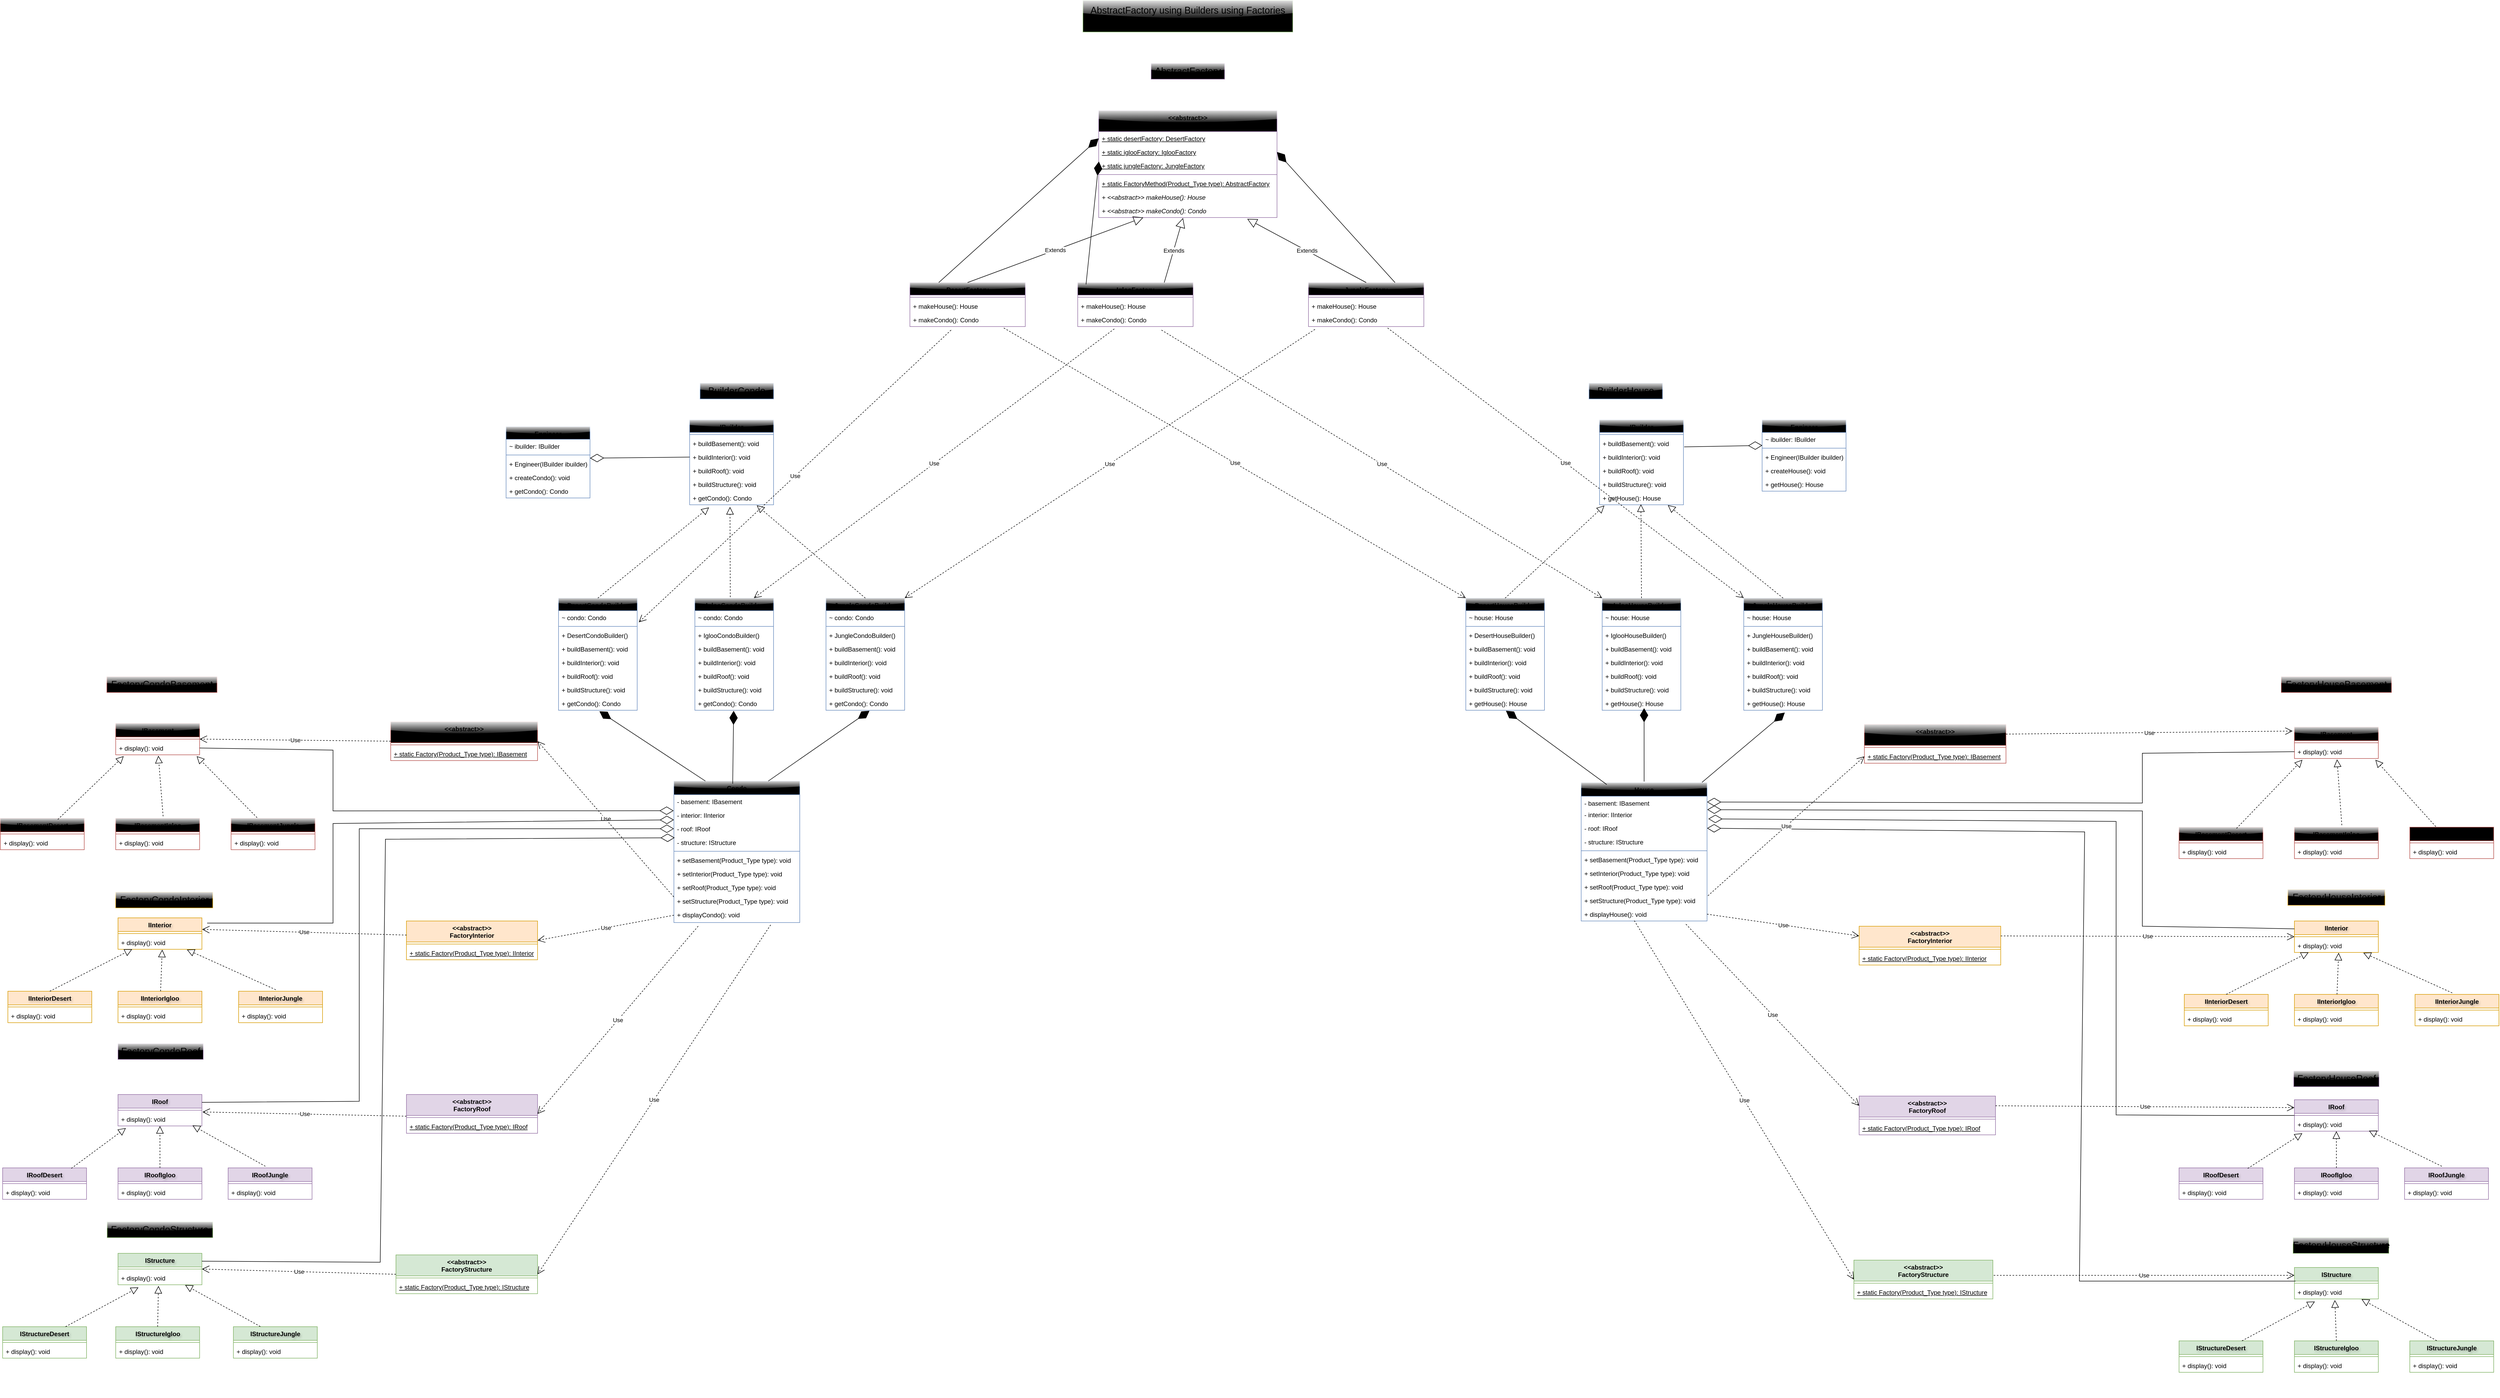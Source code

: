 <mxfile version="28.2.5">
  <diagram name="Page-1" id="M4SDmXV17CjYhvXxeBt6">
    <mxGraphModel dx="763" dy="894" grid="1" gridSize="10" guides="1" tooltips="1" connect="1" arrows="1" fold="1" page="1" pageScale="1" pageWidth="1920" pageHeight="1200" math="0" shadow="0">
      <root>
        <mxCell id="0" />
        <mxCell id="1" parent="0" />
        <mxCell id="RqLRbWvKVLDpFNGJExGW-3" value="&lt;font style=&quot;font-size: 18px;&quot;&gt;AbstractFactory using Builders using Factories&lt;/font&gt;&lt;div&gt;&lt;font style=&quot;font-size: 18px;&quot;&gt;by Santiago and Marcel&lt;/font&gt;&lt;/div&gt;" style="rounded=0;whiteSpace=wrap;html=1;fillColor=#d5e8d4;strokeColor=#82b366;gradientColor=light-dark(#000000,#33FF33);glass=1;" parent="1" vertex="1">
          <mxGeometry x="2430" y="90" width="400" height="60" as="geometry" />
        </mxCell>
        <mxCell id="RqLRbWvKVLDpFNGJExGW-4" value="&lt;font style=&quot;font-size: 18px;&quot;&gt;AbstractFactory&lt;/font&gt;" style="rounded=0;whiteSpace=wrap;html=1;fillColor=#e1d5e7;strokeColor=#9673a6;gradientColor=light-dark(#000000,#B5739D);glass=1;" parent="1" vertex="1">
          <mxGeometry x="2560" y="210" width="140" height="30" as="geometry" />
        </mxCell>
        <mxCell id="RqLRbWvKVLDpFNGJExGW-5" value="&amp;lt;&amp;lt;abstract&amp;gt;&amp;gt;&lt;div&gt;AbstractFactory&lt;/div&gt;" style="swimlane;fontStyle=1;align=center;verticalAlign=top;childLayout=stackLayout;horizontal=1;startSize=40;horizontalStack=0;resizeParent=1;resizeParentMax=0;resizeLast=0;collapsible=1;marginBottom=0;whiteSpace=wrap;html=1;fillColor=#e1d5e7;strokeColor=#9673a6;gradientColor=light-dark(#000000,#B5739D);glass=1;" parent="1" vertex="1">
          <mxGeometry x="2460" y="300" width="340" height="204" as="geometry" />
        </mxCell>
        <mxCell id="RqLRbWvKVLDpFNGJExGW-6" value="&lt;u&gt;+ static desertFactory: DesertFactory&lt;/u&gt;" style="text;strokeColor=none;fillColor=none;align=left;verticalAlign=top;spacingLeft=4;spacingRight=4;overflow=hidden;rotatable=0;points=[[0,0.5],[1,0.5]];portConstraint=eastwest;whiteSpace=wrap;html=1;" parent="RqLRbWvKVLDpFNGJExGW-5" vertex="1">
          <mxGeometry y="40" width="340" height="26" as="geometry" />
        </mxCell>
        <mxCell id="RqLRbWvKVLDpFNGJExGW-11" value="&lt;u&gt;+ static iglooFactory: IglooFactory&lt;/u&gt;" style="text;strokeColor=none;fillColor=none;align=left;verticalAlign=top;spacingLeft=4;spacingRight=4;overflow=hidden;rotatable=0;points=[[0,0.5],[1,0.5]];portConstraint=eastwest;whiteSpace=wrap;html=1;" parent="RqLRbWvKVLDpFNGJExGW-5" vertex="1">
          <mxGeometry y="66" width="340" height="26" as="geometry" />
        </mxCell>
        <mxCell id="RqLRbWvKVLDpFNGJExGW-12" value="&lt;u&gt;+ static jungleFactory: JungleFactory&lt;/u&gt;" style="text;strokeColor=none;fillColor=none;align=left;verticalAlign=top;spacingLeft=4;spacingRight=4;overflow=hidden;rotatable=0;points=[[0,0.5],[1,0.5]];portConstraint=eastwest;whiteSpace=wrap;html=1;" parent="RqLRbWvKVLDpFNGJExGW-5" vertex="1">
          <mxGeometry y="92" width="340" height="26" as="geometry" />
        </mxCell>
        <mxCell id="RqLRbWvKVLDpFNGJExGW-7" value="" style="line;strokeWidth=1;fillColor=none;align=left;verticalAlign=middle;spacingTop=-1;spacingLeft=3;spacingRight=3;rotatable=0;labelPosition=right;points=[];portConstraint=eastwest;strokeColor=inherit;" parent="RqLRbWvKVLDpFNGJExGW-5" vertex="1">
          <mxGeometry y="118" width="340" height="8" as="geometry" />
        </mxCell>
        <mxCell id="RqLRbWvKVLDpFNGJExGW-8" value="&lt;u&gt;+ static FactoryMethod(Product_Type type): AbstractFactory&lt;/u&gt;" style="text;strokeColor=none;fillColor=none;align=left;verticalAlign=top;spacingLeft=4;spacingRight=4;overflow=hidden;rotatable=0;points=[[0,0.5],[1,0.5]];portConstraint=eastwest;whiteSpace=wrap;html=1;" parent="RqLRbWvKVLDpFNGJExGW-5" vertex="1">
          <mxGeometry y="126" width="340" height="26" as="geometry" />
        </mxCell>
        <mxCell id="RqLRbWvKVLDpFNGJExGW-13" value="&lt;i&gt;+ &amp;lt;&amp;lt;abstract&amp;gt;&amp;gt; makeHouse(): House&lt;/i&gt;" style="text;strokeColor=none;fillColor=none;align=left;verticalAlign=top;spacingLeft=4;spacingRight=4;overflow=hidden;rotatable=0;points=[[0,0.5],[1,0.5]];portConstraint=eastwest;whiteSpace=wrap;html=1;" parent="RqLRbWvKVLDpFNGJExGW-5" vertex="1">
          <mxGeometry y="152" width="340" height="26" as="geometry" />
        </mxCell>
        <mxCell id="RqLRbWvKVLDpFNGJExGW-14" value="&lt;i&gt;+ &amp;lt;&amp;lt;abstract&amp;gt;&amp;gt; makeCondo(): Condo&lt;/i&gt;" style="text;strokeColor=none;fillColor=none;align=left;verticalAlign=top;spacingLeft=4;spacingRight=4;overflow=hidden;rotatable=0;points=[[0,0.5],[1,0.5]];portConstraint=eastwest;whiteSpace=wrap;html=1;" parent="RqLRbWvKVLDpFNGJExGW-5" vertex="1">
          <mxGeometry y="178" width="340" height="26" as="geometry" />
        </mxCell>
        <mxCell id="qslq-6UaZtNEqWpAtj_C-46" value="IBasement&lt;div&gt;&lt;br&gt;&lt;div&gt;&lt;br&gt;&lt;div&gt;&lt;br&gt;&lt;/div&gt;&lt;/div&gt;&lt;/div&gt;" style="swimlane;fontStyle=1;align=center;verticalAlign=top;childLayout=stackLayout;horizontal=1;startSize=26;horizontalStack=0;resizeParent=1;resizeParentMax=0;resizeLast=0;collapsible=1;marginBottom=0;whiteSpace=wrap;html=1;textShadow=1;labelBackgroundColor=none;labelBorderColor=none;fillColor=#f8cecc;strokeColor=#b85450;gradientColor=light-dark(#000000,#EA6B66);glass=1;" parent="1" vertex="1">
          <mxGeometry x="585.63" y="1469" width="160" height="60" as="geometry" />
        </mxCell>
        <mxCell id="qslq-6UaZtNEqWpAtj_C-48" value="" style="line;strokeWidth=1;fillColor=none;align=left;verticalAlign=middle;spacingTop=-1;spacingLeft=3;spacingRight=3;rotatable=0;labelPosition=right;points=[];portConstraint=eastwest;strokeColor=inherit;" parent="qslq-6UaZtNEqWpAtj_C-46" vertex="1">
          <mxGeometry y="26" width="160" height="8" as="geometry" />
        </mxCell>
        <mxCell id="qslq-6UaZtNEqWpAtj_C-49" value="+ display(): void" style="text;strokeColor=none;fillColor=none;align=left;verticalAlign=top;spacingLeft=4;spacingRight=4;overflow=hidden;rotatable=0;points=[[0,0.5],[1,0.5]];portConstraint=eastwest;whiteSpace=wrap;html=1;" parent="qslq-6UaZtNEqWpAtj_C-46" vertex="1">
          <mxGeometry y="34" width="160" height="26" as="geometry" />
        </mxCell>
        <mxCell id="qslq-6UaZtNEqWpAtj_C-50" value="IInterior&lt;div&gt;&lt;br&gt;&lt;div&gt;&lt;br&gt;&lt;div&gt;&lt;br&gt;&lt;div&gt;&lt;br&gt;&lt;/div&gt;&lt;/div&gt;&lt;/div&gt;&lt;/div&gt;" style="swimlane;fontStyle=1;align=center;verticalAlign=top;childLayout=stackLayout;horizontal=1;startSize=26;horizontalStack=0;resizeParent=1;resizeParentMax=0;resizeLast=0;collapsible=1;marginBottom=0;whiteSpace=wrap;html=1;textShadow=1;labelBackgroundColor=none;labelBorderColor=none;fillColor=#ffe6cc;strokeColor=#d79b00;" parent="1" vertex="1">
          <mxGeometry x="590" y="1840" width="160" height="60" as="geometry" />
        </mxCell>
        <mxCell id="qslq-6UaZtNEqWpAtj_C-51" value="" style="line;strokeWidth=1;fillColor=none;align=left;verticalAlign=middle;spacingTop=-1;spacingLeft=3;spacingRight=3;rotatable=0;labelPosition=right;points=[];portConstraint=eastwest;strokeColor=inherit;" parent="qslq-6UaZtNEqWpAtj_C-50" vertex="1">
          <mxGeometry y="26" width="160" height="8" as="geometry" />
        </mxCell>
        <mxCell id="qslq-6UaZtNEqWpAtj_C-52" value="+ display(): void" style="text;strokeColor=none;fillColor=none;align=left;verticalAlign=top;spacingLeft=4;spacingRight=4;overflow=hidden;rotatable=0;points=[[0,0.5],[1,0.5]];portConstraint=eastwest;whiteSpace=wrap;html=1;" parent="qslq-6UaZtNEqWpAtj_C-50" vertex="1">
          <mxGeometry y="34" width="160" height="26" as="geometry" />
        </mxCell>
        <mxCell id="qslq-6UaZtNEqWpAtj_C-53" value="IRoof&lt;div&gt;&lt;br&gt;&lt;div&gt;&lt;br&gt;&lt;div&gt;&lt;br&gt;&lt;div&gt;&lt;br&gt;&lt;div&gt;&lt;br&gt;&lt;/div&gt;&lt;/div&gt;&lt;/div&gt;&lt;/div&gt;&lt;/div&gt;" style="swimlane;fontStyle=1;align=center;verticalAlign=top;childLayout=stackLayout;horizontal=1;startSize=26;horizontalStack=0;resizeParent=1;resizeParentMax=0;resizeLast=0;collapsible=1;marginBottom=0;whiteSpace=wrap;html=1;textShadow=1;labelBackgroundColor=none;labelBorderColor=none;fillColor=#e1d5e7;strokeColor=#9673a6;" parent="1" vertex="1">
          <mxGeometry x="590" y="2177" width="160" height="60" as="geometry" />
        </mxCell>
        <mxCell id="qslq-6UaZtNEqWpAtj_C-54" value="" style="line;strokeWidth=1;fillColor=none;align=left;verticalAlign=middle;spacingTop=-1;spacingLeft=3;spacingRight=3;rotatable=0;labelPosition=right;points=[];portConstraint=eastwest;strokeColor=inherit;" parent="qslq-6UaZtNEqWpAtj_C-53" vertex="1">
          <mxGeometry y="26" width="160" height="8" as="geometry" />
        </mxCell>
        <mxCell id="qslq-6UaZtNEqWpAtj_C-55" value="+ display(): void" style="text;strokeColor=none;fillColor=none;align=left;verticalAlign=top;spacingLeft=4;spacingRight=4;overflow=hidden;rotatable=0;points=[[0,0.5],[1,0.5]];portConstraint=eastwest;whiteSpace=wrap;html=1;" parent="qslq-6UaZtNEqWpAtj_C-53" vertex="1">
          <mxGeometry y="34" width="160" height="26" as="geometry" />
        </mxCell>
        <mxCell id="qslq-6UaZtNEqWpAtj_C-56" value="IStructure&lt;div&gt;&lt;br&gt;&lt;div&gt;&lt;br&gt;&lt;div&gt;&lt;br&gt;&lt;div&gt;&lt;br&gt;&lt;div&gt;&lt;br&gt;&lt;/div&gt;&lt;/div&gt;&lt;/div&gt;&lt;/div&gt;&lt;/div&gt;" style="swimlane;fontStyle=1;align=center;verticalAlign=top;childLayout=stackLayout;horizontal=1;startSize=26;horizontalStack=0;resizeParent=1;resizeParentMax=0;resizeLast=0;collapsible=1;marginBottom=0;whiteSpace=wrap;html=1;textShadow=1;labelBackgroundColor=none;labelBorderColor=none;fillColor=#d5e8d4;strokeColor=#82b366;" parent="1" vertex="1">
          <mxGeometry x="590" y="2480" width="160" height="60" as="geometry" />
        </mxCell>
        <mxCell id="qslq-6UaZtNEqWpAtj_C-57" value="" style="line;strokeWidth=1;fillColor=none;align=left;verticalAlign=middle;spacingTop=-1;spacingLeft=3;spacingRight=3;rotatable=0;labelPosition=right;points=[];portConstraint=eastwest;strokeColor=inherit;" parent="qslq-6UaZtNEqWpAtj_C-56" vertex="1">
          <mxGeometry y="26" width="160" height="8" as="geometry" />
        </mxCell>
        <mxCell id="qslq-6UaZtNEqWpAtj_C-58" value="+ display(): void" style="text;strokeColor=none;fillColor=none;align=left;verticalAlign=top;spacingLeft=4;spacingRight=4;overflow=hidden;rotatable=0;points=[[0,0.5],[1,0.5]];portConstraint=eastwest;whiteSpace=wrap;html=1;" parent="qslq-6UaZtNEqWpAtj_C-56" vertex="1">
          <mxGeometry y="34" width="160" height="26" as="geometry" />
        </mxCell>
        <mxCell id="RqLRbWvKVLDpFNGJExGW-15" value="DesertFactory" style="swimlane;fontStyle=1;align=center;verticalAlign=top;childLayout=stackLayout;horizontal=1;startSize=24;horizontalStack=0;resizeParent=1;resizeParentMax=0;resizeLast=0;collapsible=1;marginBottom=0;whiteSpace=wrap;html=1;fillColor=#e1d5e7;strokeColor=#9673a6;gradientColor=light-dark(#000000,#B5739D);glass=1;" parent="1" vertex="1">
          <mxGeometry x="2100" y="628" width="220" height="84" as="geometry" />
        </mxCell>
        <mxCell id="RqLRbWvKVLDpFNGJExGW-19" value="" style="line;strokeWidth=1;fillColor=none;align=left;verticalAlign=middle;spacingTop=-1;spacingLeft=3;spacingRight=3;rotatable=0;labelPosition=right;points=[];portConstraint=eastwest;strokeColor=inherit;" parent="RqLRbWvKVLDpFNGJExGW-15" vertex="1">
          <mxGeometry y="24" width="220" height="8" as="geometry" />
        </mxCell>
        <mxCell id="RqLRbWvKVLDpFNGJExGW-22" value="+ makeHouse(): House" style="text;strokeColor=none;fillColor=none;align=left;verticalAlign=top;spacingLeft=4;spacingRight=4;overflow=hidden;rotatable=0;points=[[0,0.5],[1,0.5]];portConstraint=eastwest;whiteSpace=wrap;html=1;" parent="RqLRbWvKVLDpFNGJExGW-15" vertex="1">
          <mxGeometry y="32" width="220" height="26" as="geometry" />
        </mxCell>
        <mxCell id="RqLRbWvKVLDpFNGJExGW-23" value="+ makeCondo(): Condo" style="text;strokeColor=none;fillColor=none;align=left;verticalAlign=top;spacingLeft=4;spacingRight=4;overflow=hidden;rotatable=0;points=[[0,0.5],[1,0.5]];portConstraint=eastwest;whiteSpace=wrap;html=1;" parent="RqLRbWvKVLDpFNGJExGW-15" vertex="1">
          <mxGeometry y="58" width="220" height="26" as="geometry" />
        </mxCell>
        <mxCell id="RqLRbWvKVLDpFNGJExGW-24" value="IglooFactory" style="swimlane;fontStyle=1;align=center;verticalAlign=top;childLayout=stackLayout;horizontal=1;startSize=24;horizontalStack=0;resizeParent=1;resizeParentMax=0;resizeLast=0;collapsible=1;marginBottom=0;whiteSpace=wrap;html=1;fillColor=#e1d5e7;strokeColor=#9673a6;gradientColor=light-dark(#000000,#B5739D);glass=1;" parent="1" vertex="1">
          <mxGeometry x="2420" y="628" width="220" height="84" as="geometry" />
        </mxCell>
        <mxCell id="RqLRbWvKVLDpFNGJExGW-25" value="" style="line;strokeWidth=1;fillColor=none;align=left;verticalAlign=middle;spacingTop=-1;spacingLeft=3;spacingRight=3;rotatable=0;labelPosition=right;points=[];portConstraint=eastwest;strokeColor=inherit;" parent="RqLRbWvKVLDpFNGJExGW-24" vertex="1">
          <mxGeometry y="24" width="220" height="8" as="geometry" />
        </mxCell>
        <mxCell id="RqLRbWvKVLDpFNGJExGW-26" value="+ makeHouse(): House" style="text;strokeColor=none;fillColor=none;align=left;verticalAlign=top;spacingLeft=4;spacingRight=4;overflow=hidden;rotatable=0;points=[[0,0.5],[1,0.5]];portConstraint=eastwest;whiteSpace=wrap;html=1;" parent="RqLRbWvKVLDpFNGJExGW-24" vertex="1">
          <mxGeometry y="32" width="220" height="26" as="geometry" />
        </mxCell>
        <mxCell id="RqLRbWvKVLDpFNGJExGW-27" value="+ makeCondo(): Condo" style="text;strokeColor=none;fillColor=none;align=left;verticalAlign=top;spacingLeft=4;spacingRight=4;overflow=hidden;rotatable=0;points=[[0,0.5],[1,0.5]];portConstraint=eastwest;whiteSpace=wrap;html=1;" parent="RqLRbWvKVLDpFNGJExGW-24" vertex="1">
          <mxGeometry y="58" width="220" height="26" as="geometry" />
        </mxCell>
        <mxCell id="RqLRbWvKVLDpFNGJExGW-28" value="JungleFactory" style="swimlane;fontStyle=1;align=center;verticalAlign=top;childLayout=stackLayout;horizontal=1;startSize=24;horizontalStack=0;resizeParent=1;resizeParentMax=0;resizeLast=0;collapsible=1;marginBottom=0;whiteSpace=wrap;html=1;fillColor=#e1d5e7;strokeColor=#9673a6;gradientColor=light-dark(#000000,#B5739D);glass=1;" parent="1" vertex="1">
          <mxGeometry x="2860" y="628" width="220" height="84" as="geometry" />
        </mxCell>
        <mxCell id="RqLRbWvKVLDpFNGJExGW-29" value="" style="line;strokeWidth=1;fillColor=none;align=left;verticalAlign=middle;spacingTop=-1;spacingLeft=3;spacingRight=3;rotatable=0;labelPosition=right;points=[];portConstraint=eastwest;strokeColor=inherit;" parent="RqLRbWvKVLDpFNGJExGW-28" vertex="1">
          <mxGeometry y="24" width="220" height="8" as="geometry" />
        </mxCell>
        <mxCell id="RqLRbWvKVLDpFNGJExGW-30" value="+ makeHouse(): House" style="text;strokeColor=none;fillColor=none;align=left;verticalAlign=top;spacingLeft=4;spacingRight=4;overflow=hidden;rotatable=0;points=[[0,0.5],[1,0.5]];portConstraint=eastwest;whiteSpace=wrap;html=1;" parent="RqLRbWvKVLDpFNGJExGW-28" vertex="1">
          <mxGeometry y="32" width="220" height="26" as="geometry" />
        </mxCell>
        <mxCell id="RqLRbWvKVLDpFNGJExGW-31" value="+ makeCondo(): Condo" style="text;strokeColor=none;fillColor=none;align=left;verticalAlign=top;spacingLeft=4;spacingRight=4;overflow=hidden;rotatable=0;points=[[0,0.5],[1,0.5]];portConstraint=eastwest;whiteSpace=wrap;html=1;" parent="RqLRbWvKVLDpFNGJExGW-28" vertex="1">
          <mxGeometry y="58" width="220" height="26" as="geometry" />
        </mxCell>
        <mxCell id="qslq-6UaZtNEqWpAtj_C-65" value="IBasementDesert&lt;div&gt;&lt;br&gt;&lt;div&gt;&lt;br&gt;&lt;div&gt;&lt;br&gt;&lt;/div&gt;&lt;/div&gt;&lt;/div&gt;" style="swimlane;fontStyle=1;align=center;verticalAlign=top;childLayout=stackLayout;horizontal=1;startSize=26;horizontalStack=0;resizeParent=1;resizeParentMax=0;resizeLast=0;collapsible=1;marginBottom=0;whiteSpace=wrap;html=1;textShadow=1;labelBackgroundColor=none;labelBorderColor=none;fillColor=#f8cecc;strokeColor=#b85450;gradientColor=light-dark(#000000,#EA6B66);glass=1;" parent="1" vertex="1">
          <mxGeometry x="365.63" y="1650" width="160" height="60" as="geometry" />
        </mxCell>
        <mxCell id="qslq-6UaZtNEqWpAtj_C-66" value="" style="line;strokeWidth=1;fillColor=none;align=left;verticalAlign=middle;spacingTop=-1;spacingLeft=3;spacingRight=3;rotatable=0;labelPosition=right;points=[];portConstraint=eastwest;strokeColor=inherit;" parent="qslq-6UaZtNEqWpAtj_C-65" vertex="1">
          <mxGeometry y="26" width="160" height="8" as="geometry" />
        </mxCell>
        <mxCell id="qslq-6UaZtNEqWpAtj_C-67" value="+ display(): void" style="text;strokeColor=none;fillColor=none;align=left;verticalAlign=top;spacingLeft=4;spacingRight=4;overflow=hidden;rotatable=0;points=[[0,0.5],[1,0.5]];portConstraint=eastwest;whiteSpace=wrap;html=1;" parent="qslq-6UaZtNEqWpAtj_C-65" vertex="1">
          <mxGeometry y="34" width="160" height="26" as="geometry" />
        </mxCell>
        <mxCell id="RqLRbWvKVLDpFNGJExGW-33" value="Extends" style="endArrow=block;endSize=16;endFill=0;html=1;rounded=0;exitX=0.75;exitY=0;exitDx=0;exitDy=0;entryX=0.473;entryY=1.034;entryDx=0;entryDy=0;entryPerimeter=0;" parent="1" source="RqLRbWvKVLDpFNGJExGW-24" target="RqLRbWvKVLDpFNGJExGW-14" edge="1">
          <mxGeometry width="160" relative="1" as="geometry">
            <mxPoint x="2680" y="560" as="sourcePoint" />
            <mxPoint x="2660" y="530" as="targetPoint" />
          </mxGeometry>
        </mxCell>
        <mxCell id="qslq-6UaZtNEqWpAtj_C-68" value="IBasementIgloo&lt;div&gt;&lt;br&gt;&lt;div&gt;&lt;br&gt;&lt;div&gt;&lt;br&gt;&lt;/div&gt;&lt;/div&gt;&lt;/div&gt;" style="swimlane;fontStyle=1;align=center;verticalAlign=top;childLayout=stackLayout;horizontal=1;startSize=26;horizontalStack=0;resizeParent=1;resizeParentMax=0;resizeLast=0;collapsible=1;marginBottom=0;whiteSpace=wrap;html=1;textShadow=1;labelBackgroundColor=none;labelBorderColor=none;fillColor=#f8cecc;strokeColor=#b85450;gradientColor=light-dark(#000000,#EA6B66);glass=1;" parent="1" vertex="1">
          <mxGeometry x="585.63" y="1650" width="160" height="60" as="geometry" />
        </mxCell>
        <mxCell id="qslq-6UaZtNEqWpAtj_C-69" value="" style="line;strokeWidth=1;fillColor=none;align=left;verticalAlign=middle;spacingTop=-1;spacingLeft=3;spacingRight=3;rotatable=0;labelPosition=right;points=[];portConstraint=eastwest;strokeColor=inherit;" parent="qslq-6UaZtNEqWpAtj_C-68" vertex="1">
          <mxGeometry y="26" width="160" height="8" as="geometry" />
        </mxCell>
        <mxCell id="qslq-6UaZtNEqWpAtj_C-70" value="+ display(): void" style="text;strokeColor=none;fillColor=none;align=left;verticalAlign=top;spacingLeft=4;spacingRight=4;overflow=hidden;rotatable=0;points=[[0,0.5],[1,0.5]];portConstraint=eastwest;whiteSpace=wrap;html=1;" parent="qslq-6UaZtNEqWpAtj_C-68" vertex="1">
          <mxGeometry y="34" width="160" height="26" as="geometry" />
        </mxCell>
        <mxCell id="qslq-6UaZtNEqWpAtj_C-71" value="IBasementJungle&lt;div&gt;&lt;br&gt;&lt;div&gt;&lt;br&gt;&lt;div&gt;&lt;br&gt;&lt;/div&gt;&lt;/div&gt;&lt;/div&gt;" style="swimlane;fontStyle=1;align=center;verticalAlign=top;childLayout=stackLayout;horizontal=1;startSize=26;horizontalStack=0;resizeParent=1;resizeParentMax=0;resizeLast=0;collapsible=1;marginBottom=0;whiteSpace=wrap;html=1;textShadow=1;labelBackgroundColor=none;labelBorderColor=none;fillColor=#f8cecc;strokeColor=#b85450;gradientColor=light-dark(#000000,#EA6B66);glass=1;" parent="1" vertex="1">
          <mxGeometry x="805.63" y="1650" width="160" height="60" as="geometry" />
        </mxCell>
        <mxCell id="qslq-6UaZtNEqWpAtj_C-72" value="" style="line;strokeWidth=1;fillColor=none;align=left;verticalAlign=middle;spacingTop=-1;spacingLeft=3;spacingRight=3;rotatable=0;labelPosition=right;points=[];portConstraint=eastwest;strokeColor=inherit;" parent="qslq-6UaZtNEqWpAtj_C-71" vertex="1">
          <mxGeometry y="26" width="160" height="8" as="geometry" />
        </mxCell>
        <mxCell id="qslq-6UaZtNEqWpAtj_C-73" value="+ display(): void" style="text;strokeColor=none;fillColor=none;align=left;verticalAlign=top;spacingLeft=4;spacingRight=4;overflow=hidden;rotatable=0;points=[[0,0.5],[1,0.5]];portConstraint=eastwest;whiteSpace=wrap;html=1;" parent="qslq-6UaZtNEqWpAtj_C-71" vertex="1">
          <mxGeometry y="34" width="160" height="26" as="geometry" />
        </mxCell>
        <mxCell id="RqLRbWvKVLDpFNGJExGW-32" value="Extends" style="endArrow=block;endSize=16;endFill=0;html=1;rounded=0;exitX=0.5;exitY=0;exitDx=0;exitDy=0;entryX=0.25;entryY=1;entryDx=0;entryDy=0;" parent="1" source="RqLRbWvKVLDpFNGJExGW-15" target="RqLRbWvKVLDpFNGJExGW-5" edge="1">
          <mxGeometry width="160" relative="1" as="geometry">
            <mxPoint x="2320" y="570" as="sourcePoint" />
            <mxPoint x="2480" y="570" as="targetPoint" />
          </mxGeometry>
        </mxCell>
        <mxCell id="RqLRbWvKVLDpFNGJExGW-34" value="Extends" style="endArrow=block;endSize=16;endFill=0;html=1;rounded=0;exitX=0.5;exitY=0;exitDx=0;exitDy=0;entryX=0.833;entryY=1.098;entryDx=0;entryDy=0;entryPerimeter=0;" parent="1" source="RqLRbWvKVLDpFNGJExGW-28" target="RqLRbWvKVLDpFNGJExGW-14" edge="1">
          <mxGeometry width="160" relative="1" as="geometry">
            <mxPoint x="2940" y="560" as="sourcePoint" />
            <mxPoint x="3100" y="560" as="targetPoint" />
          </mxGeometry>
        </mxCell>
        <mxCell id="RqLRbWvKVLDpFNGJExGW-35" value="" style="endArrow=diamondThin;endFill=1;endSize=24;html=1;rounded=0;exitX=0.25;exitY=0;exitDx=0;exitDy=0;entryX=0;entryY=0.5;entryDx=0;entryDy=0;" parent="1" source="RqLRbWvKVLDpFNGJExGW-15" target="RqLRbWvKVLDpFNGJExGW-6" edge="1">
          <mxGeometry width="160" relative="1" as="geometry">
            <mxPoint x="2260" y="530" as="sourcePoint" />
            <mxPoint x="2420" y="530" as="targetPoint" />
          </mxGeometry>
        </mxCell>
        <mxCell id="qslq-6UaZtNEqWpAtj_C-74" value="" style="endArrow=block;dashed=1;endFill=0;endSize=12;html=1;rounded=0;entryX=0.095;entryY=1.097;entryDx=0;entryDy=0;entryPerimeter=0;exitX=0.685;exitY=0.04;exitDx=0;exitDy=0;exitPerimeter=0;" parent="1" source="qslq-6UaZtNEqWpAtj_C-65" target="qslq-6UaZtNEqWpAtj_C-49" edge="1">
          <mxGeometry width="160" relative="1" as="geometry">
            <mxPoint x="465.63" y="1640" as="sourcePoint" />
            <mxPoint x="625.63" y="1640" as="targetPoint" />
          </mxGeometry>
        </mxCell>
        <mxCell id="RqLRbWvKVLDpFNGJExGW-36" value="" style="endArrow=diamondThin;endFill=1;endSize=24;html=1;rounded=0;exitX=0.75;exitY=0;exitDx=0;exitDy=0;entryX=1;entryY=0.5;entryDx=0;entryDy=0;" parent="1" source="RqLRbWvKVLDpFNGJExGW-28" target="RqLRbWvKVLDpFNGJExGW-11" edge="1">
          <mxGeometry width="160" relative="1" as="geometry">
            <mxPoint x="3030" y="540" as="sourcePoint" />
            <mxPoint x="3190" y="540" as="targetPoint" />
          </mxGeometry>
        </mxCell>
        <mxCell id="qslq-6UaZtNEqWpAtj_C-78" value="" style="endArrow=block;dashed=1;endFill=0;endSize=12;html=1;rounded=0;entryX=0.508;entryY=1.064;entryDx=0;entryDy=0;entryPerimeter=0;exitX=0.565;exitY=-0.062;exitDx=0;exitDy=0;exitPerimeter=0;" parent="1" source="qslq-6UaZtNEqWpAtj_C-68" target="qslq-6UaZtNEqWpAtj_C-49" edge="1">
          <mxGeometry width="160" relative="1" as="geometry">
            <mxPoint x="685.63" y="1672" as="sourcePoint" />
            <mxPoint x="915.63" y="1610" as="targetPoint" />
          </mxGeometry>
        </mxCell>
        <mxCell id="RqLRbWvKVLDpFNGJExGW-37" value="" style="endArrow=diamondThin;endFill=1;endSize=24;html=1;rounded=0;exitX=0.072;exitY=0.042;exitDx=0;exitDy=0;entryX=0.001;entryY=0.197;entryDx=0;entryDy=0;entryPerimeter=0;exitPerimeter=0;" parent="1" source="RqLRbWvKVLDpFNGJExGW-24" target="RqLRbWvKVLDpFNGJExGW-12" edge="1">
          <mxGeometry width="160" relative="1" as="geometry">
            <mxPoint x="2680" y="620" as="sourcePoint" />
            <mxPoint x="2840" y="620" as="targetPoint" />
          </mxGeometry>
        </mxCell>
        <mxCell id="qslq-6UaZtNEqWpAtj_C-79" value="" style="endArrow=block;dashed=1;endFill=0;endSize=12;html=1;rounded=0;exitX=0.31;exitY=-0.018;exitDx=0;exitDy=0;exitPerimeter=0;entryX=0.965;entryY=1.097;entryDx=0;entryDy=0;entryPerimeter=0;" parent="1" source="qslq-6UaZtNEqWpAtj_C-71" target="qslq-6UaZtNEqWpAtj_C-49" edge="1">
          <mxGeometry width="160" relative="1" as="geometry">
            <mxPoint x="745.63" y="1676" as="sourcePoint" />
            <mxPoint x="755.63" y="1530" as="targetPoint" />
          </mxGeometry>
        </mxCell>
        <mxCell id="qslq-6UaZtNEqWpAtj_C-81" value="IInteriorDesert&lt;div&gt;&lt;br&gt;&lt;div&gt;&lt;br&gt;&lt;div&gt;&lt;br&gt;&lt;div&gt;&lt;br&gt;&lt;/div&gt;&lt;/div&gt;&lt;/div&gt;&lt;/div&gt;" style="swimlane;fontStyle=1;align=center;verticalAlign=top;childLayout=stackLayout;horizontal=1;startSize=26;horizontalStack=0;resizeParent=1;resizeParentMax=0;resizeLast=0;collapsible=1;marginBottom=0;whiteSpace=wrap;html=1;textShadow=1;labelBackgroundColor=none;labelBorderColor=none;fillColor=#ffe6cc;strokeColor=#d79b00;" parent="1" vertex="1">
          <mxGeometry x="380" y="1980" width="160" height="60" as="geometry" />
        </mxCell>
        <mxCell id="qslq-6UaZtNEqWpAtj_C-82" value="" style="line;strokeWidth=1;fillColor=none;align=left;verticalAlign=middle;spacingTop=-1;spacingLeft=3;spacingRight=3;rotatable=0;labelPosition=right;points=[];portConstraint=eastwest;strokeColor=inherit;" parent="qslq-6UaZtNEqWpAtj_C-81" vertex="1">
          <mxGeometry y="26" width="160" height="8" as="geometry" />
        </mxCell>
        <mxCell id="qslq-6UaZtNEqWpAtj_C-83" value="+ display(): void" style="text;strokeColor=none;fillColor=none;align=left;verticalAlign=top;spacingLeft=4;spacingRight=4;overflow=hidden;rotatable=0;points=[[0,0.5],[1,0.5]];portConstraint=eastwest;whiteSpace=wrap;html=1;" parent="qslq-6UaZtNEqWpAtj_C-81" vertex="1">
          <mxGeometry y="34" width="160" height="26" as="geometry" />
        </mxCell>
        <mxCell id="qslq-6UaZtNEqWpAtj_C-84" value="IInteriorIgloo&lt;div&gt;&lt;br&gt;&lt;div&gt;&lt;br&gt;&lt;div&gt;&lt;br&gt;&lt;div&gt;&lt;br&gt;&lt;/div&gt;&lt;/div&gt;&lt;/div&gt;&lt;/div&gt;" style="swimlane;fontStyle=1;align=center;verticalAlign=top;childLayout=stackLayout;horizontal=1;startSize=26;horizontalStack=0;resizeParent=1;resizeParentMax=0;resizeLast=0;collapsible=1;marginBottom=0;whiteSpace=wrap;html=1;textShadow=1;labelBackgroundColor=none;labelBorderColor=none;fillColor=#ffe6cc;strokeColor=#d79b00;" parent="1" vertex="1">
          <mxGeometry x="590" y="1980" width="160" height="60" as="geometry" />
        </mxCell>
        <mxCell id="qslq-6UaZtNEqWpAtj_C-85" value="" style="line;strokeWidth=1;fillColor=none;align=left;verticalAlign=middle;spacingTop=-1;spacingLeft=3;spacingRight=3;rotatable=0;labelPosition=right;points=[];portConstraint=eastwest;strokeColor=inherit;" parent="qslq-6UaZtNEqWpAtj_C-84" vertex="1">
          <mxGeometry y="26" width="160" height="8" as="geometry" />
        </mxCell>
        <mxCell id="qslq-6UaZtNEqWpAtj_C-86" value="+ display(): void" style="text;strokeColor=none;fillColor=none;align=left;verticalAlign=top;spacingLeft=4;spacingRight=4;overflow=hidden;rotatable=0;points=[[0,0.5],[1,0.5]];portConstraint=eastwest;whiteSpace=wrap;html=1;" parent="qslq-6UaZtNEqWpAtj_C-84" vertex="1">
          <mxGeometry y="34" width="160" height="26" as="geometry" />
        </mxCell>
        <mxCell id="qslq-6UaZtNEqWpAtj_C-87" value="IInteriorJungle&lt;div&gt;&lt;br&gt;&lt;div&gt;&lt;br&gt;&lt;div&gt;&lt;br&gt;&lt;div&gt;&lt;br&gt;&lt;/div&gt;&lt;/div&gt;&lt;/div&gt;&lt;/div&gt;" style="swimlane;fontStyle=1;align=center;verticalAlign=top;childLayout=stackLayout;horizontal=1;startSize=26;horizontalStack=0;resizeParent=1;resizeParentMax=0;resizeLast=0;collapsible=1;marginBottom=0;whiteSpace=wrap;html=1;textShadow=1;labelBackgroundColor=none;labelBorderColor=none;fillColor=#ffe6cc;strokeColor=#d79b00;" parent="1" vertex="1">
          <mxGeometry x="820" y="1980" width="160" height="60" as="geometry" />
        </mxCell>
        <mxCell id="qslq-6UaZtNEqWpAtj_C-88" value="" style="line;strokeWidth=1;fillColor=none;align=left;verticalAlign=middle;spacingTop=-1;spacingLeft=3;spacingRight=3;rotatable=0;labelPosition=right;points=[];portConstraint=eastwest;strokeColor=inherit;" parent="qslq-6UaZtNEqWpAtj_C-87" vertex="1">
          <mxGeometry y="26" width="160" height="8" as="geometry" />
        </mxCell>
        <mxCell id="qslq-6UaZtNEqWpAtj_C-89" value="+ display(): void" style="text;strokeColor=none;fillColor=none;align=left;verticalAlign=top;spacingLeft=4;spacingRight=4;overflow=hidden;rotatable=0;points=[[0,0.5],[1,0.5]];portConstraint=eastwest;whiteSpace=wrap;html=1;" parent="qslq-6UaZtNEqWpAtj_C-87" vertex="1">
          <mxGeometry y="34" width="160" height="26" as="geometry" />
        </mxCell>
        <mxCell id="qslq-6UaZtNEqWpAtj_C-90" value="" style="endArrow=block;dashed=1;endFill=0;endSize=12;html=1;rounded=0;entryX=0.169;entryY=0.992;entryDx=0;entryDy=0;entryPerimeter=0;exitX=0.5;exitY=0;exitDx=0;exitDy=0;" parent="1" source="qslq-6UaZtNEqWpAtj_C-81" target="qslq-6UaZtNEqWpAtj_C-52" edge="1">
          <mxGeometry width="160" relative="1" as="geometry">
            <mxPoint x="570" y="1800" as="sourcePoint" />
            <mxPoint x="725" y="1680" as="targetPoint" />
          </mxGeometry>
        </mxCell>
        <mxCell id="qslq-6UaZtNEqWpAtj_C-91" value="" style="endArrow=block;dashed=1;endFill=0;endSize=12;html=1;rounded=0;entryX=0.527;entryY=1.025;entryDx=0;entryDy=0;entryPerimeter=0;" parent="1" source="qslq-6UaZtNEqWpAtj_C-84" target="qslq-6UaZtNEqWpAtj_C-52" edge="1">
          <mxGeometry width="160" relative="1" as="geometry">
            <mxPoint x="640" y="2010" as="sourcePoint" />
            <mxPoint x="797" y="1930" as="targetPoint" />
          </mxGeometry>
        </mxCell>
        <mxCell id="qslq-6UaZtNEqWpAtj_C-92" value="" style="endArrow=block;dashed=1;endFill=0;endSize=12;html=1;rounded=0;entryX=0.821;entryY=1.025;entryDx=0;entryDy=0;entryPerimeter=0;exitX=0.443;exitY=-0.047;exitDx=0;exitDy=0;exitPerimeter=0;" parent="1" source="qslq-6UaZtNEqWpAtj_C-87" target="qslq-6UaZtNEqWpAtj_C-52" edge="1">
          <mxGeometry width="160" relative="1" as="geometry">
            <mxPoint x="780" y="1990" as="sourcePoint" />
            <mxPoint x="937" y="1910" as="targetPoint" />
          </mxGeometry>
        </mxCell>
        <mxCell id="qslq-6UaZtNEqWpAtj_C-94" value="IRoofDesert&lt;span style=&quot;color: rgba(0, 0, 0, 0); font-family: monospace; font-size: 0px; font-weight: 400; text-align: start; text-wrap-mode: nowrap;&quot;&gt;%3CmxGraphModel%3E%3Croot%3E%3CmxCell%20id%3D%220%22%2F%3E%3CmxCell%20id%3D%221%22%20parent%3D%220%22%2F%3E%3CmxCell%20id%3D%222%22%20value%3D%22IRoof%26lt%3Bdiv%26gt%3B%26lt%3Bbr%26gt%3B%26lt%3Bdiv%26gt%3B%26lt%3Bbr%26gt%3B%26lt%3Bdiv%26gt%3B%26lt%3Bbr%26gt%3B%26lt%3Bdiv%26gt%3B%26lt%3Bbr%26gt%3B%26lt%3Bdiv%26gt%3B%26lt%3Bbr%26gt%3B%26lt%3B%2Fdiv%26gt%3B%26lt%3B%2Fdiv%26gt%3B%26lt%3B%2Fdiv%26gt%3B%26lt%3B%2Fdiv%26gt%3B%26lt%3B%2Fdiv%26gt%3B%22%20style%3D%22swimlane%3BfontStyle%3D1%3Balign%3Dcenter%3BverticalAlign%3Dtop%3BchildLayout%3DstackLayout%3Bhorizontal%3D1%3BstartSize%3D26%3BhorizontalStack%3D0%3BresizeParent%3D1%3BresizeParentMax%3D0%3BresizeLast%3D0%3Bcollapsible%3D1%3BmarginBottom%3D0%3BwhiteSpace%3Dwrap%3Bhtml%3D1%3BtextShadow%3D1%3BfontColor%3Dlight-dark(default%2C%20%23ff0000)%3BlabelBackgroundColor%3Dnone%3BlabelBorderColor%3Dnone%3B%22%20vertex%3D%221%22%20parent%3D%221%22%3E%3CmxGeometry%20x%3D%22590%22%20y%3D%222220%22%20width%3D%22160%22%20height%3D%2260%22%20as%3D%22geometry%22%2F%3E%3C%2FmxCell%3E%3CmxCell%20id%3D%223%22%20value%3D%22%22%20style%3D%22line%3BstrokeWidth%3D1%3BfillColor%3Dnone%3Balign%3Dleft%3BverticalAlign%3Dmiddle%3BspacingTop%3D-1%3BspacingLeft%3D3%3BspacingRight%3D3%3Brotatable%3D0%3BlabelPosition%3Dright%3Bpoints%3D%5B%5D%3BportConstraint%3Deastwest%3BstrokeColor%3Dinherit%3B%22%20vertex%3D%221%22%20parent%3D%222%22%3E%3CmxGeometry%20y%3D%2226%22%20width%3D%22160%22%20height%3D%228%22%20as%3D%22geometry%22%2F%3E%3C%2FmxCell%3E%3CmxCell%20id%3D%224%22%20value%3D%22%2B%20display()%3A%20void%22%20style%3D%22text%3BstrokeColor%3Dnone%3BfillColor%3Dnone%3Balign%3Dleft%3BverticalAlign%3Dtop%3BspacingLeft%3D4%3BspacingRight%3D4%3Boverflow%3Dhidden%3Brotatable%3D0%3Bpoints%3D%5B%5B0%2C0.5%5D%2C%5B1%2C0.5%5D%5D%3BportConstraint%3Deastwest%3BwhiteSpace%3Dwrap%3Bhtml%3D1%3B%22%20vertex%3D%221%22%20parent%3D%222%22%3E%3CmxGeometry%20y%3D%2234%22%20width%3D%22160%22%20height%3D%2226%22%20as%3D%22geometry%22%2F%3E%3C%2FmxCell%3E%3C%2Froot%3E%3C%2FmxGraphModel%3E&lt;/span&gt;&lt;div&gt;&lt;br&gt;&lt;div&gt;&lt;br&gt;&lt;div&gt;&lt;br&gt;&lt;div&gt;&lt;br&gt;&lt;div&gt;&lt;br&gt;&lt;/div&gt;&lt;/div&gt;&lt;/div&gt;&lt;/div&gt;&lt;/div&gt;" style="swimlane;fontStyle=1;align=center;verticalAlign=top;childLayout=stackLayout;horizontal=1;startSize=26;horizontalStack=0;resizeParent=1;resizeParentMax=0;resizeLast=0;collapsible=1;marginBottom=0;whiteSpace=wrap;html=1;textShadow=1;labelBackgroundColor=none;labelBorderColor=none;fillColor=#e1d5e7;strokeColor=#9673a6;" parent="1" vertex="1">
          <mxGeometry x="370" y="2317" width="160" height="60" as="geometry" />
        </mxCell>
        <mxCell id="qslq-6UaZtNEqWpAtj_C-95" value="" style="line;strokeWidth=1;fillColor=none;align=left;verticalAlign=middle;spacingTop=-1;spacingLeft=3;spacingRight=3;rotatable=0;labelPosition=right;points=[];portConstraint=eastwest;strokeColor=inherit;" parent="qslq-6UaZtNEqWpAtj_C-94" vertex="1">
          <mxGeometry y="26" width="160" height="8" as="geometry" />
        </mxCell>
        <mxCell id="qslq-6UaZtNEqWpAtj_C-96" value="+ display(): void" style="text;strokeColor=none;fillColor=none;align=left;verticalAlign=top;spacingLeft=4;spacingRight=4;overflow=hidden;rotatable=0;points=[[0,0.5],[1,0.5]];portConstraint=eastwest;whiteSpace=wrap;html=1;" parent="qslq-6UaZtNEqWpAtj_C-94" vertex="1">
          <mxGeometry y="34" width="160" height="26" as="geometry" />
        </mxCell>
        <mxCell id="qslq-6UaZtNEqWpAtj_C-97" value="IRoofIgloo&lt;div&gt;&lt;br&gt;&lt;div&gt;&lt;br&gt;&lt;div&gt;&lt;br&gt;&lt;div&gt;&lt;br&gt;&lt;div&gt;&lt;br&gt;&lt;/div&gt;&lt;/div&gt;&lt;/div&gt;&lt;/div&gt;&lt;/div&gt;" style="swimlane;fontStyle=1;align=center;verticalAlign=top;childLayout=stackLayout;horizontal=1;startSize=26;horizontalStack=0;resizeParent=1;resizeParentMax=0;resizeLast=0;collapsible=1;marginBottom=0;whiteSpace=wrap;html=1;textShadow=1;labelBackgroundColor=none;labelBorderColor=none;fillColor=#e1d5e7;strokeColor=#9673a6;" parent="1" vertex="1">
          <mxGeometry x="590" y="2317" width="160" height="60" as="geometry" />
        </mxCell>
        <mxCell id="qslq-6UaZtNEqWpAtj_C-98" value="" style="line;strokeWidth=1;fillColor=none;align=left;verticalAlign=middle;spacingTop=-1;spacingLeft=3;spacingRight=3;rotatable=0;labelPosition=right;points=[];portConstraint=eastwest;strokeColor=inherit;" parent="qslq-6UaZtNEqWpAtj_C-97" vertex="1">
          <mxGeometry y="26" width="160" height="8" as="geometry" />
        </mxCell>
        <mxCell id="qslq-6UaZtNEqWpAtj_C-99" value="+ display(): void" style="text;strokeColor=none;fillColor=none;align=left;verticalAlign=top;spacingLeft=4;spacingRight=4;overflow=hidden;rotatable=0;points=[[0,0.5],[1,0.5]];portConstraint=eastwest;whiteSpace=wrap;html=1;" parent="qslq-6UaZtNEqWpAtj_C-97" vertex="1">
          <mxGeometry y="34" width="160" height="26" as="geometry" />
        </mxCell>
        <mxCell id="qslq-6UaZtNEqWpAtj_C-100" value="IRoofJungle&lt;div&gt;&lt;br&gt;&lt;div&gt;&lt;br&gt;&lt;div&gt;&lt;br&gt;&lt;div&gt;&lt;br&gt;&lt;div&gt;&lt;br&gt;&lt;div&gt;&lt;br&gt;&lt;/div&gt;&lt;/div&gt;&lt;/div&gt;&lt;/div&gt;&lt;/div&gt;&lt;/div&gt;" style="swimlane;fontStyle=1;align=center;verticalAlign=top;childLayout=stackLayout;horizontal=1;startSize=26;horizontalStack=0;resizeParent=1;resizeParentMax=0;resizeLast=0;collapsible=1;marginBottom=0;whiteSpace=wrap;html=1;textShadow=1;labelBackgroundColor=none;labelBorderColor=none;fillColor=#e1d5e7;strokeColor=#9673a6;" parent="1" vertex="1">
          <mxGeometry x="800" y="2317" width="160" height="60" as="geometry" />
        </mxCell>
        <mxCell id="qslq-6UaZtNEqWpAtj_C-101" value="" style="line;strokeWidth=1;fillColor=none;align=left;verticalAlign=middle;spacingTop=-1;spacingLeft=3;spacingRight=3;rotatable=0;labelPosition=right;points=[];portConstraint=eastwest;strokeColor=inherit;" parent="qslq-6UaZtNEqWpAtj_C-100" vertex="1">
          <mxGeometry y="26" width="160" height="8" as="geometry" />
        </mxCell>
        <mxCell id="qslq-6UaZtNEqWpAtj_C-102" value="+ display(): void" style="text;strokeColor=none;fillColor=none;align=left;verticalAlign=top;spacingLeft=4;spacingRight=4;overflow=hidden;rotatable=0;points=[[0,0.5],[1,0.5]];portConstraint=eastwest;whiteSpace=wrap;html=1;" parent="qslq-6UaZtNEqWpAtj_C-100" vertex="1">
          <mxGeometry y="34" width="160" height="26" as="geometry" />
        </mxCell>
        <mxCell id="qslq-6UaZtNEqWpAtj_C-103" value="" style="endArrow=block;dashed=1;endFill=0;endSize=12;html=1;rounded=0;entryX=0.094;entryY=1.154;entryDx=0;entryDy=0;entryPerimeter=0;exitX=0.819;exitY=0.017;exitDx=0;exitDy=0;exitPerimeter=0;" parent="1" source="qslq-6UaZtNEqWpAtj_C-94" target="qslq-6UaZtNEqWpAtj_C-55" edge="1">
          <mxGeometry width="160" relative="1" as="geometry">
            <mxPoint x="580" y="2197" as="sourcePoint" />
            <mxPoint x="737" y="2117" as="targetPoint" />
          </mxGeometry>
        </mxCell>
        <mxCell id="RqLRbWvKVLDpFNGJExGW-38" value="&lt;font style=&quot;font-size: 18px;&quot;&gt;BuilderHouse&lt;/font&gt;" style="rounded=0;whiteSpace=wrap;html=1;fillColor=#dae8fc;strokeColor=#6c8ebf;glass=1;gradientColor=light-dark(#000000,#7EA6E0);" parent="1" vertex="1">
          <mxGeometry x="3395" y="820" width="140" height="30" as="geometry" />
        </mxCell>
        <mxCell id="qslq-6UaZtNEqWpAtj_C-108" value="IStructureDesert&lt;div&gt;&lt;br&gt;&lt;div&gt;&lt;br&gt;&lt;div&gt;&lt;br&gt;&lt;div&gt;&lt;br&gt;&lt;div&gt;&lt;br&gt;&lt;/div&gt;&lt;/div&gt;&lt;/div&gt;&lt;/div&gt;&lt;/div&gt;" style="swimlane;fontStyle=1;align=center;verticalAlign=top;childLayout=stackLayout;horizontal=1;startSize=26;horizontalStack=0;resizeParent=1;resizeParentMax=0;resizeLast=0;collapsible=1;marginBottom=0;whiteSpace=wrap;html=1;textShadow=1;labelBackgroundColor=none;labelBorderColor=none;fillColor=#d5e8d4;strokeColor=#82b366;" parent="1" vertex="1">
          <mxGeometry x="370" y="2620" width="160" height="60" as="geometry" />
        </mxCell>
        <mxCell id="qslq-6UaZtNEqWpAtj_C-109" value="" style="line;strokeWidth=1;fillColor=none;align=left;verticalAlign=middle;spacingTop=-1;spacingLeft=3;spacingRight=3;rotatable=0;labelPosition=right;points=[];portConstraint=eastwest;strokeColor=inherit;" parent="qslq-6UaZtNEqWpAtj_C-108" vertex="1">
          <mxGeometry y="26" width="160" height="8" as="geometry" />
        </mxCell>
        <mxCell id="qslq-6UaZtNEqWpAtj_C-110" value="+ display(): void" style="text;strokeColor=none;fillColor=none;align=left;verticalAlign=top;spacingLeft=4;spacingRight=4;overflow=hidden;rotatable=0;points=[[0,0.5],[1,0.5]];portConstraint=eastwest;whiteSpace=wrap;html=1;" parent="qslq-6UaZtNEqWpAtj_C-108" vertex="1">
          <mxGeometry y="34" width="160" height="26" as="geometry" />
        </mxCell>
        <mxCell id="qslq-6UaZtNEqWpAtj_C-105" value="" style="endArrow=block;dashed=1;endFill=0;endSize=12;html=1;rounded=0;entryX=0.888;entryY=0.962;entryDx=0;entryDy=0;entryPerimeter=0;exitX=0.444;exitY=-0.05;exitDx=0;exitDy=0;exitPerimeter=0;" parent="1" source="qslq-6UaZtNEqWpAtj_C-100" target="qslq-6UaZtNEqWpAtj_C-55" edge="1">
          <mxGeometry width="160" relative="1" as="geometry">
            <mxPoint x="740" y="2357" as="sourcePoint" />
            <mxPoint x="740" y="2277" as="targetPoint" />
          </mxGeometry>
        </mxCell>
        <mxCell id="qslq-6UaZtNEqWpAtj_C-111" value="IStructureJungle&lt;div&gt;&lt;br&gt;&lt;div&gt;&lt;br&gt;&lt;div&gt;&lt;br&gt;&lt;div&gt;&lt;br&gt;&lt;div&gt;&lt;br&gt;&lt;div&gt;&lt;br&gt;&lt;/div&gt;&lt;/div&gt;&lt;/div&gt;&lt;/div&gt;&lt;/div&gt;&lt;/div&gt;" style="swimlane;fontStyle=1;align=center;verticalAlign=top;childLayout=stackLayout;horizontal=1;startSize=26;horizontalStack=0;resizeParent=1;resizeParentMax=0;resizeLast=0;collapsible=1;marginBottom=0;whiteSpace=wrap;html=1;textShadow=1;labelBackgroundColor=none;labelBorderColor=none;fillColor=#d5e8d4;strokeColor=#82b366;" parent="1" vertex="1">
          <mxGeometry x="810" y="2620" width="160" height="60" as="geometry" />
        </mxCell>
        <mxCell id="qslq-6UaZtNEqWpAtj_C-112" value="" style="line;strokeWidth=1;fillColor=none;align=left;verticalAlign=middle;spacingTop=-1;spacingLeft=3;spacingRight=3;rotatable=0;labelPosition=right;points=[];portConstraint=eastwest;strokeColor=inherit;" parent="qslq-6UaZtNEqWpAtj_C-111" vertex="1">
          <mxGeometry y="26" width="160" height="8" as="geometry" />
        </mxCell>
        <mxCell id="qslq-6UaZtNEqWpAtj_C-113" value="+ display(): void" style="text;strokeColor=none;fillColor=none;align=left;verticalAlign=top;spacingLeft=4;spacingRight=4;overflow=hidden;rotatable=0;points=[[0,0.5],[1,0.5]];portConstraint=eastwest;whiteSpace=wrap;html=1;" parent="qslq-6UaZtNEqWpAtj_C-111" vertex="1">
          <mxGeometry y="34" width="160" height="26" as="geometry" />
        </mxCell>
        <mxCell id="qslq-6UaZtNEqWpAtj_C-104" value="" style="endArrow=block;dashed=1;endFill=0;endSize=12;html=1;rounded=0;entryX=0.5;entryY=1;entryDx=0;entryDy=0;" parent="1" source="qslq-6UaZtNEqWpAtj_C-97" target="qslq-6UaZtNEqWpAtj_C-53" edge="1">
          <mxGeometry width="160" relative="1" as="geometry">
            <mxPoint x="640" y="2334" as="sourcePoint" />
            <mxPoint x="744" y="2267" as="targetPoint" />
          </mxGeometry>
        </mxCell>
        <mxCell id="qslq-6UaZtNEqWpAtj_C-114" value="IStructureIgloo&lt;div&gt;&lt;br&gt;&lt;div&gt;&lt;br&gt;&lt;div&gt;&lt;br&gt;&lt;div&gt;&lt;br&gt;&lt;div&gt;&lt;br&gt;&lt;/div&gt;&lt;/div&gt;&lt;/div&gt;&lt;/div&gt;&lt;/div&gt;" style="swimlane;fontStyle=1;align=center;verticalAlign=top;childLayout=stackLayout;horizontal=1;startSize=26;horizontalStack=0;resizeParent=1;resizeParentMax=0;resizeLast=0;collapsible=1;marginBottom=0;whiteSpace=wrap;html=1;textShadow=1;labelBackgroundColor=none;labelBorderColor=none;fillColor=#d5e8d4;strokeColor=#82b366;" parent="1" vertex="1">
          <mxGeometry x="585.63" y="2620" width="160" height="60" as="geometry" />
        </mxCell>
        <mxCell id="qslq-6UaZtNEqWpAtj_C-115" value="" style="line;strokeWidth=1;fillColor=none;align=left;verticalAlign=middle;spacingTop=-1;spacingLeft=3;spacingRight=3;rotatable=0;labelPosition=right;points=[];portConstraint=eastwest;strokeColor=inherit;" parent="qslq-6UaZtNEqWpAtj_C-114" vertex="1">
          <mxGeometry y="26" width="160" height="8" as="geometry" />
        </mxCell>
        <mxCell id="qslq-6UaZtNEqWpAtj_C-116" value="+ display(): void" style="text;strokeColor=none;fillColor=none;align=left;verticalAlign=top;spacingLeft=4;spacingRight=4;overflow=hidden;rotatable=0;points=[[0,0.5],[1,0.5]];portConstraint=eastwest;whiteSpace=wrap;html=1;" parent="qslq-6UaZtNEqWpAtj_C-114" vertex="1">
          <mxGeometry y="34" width="160" height="26" as="geometry" />
        </mxCell>
        <mxCell id="RqLRbWvKVLDpFNGJExGW-51" value="DesertHouseBuilder" style="swimlane;fontStyle=1;align=center;verticalAlign=top;childLayout=stackLayout;horizontal=1;startSize=24;horizontalStack=0;resizeParent=1;resizeParentMax=0;resizeLast=0;collapsible=1;marginBottom=0;whiteSpace=wrap;html=1;fillColor=#dae8fc;strokeColor=#6c8ebf;glass=1;gradientColor=light-dark(#000000,#7EA6E0);" parent="1" vertex="1">
          <mxGeometry x="3160" y="1230" width="150" height="214" as="geometry" />
        </mxCell>
        <mxCell id="RqLRbWvKVLDpFNGJExGW-56" value="~ house: House" style="text;strokeColor=none;fillColor=none;align=left;verticalAlign=top;spacingLeft=4;spacingRight=4;overflow=hidden;rotatable=0;points=[[0,0.5],[1,0.5]];portConstraint=eastwest;whiteSpace=wrap;html=1;" parent="RqLRbWvKVLDpFNGJExGW-51" vertex="1">
          <mxGeometry y="24" width="150" height="26" as="geometry" />
        </mxCell>
        <mxCell id="RqLRbWvKVLDpFNGJExGW-52" value="" style="line;strokeWidth=1;fillColor=none;align=left;verticalAlign=middle;spacingTop=-1;spacingLeft=3;spacingRight=3;rotatable=0;labelPosition=right;points=[];portConstraint=eastwest;strokeColor=inherit;" parent="RqLRbWvKVLDpFNGJExGW-51" vertex="1">
          <mxGeometry y="50" width="150" height="8" as="geometry" />
        </mxCell>
        <mxCell id="RqLRbWvKVLDpFNGJExGW-53" value="+ DesertHouseBuilder()" style="text;strokeColor=none;fillColor=none;align=left;verticalAlign=top;spacingLeft=4;spacingRight=4;overflow=hidden;rotatable=0;points=[[0,0.5],[1,0.5]];portConstraint=eastwest;whiteSpace=wrap;html=1;" parent="RqLRbWvKVLDpFNGJExGW-51" vertex="1">
          <mxGeometry y="58" width="150" height="26" as="geometry" />
        </mxCell>
        <mxCell id="RqLRbWvKVLDpFNGJExGW-54" value="+ buildBasement(): void" style="text;strokeColor=none;fillColor=none;align=left;verticalAlign=top;spacingLeft=4;spacingRight=4;overflow=hidden;rotatable=0;points=[[0,0.5],[1,0.5]];portConstraint=eastwest;whiteSpace=wrap;html=1;" parent="RqLRbWvKVLDpFNGJExGW-51" vertex="1">
          <mxGeometry y="84" width="150" height="26" as="geometry" />
        </mxCell>
        <mxCell id="RqLRbWvKVLDpFNGJExGW-57" value="+ buildInterior(): void" style="text;strokeColor=none;fillColor=none;align=left;verticalAlign=top;spacingLeft=4;spacingRight=4;overflow=hidden;rotatable=0;points=[[0,0.5],[1,0.5]];portConstraint=eastwest;whiteSpace=wrap;html=1;" parent="RqLRbWvKVLDpFNGJExGW-51" vertex="1">
          <mxGeometry y="110" width="150" height="26" as="geometry" />
        </mxCell>
        <mxCell id="RqLRbWvKVLDpFNGJExGW-58" value="+ buildRoof(): void" style="text;strokeColor=none;fillColor=none;align=left;verticalAlign=top;spacingLeft=4;spacingRight=4;overflow=hidden;rotatable=0;points=[[0,0.5],[1,0.5]];portConstraint=eastwest;whiteSpace=wrap;html=1;" parent="RqLRbWvKVLDpFNGJExGW-51" vertex="1">
          <mxGeometry y="136" width="150" height="26" as="geometry" />
        </mxCell>
        <mxCell id="RqLRbWvKVLDpFNGJExGW-59" value="+ buildStructure(): void" style="text;strokeColor=none;fillColor=none;align=left;verticalAlign=top;spacingLeft=4;spacingRight=4;overflow=hidden;rotatable=0;points=[[0,0.5],[1,0.5]];portConstraint=eastwest;whiteSpace=wrap;html=1;" parent="RqLRbWvKVLDpFNGJExGW-51" vertex="1">
          <mxGeometry y="162" width="150" height="26" as="geometry" />
        </mxCell>
        <mxCell id="RqLRbWvKVLDpFNGJExGW-60" value="+ getHouse(): House" style="text;strokeColor=none;fillColor=none;align=left;verticalAlign=top;spacingLeft=4;spacingRight=4;overflow=hidden;rotatable=0;points=[[0,0.5],[1,0.5]];portConstraint=eastwest;whiteSpace=wrap;html=1;" parent="RqLRbWvKVLDpFNGJExGW-51" vertex="1">
          <mxGeometry y="188" width="150" height="26" as="geometry" />
        </mxCell>
        <mxCell id="qslq-6UaZtNEqWpAtj_C-118" value="" style="endArrow=block;dashed=1;endFill=0;endSize=12;html=1;rounded=0;entryX=0.482;entryY=1.083;entryDx=0;entryDy=0;entryPerimeter=0;exitX=0.5;exitY=0;exitDx=0;exitDy=0;" parent="1" source="qslq-6UaZtNEqWpAtj_C-114" target="qslq-6UaZtNEqWpAtj_C-58" edge="1">
          <mxGeometry width="160" relative="1" as="geometry">
            <mxPoint x="665" y="2645" as="sourcePoint" />
            <mxPoint x="675" y="2530" as="targetPoint" />
          </mxGeometry>
        </mxCell>
        <mxCell id="qslq-6UaZtNEqWpAtj_C-119" value="" style="endArrow=block;dashed=1;endFill=0;endSize=12;html=1;rounded=0;exitX=0.321;exitY=-0.006;exitDx=0;exitDy=0;entryX=0.8;entryY=1.019;entryDx=0;entryDy=0;entryPerimeter=0;exitPerimeter=0;" parent="1" source="qslq-6UaZtNEqWpAtj_C-111" target="qslq-6UaZtNEqWpAtj_C-58" edge="1">
          <mxGeometry width="160" relative="1" as="geometry">
            <mxPoint x="700" y="2645" as="sourcePoint" />
            <mxPoint x="839" y="2570" as="targetPoint" />
          </mxGeometry>
        </mxCell>
        <mxCell id="qslq-6UaZtNEqWpAtj_C-120" value="&lt;div&gt;House&lt;/div&gt;&lt;div&gt;&lt;br&gt;&lt;div&gt;&lt;br&gt;&lt;/div&gt;&lt;/div&gt;" style="swimlane;fontStyle=1;align=center;verticalAlign=top;childLayout=stackLayout;horizontal=1;startSize=26;horizontalStack=0;resizeParent=1;resizeParentMax=0;resizeLast=0;collapsible=1;marginBottom=0;whiteSpace=wrap;html=1;textShadow=1;labelBackgroundColor=none;labelBorderColor=none;fillColor=#dae8fc;strokeColor=#6c8ebf;gradientColor=light-dark(#000000,#7EA6E0);glass=1;" parent="1" vertex="1">
          <mxGeometry x="3380" y="1582" width="240" height="264" as="geometry" />
        </mxCell>
        <mxCell id="RqLRbWvKVLDpFNGJExGW-96" value="- basement: IBasement" style="text;strokeColor=none;fillColor=none;align=left;verticalAlign=top;spacingLeft=4;spacingRight=4;overflow=hidden;rotatable=0;points=[[0,0.5],[1,0.5]];portConstraint=eastwest;whiteSpace=wrap;html=1;" parent="qslq-6UaZtNEqWpAtj_C-120" vertex="1">
          <mxGeometry y="26" width="240" height="22" as="geometry" />
        </mxCell>
        <mxCell id="RqLRbWvKVLDpFNGJExGW-97" value="- interior: IInterior" style="text;strokeColor=none;fillColor=none;align=left;verticalAlign=top;spacingLeft=4;spacingRight=4;overflow=hidden;rotatable=0;points=[[0,0.5],[1,0.5]];portConstraint=eastwest;whiteSpace=wrap;html=1;" parent="qslq-6UaZtNEqWpAtj_C-120" vertex="1">
          <mxGeometry y="48" width="240" height="26" as="geometry" />
        </mxCell>
        <mxCell id="RqLRbWvKVLDpFNGJExGW-98" value="- roof: IRoof" style="text;strokeColor=none;fillColor=none;align=left;verticalAlign=top;spacingLeft=4;spacingRight=4;overflow=hidden;rotatable=0;points=[[0,0.5],[1,0.5]];portConstraint=eastwest;whiteSpace=wrap;html=1;" parent="qslq-6UaZtNEqWpAtj_C-120" vertex="1">
          <mxGeometry y="74" width="240" height="26" as="geometry" />
        </mxCell>
        <mxCell id="qslq-6UaZtNEqWpAtj_C-121" value="- structure: IStructure" style="text;strokeColor=none;fillColor=none;align=left;verticalAlign=top;spacingLeft=4;spacingRight=4;overflow=hidden;rotatable=0;points=[[0,0.5],[1,0.5]];portConstraint=eastwest;whiteSpace=wrap;html=1;" parent="qslq-6UaZtNEqWpAtj_C-120" vertex="1">
          <mxGeometry y="100" width="240" height="26" as="geometry" />
        </mxCell>
        <mxCell id="qslq-6UaZtNEqWpAtj_C-122" value="" style="line;strokeWidth=1;fillColor=none;align=left;verticalAlign=middle;spacingTop=-1;spacingLeft=3;spacingRight=3;rotatable=0;labelPosition=right;points=[];portConstraint=eastwest;strokeColor=inherit;" parent="qslq-6UaZtNEqWpAtj_C-120" vertex="1">
          <mxGeometry y="126" width="240" height="8" as="geometry" />
        </mxCell>
        <mxCell id="RqLRbWvKVLDpFNGJExGW-99" value="+ setBasement(Product_Type type): void" style="text;strokeColor=none;fillColor=none;align=left;verticalAlign=top;spacingLeft=4;spacingRight=4;overflow=hidden;rotatable=0;points=[[0,0.5],[1,0.5]];portConstraint=eastwest;whiteSpace=wrap;html=1;" parent="qslq-6UaZtNEqWpAtj_C-120" vertex="1">
          <mxGeometry y="134" width="240" height="26" as="geometry" />
        </mxCell>
        <mxCell id="RqLRbWvKVLDpFNGJExGW-100" value="+ setInterior(Product_Type type): void" style="text;strokeColor=none;fillColor=none;align=left;verticalAlign=top;spacingLeft=4;spacingRight=4;overflow=hidden;rotatable=0;points=[[0,0.5],[1,0.5]];portConstraint=eastwest;whiteSpace=wrap;html=1;" parent="qslq-6UaZtNEqWpAtj_C-120" vertex="1">
          <mxGeometry y="160" width="240" height="26" as="geometry" />
        </mxCell>
        <mxCell id="RqLRbWvKVLDpFNGJExGW-101" value="+ setRoof(Product_Type type): void" style="text;strokeColor=none;fillColor=none;align=left;verticalAlign=top;spacingLeft=4;spacingRight=4;overflow=hidden;rotatable=0;points=[[0,0.5],[1,0.5]];portConstraint=eastwest;whiteSpace=wrap;html=1;" parent="qslq-6UaZtNEqWpAtj_C-120" vertex="1">
          <mxGeometry y="186" width="240" height="26" as="geometry" />
        </mxCell>
        <mxCell id="RqLRbWvKVLDpFNGJExGW-102" value="+ setStructure(Product_Type type): void" style="text;strokeColor=none;fillColor=none;align=left;verticalAlign=top;spacingLeft=4;spacingRight=4;overflow=hidden;rotatable=0;points=[[0,0.5],[1,0.5]];portConstraint=eastwest;whiteSpace=wrap;html=1;" parent="qslq-6UaZtNEqWpAtj_C-120" vertex="1">
          <mxGeometry y="212" width="240" height="26" as="geometry" />
        </mxCell>
        <mxCell id="qslq-6UaZtNEqWpAtj_C-123" value="+ displayHouse(): void" style="text;strokeColor=none;fillColor=none;align=left;verticalAlign=top;spacingLeft=4;spacingRight=4;overflow=hidden;rotatable=0;points=[[0,0.5],[1,0.5]];portConstraint=eastwest;whiteSpace=wrap;html=1;" parent="qslq-6UaZtNEqWpAtj_C-120" vertex="1">
          <mxGeometry y="238" width="240" height="26" as="geometry" />
        </mxCell>
        <mxCell id="qslq-6UaZtNEqWpAtj_C-124" value="IBasement&lt;div&gt;&lt;br&gt;&lt;div&gt;&lt;br&gt;&lt;div&gt;&lt;br&gt;&lt;/div&gt;&lt;/div&gt;&lt;/div&gt;" style="swimlane;fontStyle=1;align=center;verticalAlign=top;childLayout=stackLayout;horizontal=1;startSize=26;horizontalStack=0;resizeParent=1;resizeParentMax=0;resizeLast=0;collapsible=1;marginBottom=0;whiteSpace=wrap;html=1;textShadow=1;labelBackgroundColor=none;labelBorderColor=none;fillColor=#f8cecc;strokeColor=#b85450;gradientColor=light-dark(#000000,#EA6B66);glass=1;" parent="1" vertex="1">
          <mxGeometry x="4740" y="1476" width="160" height="60" as="geometry" />
        </mxCell>
        <mxCell id="qslq-6UaZtNEqWpAtj_C-125" value="" style="line;strokeWidth=1;fillColor=none;align=left;verticalAlign=middle;spacingTop=-1;spacingLeft=3;spacingRight=3;rotatable=0;labelPosition=right;points=[];portConstraint=eastwest;strokeColor=inherit;" parent="qslq-6UaZtNEqWpAtj_C-124" vertex="1">
          <mxGeometry y="26" width="160" height="8" as="geometry" />
        </mxCell>
        <mxCell id="qslq-6UaZtNEqWpAtj_C-126" value="+ display(): void" style="text;strokeColor=none;fillColor=none;align=left;verticalAlign=top;spacingLeft=4;spacingRight=4;overflow=hidden;rotatable=0;points=[[0,0.5],[1,0.5]];portConstraint=eastwest;whiteSpace=wrap;html=1;" parent="qslq-6UaZtNEqWpAtj_C-124" vertex="1">
          <mxGeometry y="34" width="160" height="26" as="geometry" />
        </mxCell>
        <mxCell id="qslq-6UaZtNEqWpAtj_C-127" value="IInterior&lt;div&gt;&lt;br&gt;&lt;div&gt;&lt;br&gt;&lt;div&gt;&lt;br&gt;&lt;div&gt;&lt;br&gt;&lt;/div&gt;&lt;/div&gt;&lt;/div&gt;&lt;/div&gt;" style="swimlane;fontStyle=1;align=center;verticalAlign=top;childLayout=stackLayout;horizontal=1;startSize=26;horizontalStack=0;resizeParent=1;resizeParentMax=0;resizeLast=0;collapsible=1;marginBottom=0;whiteSpace=wrap;html=1;textShadow=1;labelBackgroundColor=none;labelBorderColor=none;fillColor=#ffe6cc;strokeColor=#d79b00;" parent="1" vertex="1">
          <mxGeometry x="4740" y="1846" width="160" height="60" as="geometry" />
        </mxCell>
        <mxCell id="qslq-6UaZtNEqWpAtj_C-128" value="" style="line;strokeWidth=1;fillColor=none;align=left;verticalAlign=middle;spacingTop=-1;spacingLeft=3;spacingRight=3;rotatable=0;labelPosition=right;points=[];portConstraint=eastwest;strokeColor=inherit;" parent="qslq-6UaZtNEqWpAtj_C-127" vertex="1">
          <mxGeometry y="26" width="160" height="8" as="geometry" />
        </mxCell>
        <mxCell id="qslq-6UaZtNEqWpAtj_C-129" value="+ display(): void" style="text;strokeColor=none;fillColor=none;align=left;verticalAlign=top;spacingLeft=4;spacingRight=4;overflow=hidden;rotatable=0;points=[[0,0.5],[1,0.5]];portConstraint=eastwest;whiteSpace=wrap;html=1;" parent="qslq-6UaZtNEqWpAtj_C-127" vertex="1">
          <mxGeometry y="34" width="160" height="26" as="geometry" />
        </mxCell>
        <mxCell id="qslq-6UaZtNEqWpAtj_C-130" value="IRoof&lt;div&gt;&lt;br&gt;&lt;div&gt;&lt;br&gt;&lt;div&gt;&lt;br&gt;&lt;div&gt;&lt;br&gt;&lt;div&gt;&lt;br&gt;&lt;/div&gt;&lt;/div&gt;&lt;/div&gt;&lt;/div&gt;&lt;/div&gt;" style="swimlane;fontStyle=1;align=center;verticalAlign=top;childLayout=stackLayout;horizontal=1;startSize=26;horizontalStack=0;resizeParent=1;resizeParentMax=0;resizeLast=0;collapsible=1;marginBottom=0;whiteSpace=wrap;html=1;textShadow=1;labelBackgroundColor=none;labelBorderColor=none;fillColor=#e1d5e7;strokeColor=#9673a6;" parent="1" vertex="1">
          <mxGeometry x="4740" y="2187" width="160" height="60" as="geometry" />
        </mxCell>
        <mxCell id="qslq-6UaZtNEqWpAtj_C-131" value="" style="line;strokeWidth=1;fillColor=none;align=left;verticalAlign=middle;spacingTop=-1;spacingLeft=3;spacingRight=3;rotatable=0;labelPosition=right;points=[];portConstraint=eastwest;strokeColor=inherit;" parent="qslq-6UaZtNEqWpAtj_C-130" vertex="1">
          <mxGeometry y="26" width="160" height="8" as="geometry" />
        </mxCell>
        <mxCell id="qslq-6UaZtNEqWpAtj_C-132" value="+ display(): void" style="text;strokeColor=none;fillColor=none;align=left;verticalAlign=top;spacingLeft=4;spacingRight=4;overflow=hidden;rotatable=0;points=[[0,0.5],[1,0.5]];portConstraint=eastwest;whiteSpace=wrap;html=1;" parent="qslq-6UaZtNEqWpAtj_C-130" vertex="1">
          <mxGeometry y="34" width="160" height="26" as="geometry" />
        </mxCell>
        <mxCell id="qslq-6UaZtNEqWpAtj_C-133" value="IStructure&lt;div&gt;&lt;br&gt;&lt;div&gt;&lt;br&gt;&lt;div&gt;&lt;br&gt;&lt;div&gt;&lt;br&gt;&lt;div&gt;&lt;br&gt;&lt;/div&gt;&lt;/div&gt;&lt;/div&gt;&lt;/div&gt;&lt;/div&gt;" style="swimlane;fontStyle=1;align=center;verticalAlign=top;childLayout=stackLayout;horizontal=1;startSize=26;horizontalStack=0;resizeParent=1;resizeParentMax=0;resizeLast=0;collapsible=1;marginBottom=0;whiteSpace=wrap;html=1;textShadow=1;labelBackgroundColor=none;labelBorderColor=none;fillColor=#d5e8d4;strokeColor=#82b366;" parent="1" vertex="1">
          <mxGeometry x="4740" y="2507" width="160" height="60" as="geometry" />
        </mxCell>
        <mxCell id="qslq-6UaZtNEqWpAtj_C-134" value="" style="line;strokeWidth=1;fillColor=none;align=left;verticalAlign=middle;spacingTop=-1;spacingLeft=3;spacingRight=3;rotatable=0;labelPosition=right;points=[];portConstraint=eastwest;strokeColor=inherit;" parent="qslq-6UaZtNEqWpAtj_C-133" vertex="1">
          <mxGeometry y="26" width="160" height="8" as="geometry" />
        </mxCell>
        <mxCell id="qslq-6UaZtNEqWpAtj_C-135" value="+ display(): void" style="text;strokeColor=none;fillColor=none;align=left;verticalAlign=top;spacingLeft=4;spacingRight=4;overflow=hidden;rotatable=0;points=[[0,0.5],[1,0.5]];portConstraint=eastwest;whiteSpace=wrap;html=1;" parent="qslq-6UaZtNEqWpAtj_C-133" vertex="1">
          <mxGeometry y="34" width="160" height="26" as="geometry" />
        </mxCell>
        <mxCell id="qslq-6UaZtNEqWpAtj_C-140" value="IBasementDesert&lt;div&gt;&lt;br&gt;&lt;div&gt;&lt;br&gt;&lt;div&gt;&lt;br&gt;&lt;/div&gt;&lt;/div&gt;&lt;/div&gt;" style="swimlane;fontStyle=1;align=center;verticalAlign=top;childLayout=stackLayout;horizontal=1;startSize=26;horizontalStack=0;resizeParent=1;resizeParentMax=0;resizeLast=0;collapsible=1;marginBottom=0;whiteSpace=wrap;html=1;textShadow=1;labelBackgroundColor=none;labelBorderColor=none;fillColor=#f8cecc;strokeColor=#b85450;gradientColor=light-dark(#000000,#EA6B66);glass=1;" parent="1" vertex="1">
          <mxGeometry x="4520" y="1667" width="160" height="60" as="geometry" />
        </mxCell>
        <mxCell id="qslq-6UaZtNEqWpAtj_C-141" value="" style="line;strokeWidth=1;fillColor=none;align=left;verticalAlign=middle;spacingTop=-1;spacingLeft=3;spacingRight=3;rotatable=0;labelPosition=right;points=[];portConstraint=eastwest;strokeColor=inherit;" parent="qslq-6UaZtNEqWpAtj_C-140" vertex="1">
          <mxGeometry y="26" width="160" height="8" as="geometry" />
        </mxCell>
        <mxCell id="qslq-6UaZtNEqWpAtj_C-142" value="+ display(): void" style="text;strokeColor=none;fillColor=none;align=left;verticalAlign=top;spacingLeft=4;spacingRight=4;overflow=hidden;rotatable=0;points=[[0,0.5],[1,0.5]];portConstraint=eastwest;whiteSpace=wrap;html=1;" parent="qslq-6UaZtNEqWpAtj_C-140" vertex="1">
          <mxGeometry y="34" width="160" height="26" as="geometry" />
        </mxCell>
        <mxCell id="qslq-6UaZtNEqWpAtj_C-143" value="IBasementIgloo&lt;div&gt;&lt;br&gt;&lt;div&gt;&lt;br&gt;&lt;div&gt;&lt;br&gt;&lt;/div&gt;&lt;/div&gt;&lt;/div&gt;" style="swimlane;fontStyle=1;align=center;verticalAlign=top;childLayout=stackLayout;horizontal=1;startSize=26;horizontalStack=0;resizeParent=1;resizeParentMax=0;resizeLast=0;collapsible=1;marginBottom=0;whiteSpace=wrap;html=1;textShadow=1;labelBackgroundColor=none;labelBorderColor=none;fillColor=#f8cecc;strokeColor=#b85450;gradientColor=light-dark(#000000,#EA6B66);glass=1;" parent="1" vertex="1">
          <mxGeometry x="4740" y="1667" width="160" height="60" as="geometry" />
        </mxCell>
        <mxCell id="qslq-6UaZtNEqWpAtj_C-144" value="" style="line;strokeWidth=1;fillColor=none;align=left;verticalAlign=middle;spacingTop=-1;spacingLeft=3;spacingRight=3;rotatable=0;labelPosition=right;points=[];portConstraint=eastwest;strokeColor=inherit;" parent="qslq-6UaZtNEqWpAtj_C-143" vertex="1">
          <mxGeometry y="26" width="160" height="8" as="geometry" />
        </mxCell>
        <mxCell id="qslq-6UaZtNEqWpAtj_C-145" value="+ display(): void" style="text;strokeColor=none;fillColor=none;align=left;verticalAlign=top;spacingLeft=4;spacingRight=4;overflow=hidden;rotatable=0;points=[[0,0.5],[1,0.5]];portConstraint=eastwest;whiteSpace=wrap;html=1;" parent="qslq-6UaZtNEqWpAtj_C-143" vertex="1">
          <mxGeometry y="34" width="160" height="26" as="geometry" />
        </mxCell>
        <mxCell id="qslq-6UaZtNEqWpAtj_C-146" value="IBasementJungle&lt;div&gt;&lt;br&gt;&lt;div&gt;&lt;br&gt;&lt;div&gt;&lt;br&gt;&lt;/div&gt;&lt;/div&gt;&lt;/div&gt;" style="swimlane;fontStyle=1;align=center;verticalAlign=top;childLayout=stackLayout;horizontal=1;startSize=26;horizontalStack=0;resizeParent=1;resizeParentMax=0;resizeLast=0;collapsible=1;marginBottom=0;whiteSpace=wrap;html=1;textShadow=1;labelBackgroundColor=none;labelBorderColor=none;fillColor=#f8cecc;strokeColor=#b85450;gradientColor=light-dark(#000000,#EA6B66);" parent="1" vertex="1">
          <mxGeometry x="4960" y="1667" width="160" height="60" as="geometry" />
        </mxCell>
        <mxCell id="qslq-6UaZtNEqWpAtj_C-147" value="" style="line;strokeWidth=1;fillColor=none;align=left;verticalAlign=middle;spacingTop=-1;spacingLeft=3;spacingRight=3;rotatable=0;labelPosition=right;points=[];portConstraint=eastwest;strokeColor=inherit;" parent="qslq-6UaZtNEqWpAtj_C-146" vertex="1">
          <mxGeometry y="26" width="160" height="8" as="geometry" />
        </mxCell>
        <mxCell id="qslq-6UaZtNEqWpAtj_C-148" value="+ display(): void" style="text;strokeColor=none;fillColor=none;align=left;verticalAlign=top;spacingLeft=4;spacingRight=4;overflow=hidden;rotatable=0;points=[[0,0.5],[1,0.5]];portConstraint=eastwest;whiteSpace=wrap;html=1;" parent="qslq-6UaZtNEqWpAtj_C-146" vertex="1">
          <mxGeometry y="34" width="160" height="26" as="geometry" />
        </mxCell>
        <mxCell id="qslq-6UaZtNEqWpAtj_C-149" value="" style="endArrow=block;dashed=1;endFill=0;endSize=12;html=1;rounded=0;entryX=0.095;entryY=1.097;entryDx=0;entryDy=0;entryPerimeter=0;exitX=0.685;exitY=0.04;exitDx=0;exitDy=0;exitPerimeter=0;" parent="1" source="qslq-6UaZtNEqWpAtj_C-140" target="qslq-6UaZtNEqWpAtj_C-126" edge="1">
          <mxGeometry width="160" relative="1" as="geometry">
            <mxPoint x="4620" y="1657" as="sourcePoint" />
            <mxPoint x="4780" y="1657" as="targetPoint" />
          </mxGeometry>
        </mxCell>
        <mxCell id="qslq-6UaZtNEqWpAtj_C-150" value="" style="endArrow=block;dashed=1;endFill=0;endSize=12;html=1;rounded=0;entryX=0.508;entryY=1.064;entryDx=0;entryDy=0;entryPerimeter=0;exitX=0.565;exitY=-0.062;exitDx=0;exitDy=0;exitPerimeter=0;" parent="1" source="qslq-6UaZtNEqWpAtj_C-143" target="qslq-6UaZtNEqWpAtj_C-126" edge="1">
          <mxGeometry width="160" relative="1" as="geometry">
            <mxPoint x="4840" y="1689" as="sourcePoint" />
            <mxPoint x="5070" y="1627" as="targetPoint" />
          </mxGeometry>
        </mxCell>
        <mxCell id="qslq-6UaZtNEqWpAtj_C-151" value="" style="endArrow=block;dashed=1;endFill=0;endSize=12;html=1;rounded=0;exitX=0.31;exitY=-0.018;exitDx=0;exitDy=0;exitPerimeter=0;entryX=0.965;entryY=1.097;entryDx=0;entryDy=0;entryPerimeter=0;" parent="1" source="qslq-6UaZtNEqWpAtj_C-146" target="qslq-6UaZtNEqWpAtj_C-126" edge="1">
          <mxGeometry width="160" relative="1" as="geometry">
            <mxPoint x="4900" y="1693" as="sourcePoint" />
            <mxPoint x="4910" y="1547" as="targetPoint" />
          </mxGeometry>
        </mxCell>
        <mxCell id="qslq-6UaZtNEqWpAtj_C-152" value="IInteriorDesert&lt;div&gt;&lt;br&gt;&lt;div&gt;&lt;br&gt;&lt;div&gt;&lt;br&gt;&lt;div&gt;&lt;br&gt;&lt;/div&gt;&lt;/div&gt;&lt;/div&gt;&lt;/div&gt;" style="swimlane;fontStyle=1;align=center;verticalAlign=top;childLayout=stackLayout;horizontal=1;startSize=26;horizontalStack=0;resizeParent=1;resizeParentMax=0;resizeLast=0;collapsible=1;marginBottom=0;whiteSpace=wrap;html=1;textShadow=1;labelBackgroundColor=none;labelBorderColor=none;fillColor=#ffe6cc;strokeColor=#d79b00;" parent="1" vertex="1">
          <mxGeometry x="4530" y="1986" width="160" height="60" as="geometry" />
        </mxCell>
        <mxCell id="qslq-6UaZtNEqWpAtj_C-153" value="" style="line;strokeWidth=1;fillColor=none;align=left;verticalAlign=middle;spacingTop=-1;spacingLeft=3;spacingRight=3;rotatable=0;labelPosition=right;points=[];portConstraint=eastwest;strokeColor=inherit;" parent="qslq-6UaZtNEqWpAtj_C-152" vertex="1">
          <mxGeometry y="26" width="160" height="8" as="geometry" />
        </mxCell>
        <mxCell id="qslq-6UaZtNEqWpAtj_C-154" value="+ display(): void" style="text;strokeColor=none;fillColor=none;align=left;verticalAlign=top;spacingLeft=4;spacingRight=4;overflow=hidden;rotatable=0;points=[[0,0.5],[1,0.5]];portConstraint=eastwest;whiteSpace=wrap;html=1;" parent="qslq-6UaZtNEqWpAtj_C-152" vertex="1">
          <mxGeometry y="34" width="160" height="26" as="geometry" />
        </mxCell>
        <mxCell id="qslq-6UaZtNEqWpAtj_C-155" value="IInteriorIgloo&lt;div&gt;&lt;br&gt;&lt;div&gt;&lt;br&gt;&lt;div&gt;&lt;br&gt;&lt;div&gt;&lt;br&gt;&lt;/div&gt;&lt;/div&gt;&lt;/div&gt;&lt;/div&gt;" style="swimlane;fontStyle=1;align=center;verticalAlign=top;childLayout=stackLayout;horizontal=1;startSize=26;horizontalStack=0;resizeParent=1;resizeParentMax=0;resizeLast=0;collapsible=1;marginBottom=0;whiteSpace=wrap;html=1;textShadow=1;labelBackgroundColor=none;labelBorderColor=none;fillColor=#ffe6cc;strokeColor=#d79b00;" parent="1" vertex="1">
          <mxGeometry x="4740" y="1986" width="160" height="60" as="geometry" />
        </mxCell>
        <mxCell id="qslq-6UaZtNEqWpAtj_C-156" value="" style="line;strokeWidth=1;fillColor=none;align=left;verticalAlign=middle;spacingTop=-1;spacingLeft=3;spacingRight=3;rotatable=0;labelPosition=right;points=[];portConstraint=eastwest;strokeColor=inherit;" parent="qslq-6UaZtNEqWpAtj_C-155" vertex="1">
          <mxGeometry y="26" width="160" height="8" as="geometry" />
        </mxCell>
        <mxCell id="qslq-6UaZtNEqWpAtj_C-157" value="+ display(): void" style="text;strokeColor=none;fillColor=none;align=left;verticalAlign=top;spacingLeft=4;spacingRight=4;overflow=hidden;rotatable=0;points=[[0,0.5],[1,0.5]];portConstraint=eastwest;whiteSpace=wrap;html=1;" parent="qslq-6UaZtNEqWpAtj_C-155" vertex="1">
          <mxGeometry y="34" width="160" height="26" as="geometry" />
        </mxCell>
        <mxCell id="qslq-6UaZtNEqWpAtj_C-158" value="IInteriorJungle&lt;div&gt;&lt;br&gt;&lt;div&gt;&lt;br&gt;&lt;div&gt;&lt;br&gt;&lt;div&gt;&lt;br&gt;&lt;/div&gt;&lt;/div&gt;&lt;/div&gt;&lt;/div&gt;" style="swimlane;fontStyle=1;align=center;verticalAlign=top;childLayout=stackLayout;horizontal=1;startSize=26;horizontalStack=0;resizeParent=1;resizeParentMax=0;resizeLast=0;collapsible=1;marginBottom=0;whiteSpace=wrap;html=1;textShadow=1;labelBackgroundColor=none;labelBorderColor=none;fillColor=#ffe6cc;strokeColor=#d79b00;" parent="1" vertex="1">
          <mxGeometry x="4970" y="1986" width="160" height="60" as="geometry" />
        </mxCell>
        <mxCell id="qslq-6UaZtNEqWpAtj_C-159" value="" style="line;strokeWidth=1;fillColor=none;align=left;verticalAlign=middle;spacingTop=-1;spacingLeft=3;spacingRight=3;rotatable=0;labelPosition=right;points=[];portConstraint=eastwest;strokeColor=inherit;" parent="qslq-6UaZtNEqWpAtj_C-158" vertex="1">
          <mxGeometry y="26" width="160" height="8" as="geometry" />
        </mxCell>
        <mxCell id="qslq-6UaZtNEqWpAtj_C-160" value="+ display(): void" style="text;strokeColor=none;fillColor=none;align=left;verticalAlign=top;spacingLeft=4;spacingRight=4;overflow=hidden;rotatable=0;points=[[0,0.5],[1,0.5]];portConstraint=eastwest;whiteSpace=wrap;html=1;" parent="qslq-6UaZtNEqWpAtj_C-158" vertex="1">
          <mxGeometry y="34" width="160" height="26" as="geometry" />
        </mxCell>
        <mxCell id="qslq-6UaZtNEqWpAtj_C-161" value="" style="endArrow=block;dashed=1;endFill=0;endSize=12;html=1;rounded=0;entryX=0.169;entryY=0.992;entryDx=0;entryDy=0;entryPerimeter=0;exitX=0.5;exitY=0;exitDx=0;exitDy=0;" parent="1" source="qslq-6UaZtNEqWpAtj_C-152" target="qslq-6UaZtNEqWpAtj_C-129" edge="1">
          <mxGeometry width="160" relative="1" as="geometry">
            <mxPoint x="4720" y="1806" as="sourcePoint" />
            <mxPoint x="4875" y="1686" as="targetPoint" />
          </mxGeometry>
        </mxCell>
        <mxCell id="qslq-6UaZtNEqWpAtj_C-162" value="" style="endArrow=block;dashed=1;endFill=0;endSize=12;html=1;rounded=0;entryX=0.527;entryY=1.025;entryDx=0;entryDy=0;entryPerimeter=0;" parent="1" source="qslq-6UaZtNEqWpAtj_C-155" target="qslq-6UaZtNEqWpAtj_C-129" edge="1">
          <mxGeometry width="160" relative="1" as="geometry">
            <mxPoint x="4790" y="2016" as="sourcePoint" />
            <mxPoint x="4947" y="1936" as="targetPoint" />
          </mxGeometry>
        </mxCell>
        <mxCell id="qslq-6UaZtNEqWpAtj_C-163" value="" style="endArrow=block;dashed=1;endFill=0;endSize=12;html=1;rounded=0;entryX=0.821;entryY=1.025;entryDx=0;entryDy=0;entryPerimeter=0;exitX=0.443;exitY=-0.047;exitDx=0;exitDy=0;exitPerimeter=0;" parent="1" source="qslq-6UaZtNEqWpAtj_C-158" target="qslq-6UaZtNEqWpAtj_C-129" edge="1">
          <mxGeometry width="160" relative="1" as="geometry">
            <mxPoint x="4930" y="1996" as="sourcePoint" />
            <mxPoint x="5087" y="1916" as="targetPoint" />
          </mxGeometry>
        </mxCell>
        <mxCell id="qslq-6UaZtNEqWpAtj_C-164" value="IRoofDesert&lt;span style=&quot;color: rgba(0, 0, 0, 0); font-family: monospace; font-size: 0px; font-weight: 400; text-align: start; text-wrap-mode: nowrap;&quot;&gt;%3CmxGraphModel%3E%3Croot%3E%3CmxCell%20id%3D%220%22%2F%3E%3CmxCell%20id%3D%221%22%20parent%3D%220%22%2F%3E%3CmxCell%20id%3D%222%22%20value%3D%22IRoof%26lt%3Bdiv%26gt%3B%26lt%3Bbr%26gt%3B%26lt%3Bdiv%26gt%3B%26lt%3Bbr%26gt%3B%26lt%3Bdiv%26gt%3B%26lt%3Bbr%26gt%3B%26lt%3Bdiv%26gt%3B%26lt%3Bbr%26gt%3B%26lt%3Bdiv%26gt%3B%26lt%3Bbr%26gt%3B%26lt%3B%2Fdiv%26gt%3B%26lt%3B%2Fdiv%26gt%3B%26lt%3B%2Fdiv%26gt%3B%26lt%3B%2Fdiv%26gt%3B%26lt%3B%2Fdiv%26gt%3B%22%20style%3D%22swimlane%3BfontStyle%3D1%3Balign%3Dcenter%3BverticalAlign%3Dtop%3BchildLayout%3DstackLayout%3Bhorizontal%3D1%3BstartSize%3D26%3BhorizontalStack%3D0%3BresizeParent%3D1%3BresizeParentMax%3D0%3BresizeLast%3D0%3Bcollapsible%3D1%3BmarginBottom%3D0%3BwhiteSpace%3Dwrap%3Bhtml%3D1%3BtextShadow%3D1%3BfontColor%3Dlight-dark(default%2C%20%23ff0000)%3BlabelBackgroundColor%3Dnone%3BlabelBorderColor%3Dnone%3B%22%20vertex%3D%221%22%20parent%3D%221%22%3E%3CmxGeometry%20x%3D%22590%22%20y%3D%222220%22%20width%3D%22160%22%20height%3D%2260%22%20as%3D%22geometry%22%2F%3E%3C%2FmxCell%3E%3CmxCell%20id%3D%223%22%20value%3D%22%22%20style%3D%22line%3BstrokeWidth%3D1%3BfillColor%3Dnone%3Balign%3Dleft%3BverticalAlign%3Dmiddle%3BspacingTop%3D-1%3BspacingLeft%3D3%3BspacingRight%3D3%3Brotatable%3D0%3BlabelPosition%3Dright%3Bpoints%3D%5B%5D%3BportConstraint%3Deastwest%3BstrokeColor%3Dinherit%3B%22%20vertex%3D%221%22%20parent%3D%222%22%3E%3CmxGeometry%20y%3D%2226%22%20width%3D%22160%22%20height%3D%228%22%20as%3D%22geometry%22%2F%3E%3C%2FmxCell%3E%3CmxCell%20id%3D%224%22%20value%3D%22%2B%20display()%3A%20void%22%20style%3D%22text%3BstrokeColor%3Dnone%3BfillColor%3Dnone%3Balign%3Dleft%3BverticalAlign%3Dtop%3BspacingLeft%3D4%3BspacingRight%3D4%3Boverflow%3Dhidden%3Brotatable%3D0%3Bpoints%3D%5B%5B0%2C0.5%5D%2C%5B1%2C0.5%5D%5D%3BportConstraint%3Deastwest%3BwhiteSpace%3Dwrap%3Bhtml%3D1%3B%22%20vertex%3D%221%22%20parent%3D%222%22%3E%3CmxGeometry%20y%3D%2234%22%20width%3D%22160%22%20height%3D%2226%22%20as%3D%22geometry%22%2F%3E%3C%2FmxCell%3E%3C%2Froot%3E%3C%2FmxGraphModel%3E&lt;/span&gt;&lt;div&gt;&lt;br&gt;&lt;div&gt;&lt;br&gt;&lt;div&gt;&lt;br&gt;&lt;div&gt;&lt;br&gt;&lt;div&gt;&lt;br&gt;&lt;/div&gt;&lt;/div&gt;&lt;/div&gt;&lt;/div&gt;&lt;/div&gt;" style="swimlane;fontStyle=1;align=center;verticalAlign=top;childLayout=stackLayout;horizontal=1;startSize=26;horizontalStack=0;resizeParent=1;resizeParentMax=0;resizeLast=0;collapsible=1;marginBottom=0;whiteSpace=wrap;html=1;textShadow=1;labelBackgroundColor=none;labelBorderColor=none;fillColor=#e1d5e7;strokeColor=#9673a6;" parent="1" vertex="1">
          <mxGeometry x="4520" y="2317" width="160" height="60" as="geometry" />
        </mxCell>
        <mxCell id="qslq-6UaZtNEqWpAtj_C-165" value="" style="line;strokeWidth=1;fillColor=none;align=left;verticalAlign=middle;spacingTop=-1;spacingLeft=3;spacingRight=3;rotatable=0;labelPosition=right;points=[];portConstraint=eastwest;strokeColor=inherit;" parent="qslq-6UaZtNEqWpAtj_C-164" vertex="1">
          <mxGeometry y="26" width="160" height="8" as="geometry" />
        </mxCell>
        <mxCell id="qslq-6UaZtNEqWpAtj_C-166" value="+ display(): void" style="text;strokeColor=none;fillColor=none;align=left;verticalAlign=top;spacingLeft=4;spacingRight=4;overflow=hidden;rotatable=0;points=[[0,0.5],[1,0.5]];portConstraint=eastwest;whiteSpace=wrap;html=1;" parent="qslq-6UaZtNEqWpAtj_C-164" vertex="1">
          <mxGeometry y="34" width="160" height="26" as="geometry" />
        </mxCell>
        <mxCell id="qslq-6UaZtNEqWpAtj_C-167" value="IRoofIgloo&lt;div&gt;&lt;br&gt;&lt;div&gt;&lt;br&gt;&lt;div&gt;&lt;br&gt;&lt;div&gt;&lt;br&gt;&lt;div&gt;&lt;br&gt;&lt;/div&gt;&lt;/div&gt;&lt;/div&gt;&lt;/div&gt;&lt;/div&gt;" style="swimlane;fontStyle=1;align=center;verticalAlign=top;childLayout=stackLayout;horizontal=1;startSize=26;horizontalStack=0;resizeParent=1;resizeParentMax=0;resizeLast=0;collapsible=1;marginBottom=0;whiteSpace=wrap;html=1;textShadow=1;labelBackgroundColor=none;labelBorderColor=none;fillColor=#e1d5e7;strokeColor=#9673a6;" parent="1" vertex="1">
          <mxGeometry x="4740" y="2317" width="160" height="60" as="geometry" />
        </mxCell>
        <mxCell id="qslq-6UaZtNEqWpAtj_C-168" value="" style="line;strokeWidth=1;fillColor=none;align=left;verticalAlign=middle;spacingTop=-1;spacingLeft=3;spacingRight=3;rotatable=0;labelPosition=right;points=[];portConstraint=eastwest;strokeColor=inherit;" parent="qslq-6UaZtNEqWpAtj_C-167" vertex="1">
          <mxGeometry y="26" width="160" height="8" as="geometry" />
        </mxCell>
        <mxCell id="qslq-6UaZtNEqWpAtj_C-169" value="+ display(): void" style="text;strokeColor=none;fillColor=none;align=left;verticalAlign=top;spacingLeft=4;spacingRight=4;overflow=hidden;rotatable=0;points=[[0,0.5],[1,0.5]];portConstraint=eastwest;whiteSpace=wrap;html=1;" parent="qslq-6UaZtNEqWpAtj_C-167" vertex="1">
          <mxGeometry y="34" width="160" height="26" as="geometry" />
        </mxCell>
        <mxCell id="qslq-6UaZtNEqWpAtj_C-170" value="IRoofJungle&lt;div&gt;&lt;br&gt;&lt;div&gt;&lt;br&gt;&lt;div&gt;&lt;br&gt;&lt;div&gt;&lt;br&gt;&lt;div&gt;&lt;br&gt;&lt;div&gt;&lt;br&gt;&lt;/div&gt;&lt;/div&gt;&lt;/div&gt;&lt;/div&gt;&lt;/div&gt;&lt;/div&gt;" style="swimlane;fontStyle=1;align=center;verticalAlign=top;childLayout=stackLayout;horizontal=1;startSize=26;horizontalStack=0;resizeParent=1;resizeParentMax=0;resizeLast=0;collapsible=1;marginBottom=0;whiteSpace=wrap;html=1;textShadow=1;labelBackgroundColor=none;labelBorderColor=none;fillColor=#e1d5e7;strokeColor=#9673a6;" parent="1" vertex="1">
          <mxGeometry x="4950" y="2317" width="160" height="60" as="geometry" />
        </mxCell>
        <mxCell id="qslq-6UaZtNEqWpAtj_C-171" value="" style="line;strokeWidth=1;fillColor=none;align=left;verticalAlign=middle;spacingTop=-1;spacingLeft=3;spacingRight=3;rotatable=0;labelPosition=right;points=[];portConstraint=eastwest;strokeColor=inherit;" parent="qslq-6UaZtNEqWpAtj_C-170" vertex="1">
          <mxGeometry y="26" width="160" height="8" as="geometry" />
        </mxCell>
        <mxCell id="qslq-6UaZtNEqWpAtj_C-172" value="+ display(): void" style="text;strokeColor=none;fillColor=none;align=left;verticalAlign=top;spacingLeft=4;spacingRight=4;overflow=hidden;rotatable=0;points=[[0,0.5],[1,0.5]];portConstraint=eastwest;whiteSpace=wrap;html=1;" parent="qslq-6UaZtNEqWpAtj_C-170" vertex="1">
          <mxGeometry y="34" width="160" height="26" as="geometry" />
        </mxCell>
        <mxCell id="qslq-6UaZtNEqWpAtj_C-173" value="" style="endArrow=block;dashed=1;endFill=0;endSize=12;html=1;rounded=0;entryX=0.094;entryY=1.154;entryDx=0;entryDy=0;entryPerimeter=0;exitX=0.819;exitY=0.017;exitDx=0;exitDy=0;exitPerimeter=0;" parent="1" source="qslq-6UaZtNEqWpAtj_C-164" target="qslq-6UaZtNEqWpAtj_C-132" edge="1">
          <mxGeometry width="160" relative="1" as="geometry">
            <mxPoint x="4730" y="2207" as="sourcePoint" />
            <mxPoint x="4887" y="2127" as="targetPoint" />
          </mxGeometry>
        </mxCell>
        <mxCell id="qslq-6UaZtNEqWpAtj_C-174" value="" style="endArrow=block;dashed=1;endFill=0;endSize=12;html=1;rounded=0;entryX=0.5;entryY=1;entryDx=0;entryDy=0;" parent="1" source="qslq-6UaZtNEqWpAtj_C-167" target="qslq-6UaZtNEqWpAtj_C-130" edge="1">
          <mxGeometry width="160" relative="1" as="geometry">
            <mxPoint x="4790" y="2344" as="sourcePoint" />
            <mxPoint x="4894" y="2277" as="targetPoint" />
          </mxGeometry>
        </mxCell>
        <mxCell id="qslq-6UaZtNEqWpAtj_C-175" value="" style="endArrow=block;dashed=1;endFill=0;endSize=12;html=1;rounded=0;entryX=0.888;entryY=0.962;entryDx=0;entryDy=0;entryPerimeter=0;exitX=0.444;exitY=-0.05;exitDx=0;exitDy=0;exitPerimeter=0;" parent="1" source="qslq-6UaZtNEqWpAtj_C-170" target="qslq-6UaZtNEqWpAtj_C-132" edge="1">
          <mxGeometry width="160" relative="1" as="geometry">
            <mxPoint x="4890" y="2367" as="sourcePoint" />
            <mxPoint x="4890" y="2287" as="targetPoint" />
          </mxGeometry>
        </mxCell>
        <mxCell id="qslq-6UaZtNEqWpAtj_C-176" value="IStructureDesert&lt;div&gt;&lt;br&gt;&lt;div&gt;&lt;br&gt;&lt;div&gt;&lt;br&gt;&lt;div&gt;&lt;br&gt;&lt;div&gt;&lt;br&gt;&lt;/div&gt;&lt;/div&gt;&lt;/div&gt;&lt;/div&gt;&lt;/div&gt;" style="swimlane;fontStyle=1;align=center;verticalAlign=top;childLayout=stackLayout;horizontal=1;startSize=26;horizontalStack=0;resizeParent=1;resizeParentMax=0;resizeLast=0;collapsible=1;marginBottom=0;whiteSpace=wrap;html=1;textShadow=1;labelBackgroundColor=none;labelBorderColor=none;fillColor=#d5e8d4;strokeColor=#82b366;" parent="1" vertex="1">
          <mxGeometry x="4520" y="2647" width="160" height="60" as="geometry" />
        </mxCell>
        <mxCell id="qslq-6UaZtNEqWpAtj_C-177" value="" style="line;strokeWidth=1;fillColor=none;align=left;verticalAlign=middle;spacingTop=-1;spacingLeft=3;spacingRight=3;rotatable=0;labelPosition=right;points=[];portConstraint=eastwest;strokeColor=inherit;" parent="qslq-6UaZtNEqWpAtj_C-176" vertex="1">
          <mxGeometry y="26" width="160" height="8" as="geometry" />
        </mxCell>
        <mxCell id="qslq-6UaZtNEqWpAtj_C-178" value="+ display(): void" style="text;strokeColor=none;fillColor=none;align=left;verticalAlign=top;spacingLeft=4;spacingRight=4;overflow=hidden;rotatable=0;points=[[0,0.5],[1,0.5]];portConstraint=eastwest;whiteSpace=wrap;html=1;" parent="qslq-6UaZtNEqWpAtj_C-176" vertex="1">
          <mxGeometry y="34" width="160" height="26" as="geometry" />
        </mxCell>
        <mxCell id="qslq-6UaZtNEqWpAtj_C-179" value="IStructureJungle&lt;div&gt;&lt;br&gt;&lt;div&gt;&lt;br&gt;&lt;div&gt;&lt;br&gt;&lt;div&gt;&lt;br&gt;&lt;div&gt;&lt;br&gt;&lt;div&gt;&lt;br&gt;&lt;/div&gt;&lt;/div&gt;&lt;/div&gt;&lt;/div&gt;&lt;/div&gt;&lt;/div&gt;" style="swimlane;fontStyle=1;align=center;verticalAlign=top;childLayout=stackLayout;horizontal=1;startSize=26;horizontalStack=0;resizeParent=1;resizeParentMax=0;resizeLast=0;collapsible=1;marginBottom=0;whiteSpace=wrap;html=1;textShadow=1;labelBackgroundColor=none;labelBorderColor=none;fillColor=#d5e8d4;strokeColor=#82b366;" parent="1" vertex="1">
          <mxGeometry x="4960" y="2647" width="160" height="60" as="geometry" />
        </mxCell>
        <mxCell id="qslq-6UaZtNEqWpAtj_C-180" value="" style="line;strokeWidth=1;fillColor=none;align=left;verticalAlign=middle;spacingTop=-1;spacingLeft=3;spacingRight=3;rotatable=0;labelPosition=right;points=[];portConstraint=eastwest;strokeColor=inherit;" parent="qslq-6UaZtNEqWpAtj_C-179" vertex="1">
          <mxGeometry y="26" width="160" height="8" as="geometry" />
        </mxCell>
        <mxCell id="qslq-6UaZtNEqWpAtj_C-181" value="+ display(): void" style="text;strokeColor=none;fillColor=none;align=left;verticalAlign=top;spacingLeft=4;spacingRight=4;overflow=hidden;rotatable=0;points=[[0,0.5],[1,0.5]];portConstraint=eastwest;whiteSpace=wrap;html=1;" parent="qslq-6UaZtNEqWpAtj_C-179" vertex="1">
          <mxGeometry y="34" width="160" height="26" as="geometry" />
        </mxCell>
        <mxCell id="qslq-6UaZtNEqWpAtj_C-182" value="IStructureIgloo&lt;div&gt;&lt;br&gt;&lt;div&gt;&lt;br&gt;&lt;div&gt;&lt;br&gt;&lt;div&gt;&lt;br&gt;&lt;div&gt;&lt;br&gt;&lt;/div&gt;&lt;/div&gt;&lt;/div&gt;&lt;/div&gt;&lt;/div&gt;" style="swimlane;fontStyle=1;align=center;verticalAlign=top;childLayout=stackLayout;horizontal=1;startSize=26;horizontalStack=0;resizeParent=1;resizeParentMax=0;resizeLast=0;collapsible=1;marginBottom=0;whiteSpace=wrap;html=1;textShadow=1;labelBackgroundColor=none;labelBorderColor=none;fillColor=#d5e8d4;strokeColor=#82b366;" parent="1" vertex="1">
          <mxGeometry x="4740" y="2647" width="160" height="60" as="geometry" />
        </mxCell>
        <mxCell id="qslq-6UaZtNEqWpAtj_C-183" value="" style="line;strokeWidth=1;fillColor=none;align=left;verticalAlign=middle;spacingTop=-1;spacingLeft=3;spacingRight=3;rotatable=0;labelPosition=right;points=[];portConstraint=eastwest;strokeColor=inherit;" parent="qslq-6UaZtNEqWpAtj_C-182" vertex="1">
          <mxGeometry y="26" width="160" height="8" as="geometry" />
        </mxCell>
        <mxCell id="qslq-6UaZtNEqWpAtj_C-184" value="+ display(): void" style="text;strokeColor=none;fillColor=none;align=left;verticalAlign=top;spacingLeft=4;spacingRight=4;overflow=hidden;rotatable=0;points=[[0,0.5],[1,0.5]];portConstraint=eastwest;whiteSpace=wrap;html=1;" parent="qslq-6UaZtNEqWpAtj_C-182" vertex="1">
          <mxGeometry y="34" width="160" height="26" as="geometry" />
        </mxCell>
        <mxCell id="qslq-6UaZtNEqWpAtj_C-185" value="" style="endArrow=block;dashed=1;endFill=0;endSize=12;html=1;rounded=0;exitX=0.75;exitY=0;exitDx=0;exitDy=0;" parent="1" source="qslq-6UaZtNEqWpAtj_C-176" edge="1">
          <mxGeometry width="160" relative="1" as="geometry">
            <mxPoint x="4760" y="2377" as="sourcePoint" />
            <mxPoint x="4779" y="2572" as="targetPoint" />
          </mxGeometry>
        </mxCell>
        <mxCell id="qslq-6UaZtNEqWpAtj_C-186" value="" style="endArrow=block;dashed=1;endFill=0;endSize=12;html=1;rounded=0;entryX=0.482;entryY=1.083;entryDx=0;entryDy=0;entryPerimeter=0;exitX=0.5;exitY=0;exitDx=0;exitDy=0;" parent="1" source="qslq-6UaZtNEqWpAtj_C-182" target="qslq-6UaZtNEqWpAtj_C-135" edge="1">
          <mxGeometry width="160" relative="1" as="geometry">
            <mxPoint x="4815" y="2672" as="sourcePoint" />
            <mxPoint x="4825" y="2557" as="targetPoint" />
          </mxGeometry>
        </mxCell>
        <mxCell id="qslq-6UaZtNEqWpAtj_C-187" value="" style="endArrow=block;dashed=1;endFill=0;endSize=12;html=1;rounded=0;exitX=0.321;exitY=-0.006;exitDx=0;exitDy=0;entryX=0.8;entryY=1.019;entryDx=0;entryDy=0;entryPerimeter=0;exitPerimeter=0;" parent="1" source="qslq-6UaZtNEqWpAtj_C-179" target="qslq-6UaZtNEqWpAtj_C-135" edge="1">
          <mxGeometry width="160" relative="1" as="geometry">
            <mxPoint x="4850" y="2672" as="sourcePoint" />
            <mxPoint x="4989" y="2597" as="targetPoint" />
          </mxGeometry>
        </mxCell>
        <mxCell id="qslq-6UaZtNEqWpAtj_C-117" value="" style="endArrow=block;dashed=1;endFill=0;endSize=12;html=1;rounded=0;exitX=0.75;exitY=0;exitDx=0;exitDy=0;" parent="1" source="qslq-6UaZtNEqWpAtj_C-108" edge="1">
          <mxGeometry width="160" relative="1" as="geometry">
            <mxPoint x="610" y="2350" as="sourcePoint" />
            <mxPoint x="629" y="2545" as="targetPoint" />
          </mxGeometry>
        </mxCell>
        <mxCell id="qslq-6UaZtNEqWpAtj_C-189" value="" style="endArrow=diamondThin;endFill=0;endSize=24;html=1;rounded=0;entryX=1;entryY=0.5;entryDx=0;entryDy=0;exitX=0;exitY=0.5;exitDx=0;exitDy=0;" parent="1" source="qslq-6UaZtNEqWpAtj_C-126" target="RqLRbWvKVLDpFNGJExGW-96" edge="1">
          <mxGeometry width="160" relative="1" as="geometry">
            <mxPoint x="4730" y="1526" as="sourcePoint" />
            <mxPoint x="4865" y="1611" as="targetPoint" />
            <Array as="points">
              <mxPoint x="4450" y="1526" />
              <mxPoint x="4450" y="1621" />
            </Array>
          </mxGeometry>
        </mxCell>
        <mxCell id="qslq-6UaZtNEqWpAtj_C-190" value="" style="endArrow=diamondThin;endFill=0;endSize=24;html=1;rounded=0;entryX=1.002;entryY=0.139;entryDx=0;entryDy=0;exitX=0;exitY=0.25;exitDx=0;exitDy=0;entryPerimeter=0;" parent="1" source="qslq-6UaZtNEqWpAtj_C-127" target="RqLRbWvKVLDpFNGJExGW-97" edge="1">
          <mxGeometry width="160" relative="1" as="geometry">
            <mxPoint x="4690" y="1859" as="sourcePoint" />
            <mxPoint x="4170" y="1846" as="targetPoint" />
            <Array as="points">
              <mxPoint x="4640" y="1859" />
              <mxPoint x="4450" y="1856" />
              <mxPoint x="4450" y="1636" />
            </Array>
          </mxGeometry>
        </mxCell>
        <mxCell id="qslq-6UaZtNEqWpAtj_C-191" value="" style="endArrow=diamondThin;endFill=0;endSize=24;html=1;rounded=0;exitX=0;exitY=0.5;exitDx=0;exitDy=0;entryX=1.01;entryY=0.814;entryDx=0;entryDy=0;entryPerimeter=0;" parent="1" source="qslq-6UaZtNEqWpAtj_C-130" target="RqLRbWvKVLDpFNGJExGW-97" edge="1">
          <mxGeometry width="160" relative="1" as="geometry">
            <mxPoint x="4690" y="2166" as="sourcePoint" />
            <mxPoint x="4300" y="1526" as="targetPoint" />
            <Array as="points">
              <mxPoint x="4590" y="2217" />
              <mxPoint x="4400" y="2216" />
              <mxPoint x="4400" y="1656" />
            </Array>
          </mxGeometry>
        </mxCell>
        <mxCell id="qslq-6UaZtNEqWpAtj_C-192" value="" style="endArrow=diamondThin;endFill=0;endSize=24;html=1;rounded=0;entryX=1;entryY=0.5;entryDx=0;entryDy=0;exitX=0.014;exitY=0;exitDx=0;exitDy=0;exitPerimeter=0;" parent="1" source="qslq-6UaZtNEqWpAtj_C-134" target="RqLRbWvKVLDpFNGJExGW-98" edge="1">
          <mxGeometry width="160" relative="1" as="geometry">
            <mxPoint x="4670" y="2506" as="sourcePoint" />
            <mxPoint x="4150" y="1815" as="targetPoint" />
            <Array as="points">
              <mxPoint x="4330" y="2533" />
              <mxPoint x="4340" y="1676" />
            </Array>
          </mxGeometry>
        </mxCell>
        <mxCell id="RqLRbWvKVLDpFNGJExGW-61" value="IglooHouseBuilder" style="swimlane;fontStyle=1;align=center;verticalAlign=top;childLayout=stackLayout;horizontal=1;startSize=24;horizontalStack=0;resizeParent=1;resizeParentMax=0;resizeLast=0;collapsible=1;marginBottom=0;whiteSpace=wrap;html=1;fillColor=#dae8fc;strokeColor=#6c8ebf;glass=1;gradientColor=light-dark(#000000,#7EA6E0);" parent="1" vertex="1">
          <mxGeometry x="3420" y="1230" width="150" height="214" as="geometry" />
        </mxCell>
        <mxCell id="RqLRbWvKVLDpFNGJExGW-62" value="~ house: House" style="text;strokeColor=none;fillColor=none;align=left;verticalAlign=top;spacingLeft=4;spacingRight=4;overflow=hidden;rotatable=0;points=[[0,0.5],[1,0.5]];portConstraint=eastwest;whiteSpace=wrap;html=1;" parent="RqLRbWvKVLDpFNGJExGW-61" vertex="1">
          <mxGeometry y="24" width="150" height="26" as="geometry" />
        </mxCell>
        <mxCell id="RqLRbWvKVLDpFNGJExGW-63" value="" style="line;strokeWidth=1;fillColor=none;align=left;verticalAlign=middle;spacingTop=-1;spacingLeft=3;spacingRight=3;rotatable=0;labelPosition=right;points=[];portConstraint=eastwest;strokeColor=inherit;" parent="RqLRbWvKVLDpFNGJExGW-61" vertex="1">
          <mxGeometry y="50" width="150" height="8" as="geometry" />
        </mxCell>
        <mxCell id="RqLRbWvKVLDpFNGJExGW-64" value="+ IglooHouseBuilder()" style="text;strokeColor=none;fillColor=none;align=left;verticalAlign=top;spacingLeft=4;spacingRight=4;overflow=hidden;rotatable=0;points=[[0,0.5],[1,0.5]];portConstraint=eastwest;whiteSpace=wrap;html=1;" parent="RqLRbWvKVLDpFNGJExGW-61" vertex="1">
          <mxGeometry y="58" width="150" height="26" as="geometry" />
        </mxCell>
        <mxCell id="RqLRbWvKVLDpFNGJExGW-65" value="+ buildBasement(): void" style="text;strokeColor=none;fillColor=none;align=left;verticalAlign=top;spacingLeft=4;spacingRight=4;overflow=hidden;rotatable=0;points=[[0,0.5],[1,0.5]];portConstraint=eastwest;whiteSpace=wrap;html=1;" parent="RqLRbWvKVLDpFNGJExGW-61" vertex="1">
          <mxGeometry y="84" width="150" height="26" as="geometry" />
        </mxCell>
        <mxCell id="RqLRbWvKVLDpFNGJExGW-66" value="+ buildInterior(): void" style="text;strokeColor=none;fillColor=none;align=left;verticalAlign=top;spacingLeft=4;spacingRight=4;overflow=hidden;rotatable=0;points=[[0,0.5],[1,0.5]];portConstraint=eastwest;whiteSpace=wrap;html=1;" parent="RqLRbWvKVLDpFNGJExGW-61" vertex="1">
          <mxGeometry y="110" width="150" height="26" as="geometry" />
        </mxCell>
        <mxCell id="RqLRbWvKVLDpFNGJExGW-67" value="+ buildRoof(): void" style="text;strokeColor=none;fillColor=none;align=left;verticalAlign=top;spacingLeft=4;spacingRight=4;overflow=hidden;rotatable=0;points=[[0,0.5],[1,0.5]];portConstraint=eastwest;whiteSpace=wrap;html=1;" parent="RqLRbWvKVLDpFNGJExGW-61" vertex="1">
          <mxGeometry y="136" width="150" height="26" as="geometry" />
        </mxCell>
        <mxCell id="RqLRbWvKVLDpFNGJExGW-68" value="+ buildStructure(): void" style="text;strokeColor=none;fillColor=none;align=left;verticalAlign=top;spacingLeft=4;spacingRight=4;overflow=hidden;rotatable=0;points=[[0,0.5],[1,0.5]];portConstraint=eastwest;whiteSpace=wrap;html=1;" parent="RqLRbWvKVLDpFNGJExGW-61" vertex="1">
          <mxGeometry y="162" width="150" height="26" as="geometry" />
        </mxCell>
        <mxCell id="RqLRbWvKVLDpFNGJExGW-69" value="+ getHouse(): House" style="text;strokeColor=none;fillColor=none;align=left;verticalAlign=top;spacingLeft=4;spacingRight=4;overflow=hidden;rotatable=0;points=[[0,0.5],[1,0.5]];portConstraint=eastwest;whiteSpace=wrap;html=1;" parent="RqLRbWvKVLDpFNGJExGW-61" vertex="1">
          <mxGeometry y="188" width="150" height="26" as="geometry" />
        </mxCell>
        <mxCell id="RqLRbWvKVLDpFNGJExGW-70" value="JungleHouseBuilder" style="swimlane;fontStyle=1;align=center;verticalAlign=top;childLayout=stackLayout;horizontal=1;startSize=24;horizontalStack=0;resizeParent=1;resizeParentMax=0;resizeLast=0;collapsible=1;marginBottom=0;whiteSpace=wrap;html=1;fillColor=#dae8fc;strokeColor=#6c8ebf;glass=1;gradientColor=light-dark(#000000,#7EA6E0);" parent="1" vertex="1">
          <mxGeometry x="3690" y="1230" width="150" height="214" as="geometry" />
        </mxCell>
        <mxCell id="RqLRbWvKVLDpFNGJExGW-71" value="~ house: House" style="text;strokeColor=none;fillColor=none;align=left;verticalAlign=top;spacingLeft=4;spacingRight=4;overflow=hidden;rotatable=0;points=[[0,0.5],[1,0.5]];portConstraint=eastwest;whiteSpace=wrap;html=1;" parent="RqLRbWvKVLDpFNGJExGW-70" vertex="1">
          <mxGeometry y="24" width="150" height="26" as="geometry" />
        </mxCell>
        <mxCell id="RqLRbWvKVLDpFNGJExGW-72" value="" style="line;strokeWidth=1;fillColor=none;align=left;verticalAlign=middle;spacingTop=-1;spacingLeft=3;spacingRight=3;rotatable=0;labelPosition=right;points=[];portConstraint=eastwest;strokeColor=inherit;" parent="RqLRbWvKVLDpFNGJExGW-70" vertex="1">
          <mxGeometry y="50" width="150" height="8" as="geometry" />
        </mxCell>
        <mxCell id="RqLRbWvKVLDpFNGJExGW-73" value="+ JungleHouseBuilder()" style="text;strokeColor=none;fillColor=none;align=left;verticalAlign=top;spacingLeft=4;spacingRight=4;overflow=hidden;rotatable=0;points=[[0,0.5],[1,0.5]];portConstraint=eastwest;whiteSpace=wrap;html=1;" parent="RqLRbWvKVLDpFNGJExGW-70" vertex="1">
          <mxGeometry y="58" width="150" height="26" as="geometry" />
        </mxCell>
        <mxCell id="RqLRbWvKVLDpFNGJExGW-74" value="+ buildBasement(): void" style="text;strokeColor=none;fillColor=none;align=left;verticalAlign=top;spacingLeft=4;spacingRight=4;overflow=hidden;rotatable=0;points=[[0,0.5],[1,0.5]];portConstraint=eastwest;whiteSpace=wrap;html=1;" parent="RqLRbWvKVLDpFNGJExGW-70" vertex="1">
          <mxGeometry y="84" width="150" height="26" as="geometry" />
        </mxCell>
        <mxCell id="RqLRbWvKVLDpFNGJExGW-75" value="+ buildInterior(): void" style="text;strokeColor=none;fillColor=none;align=left;verticalAlign=top;spacingLeft=4;spacingRight=4;overflow=hidden;rotatable=0;points=[[0,0.5],[1,0.5]];portConstraint=eastwest;whiteSpace=wrap;html=1;" parent="RqLRbWvKVLDpFNGJExGW-70" vertex="1">
          <mxGeometry y="110" width="150" height="26" as="geometry" />
        </mxCell>
        <mxCell id="RqLRbWvKVLDpFNGJExGW-76" value="+ buildRoof(): void" style="text;strokeColor=none;fillColor=none;align=left;verticalAlign=top;spacingLeft=4;spacingRight=4;overflow=hidden;rotatable=0;points=[[0,0.5],[1,0.5]];portConstraint=eastwest;whiteSpace=wrap;html=1;" parent="RqLRbWvKVLDpFNGJExGW-70" vertex="1">
          <mxGeometry y="136" width="150" height="26" as="geometry" />
        </mxCell>
        <mxCell id="RqLRbWvKVLDpFNGJExGW-77" value="+ buildStructure(): void" style="text;strokeColor=none;fillColor=none;align=left;verticalAlign=top;spacingLeft=4;spacingRight=4;overflow=hidden;rotatable=0;points=[[0,0.5],[1,0.5]];portConstraint=eastwest;whiteSpace=wrap;html=1;" parent="RqLRbWvKVLDpFNGJExGW-70" vertex="1">
          <mxGeometry y="162" width="150" height="26" as="geometry" />
        </mxCell>
        <mxCell id="RqLRbWvKVLDpFNGJExGW-78" value="+ getHouse(): House" style="text;strokeColor=none;fillColor=none;align=left;verticalAlign=top;spacingLeft=4;spacingRight=4;overflow=hidden;rotatable=0;points=[[0,0.5],[1,0.5]];portConstraint=eastwest;whiteSpace=wrap;html=1;" parent="RqLRbWvKVLDpFNGJExGW-70" vertex="1">
          <mxGeometry y="188" width="150" height="26" as="geometry" />
        </mxCell>
        <mxCell id="RqLRbWvKVLDpFNGJExGW-79" value="IBuilder" style="swimlane;fontStyle=1;align=center;verticalAlign=top;childLayout=stackLayout;horizontal=1;startSize=24;horizontalStack=0;resizeParent=1;resizeParentMax=0;resizeLast=0;collapsible=1;marginBottom=0;whiteSpace=wrap;html=1;fillColor=#dae8fc;strokeColor=#6c8ebf;glass=1;gradientColor=light-dark(#000000,#7EA6E0);" parent="1" vertex="1">
          <mxGeometry x="3415" y="890" width="160" height="162" as="geometry" />
        </mxCell>
        <mxCell id="RqLRbWvKVLDpFNGJExGW-81" value="" style="line;strokeWidth=1;fillColor=none;align=left;verticalAlign=middle;spacingTop=-1;spacingLeft=3;spacingRight=3;rotatable=0;labelPosition=right;points=[];portConstraint=eastwest;strokeColor=inherit;" parent="RqLRbWvKVLDpFNGJExGW-79" vertex="1">
          <mxGeometry y="24" width="160" height="8" as="geometry" />
        </mxCell>
        <mxCell id="RqLRbWvKVLDpFNGJExGW-83" value="+ buildBasement(): void" style="text;strokeColor=none;fillColor=none;align=left;verticalAlign=top;spacingLeft=4;spacingRight=4;overflow=hidden;rotatable=0;points=[[0,0.5],[1,0.5]];portConstraint=eastwest;whiteSpace=wrap;html=1;" parent="RqLRbWvKVLDpFNGJExGW-79" vertex="1">
          <mxGeometry y="32" width="160" height="26" as="geometry" />
        </mxCell>
        <mxCell id="RqLRbWvKVLDpFNGJExGW-84" value="+ buildInterior(): void" style="text;strokeColor=none;fillColor=none;align=left;verticalAlign=top;spacingLeft=4;spacingRight=4;overflow=hidden;rotatable=0;points=[[0,0.5],[1,0.5]];portConstraint=eastwest;whiteSpace=wrap;html=1;" parent="RqLRbWvKVLDpFNGJExGW-79" vertex="1">
          <mxGeometry y="58" width="160" height="26" as="geometry" />
        </mxCell>
        <mxCell id="RqLRbWvKVLDpFNGJExGW-85" value="+ buildRoof(): void" style="text;strokeColor=none;fillColor=none;align=left;verticalAlign=top;spacingLeft=4;spacingRight=4;overflow=hidden;rotatable=0;points=[[0,0.5],[1,0.5]];portConstraint=eastwest;whiteSpace=wrap;html=1;" parent="RqLRbWvKVLDpFNGJExGW-79" vertex="1">
          <mxGeometry y="84" width="160" height="26" as="geometry" />
        </mxCell>
        <mxCell id="RqLRbWvKVLDpFNGJExGW-86" value="+ buildStructure(): void" style="text;strokeColor=none;fillColor=none;align=left;verticalAlign=top;spacingLeft=4;spacingRight=4;overflow=hidden;rotatable=0;points=[[0,0.5],[1,0.5]];portConstraint=eastwest;whiteSpace=wrap;html=1;" parent="RqLRbWvKVLDpFNGJExGW-79" vertex="1">
          <mxGeometry y="110" width="160" height="26" as="geometry" />
        </mxCell>
        <mxCell id="RqLRbWvKVLDpFNGJExGW-87" value="+ getHouse(): House" style="text;strokeColor=none;fillColor=none;align=left;verticalAlign=top;spacingLeft=4;spacingRight=4;overflow=hidden;rotatable=0;points=[[0,0.5],[1,0.5]];portConstraint=eastwest;whiteSpace=wrap;html=1;" parent="RqLRbWvKVLDpFNGJExGW-79" vertex="1">
          <mxGeometry y="136" width="160" height="26" as="geometry" />
        </mxCell>
        <mxCell id="RqLRbWvKVLDpFNGJExGW-88" value="Engineer" style="swimlane;fontStyle=1;align=center;verticalAlign=top;childLayout=stackLayout;horizontal=1;startSize=24;horizontalStack=0;resizeParent=1;resizeParentMax=0;resizeLast=0;collapsible=1;marginBottom=0;whiteSpace=wrap;html=1;fillColor=#dae8fc;strokeColor=#6c8ebf;glass=1;gradientColor=light-dark(#000000,#7EA6E0);" parent="1" vertex="1">
          <mxGeometry x="3725" y="890" width="160" height="136" as="geometry" />
        </mxCell>
        <mxCell id="RqLRbWvKVLDpFNGJExGW-90" value="~ ibuilder: IBuilder" style="text;strokeColor=none;fillColor=none;align=left;verticalAlign=top;spacingLeft=4;spacingRight=4;overflow=hidden;rotatable=0;points=[[0,0.5],[1,0.5]];portConstraint=eastwest;whiteSpace=wrap;html=1;" parent="RqLRbWvKVLDpFNGJExGW-88" vertex="1">
          <mxGeometry y="24" width="160" height="26" as="geometry" />
        </mxCell>
        <mxCell id="RqLRbWvKVLDpFNGJExGW-89" value="" style="line;strokeWidth=1;fillColor=none;align=left;verticalAlign=middle;spacingTop=-1;spacingLeft=3;spacingRight=3;rotatable=0;labelPosition=right;points=[];portConstraint=eastwest;strokeColor=inherit;" parent="RqLRbWvKVLDpFNGJExGW-88" vertex="1">
          <mxGeometry y="50" width="160" height="8" as="geometry" />
        </mxCell>
        <mxCell id="RqLRbWvKVLDpFNGJExGW-91" value="+ Engineer(IBuilder ibuilder)" style="text;strokeColor=none;fillColor=none;align=left;verticalAlign=top;spacingLeft=4;spacingRight=4;overflow=hidden;rotatable=0;points=[[0,0.5],[1,0.5]];portConstraint=eastwest;whiteSpace=wrap;html=1;" parent="RqLRbWvKVLDpFNGJExGW-88" vertex="1">
          <mxGeometry y="58" width="160" height="26" as="geometry" />
        </mxCell>
        <mxCell id="RqLRbWvKVLDpFNGJExGW-92" value="+ createHouse(): void" style="text;strokeColor=none;fillColor=none;align=left;verticalAlign=top;spacingLeft=4;spacingRight=4;overflow=hidden;rotatable=0;points=[[0,0.5],[1,0.5]];portConstraint=eastwest;whiteSpace=wrap;html=1;" parent="RqLRbWvKVLDpFNGJExGW-88" vertex="1">
          <mxGeometry y="84" width="160" height="26" as="geometry" />
        </mxCell>
        <mxCell id="RqLRbWvKVLDpFNGJExGW-94" value="+ getHouse(): House" style="text;strokeColor=none;fillColor=none;align=left;verticalAlign=top;spacingLeft=4;spacingRight=4;overflow=hidden;rotatable=0;points=[[0,0.5],[1,0.5]];portConstraint=eastwest;whiteSpace=wrap;html=1;" parent="RqLRbWvKVLDpFNGJExGW-88" vertex="1">
          <mxGeometry y="110" width="160" height="26" as="geometry" />
        </mxCell>
        <mxCell id="RqLRbWvKVLDpFNGJExGW-95" value="" style="endArrow=diamondThin;endFill=0;endSize=24;html=1;rounded=0;entryX=0.002;entryY=0.953;entryDx=0;entryDy=0;entryPerimeter=0;exitX=1.009;exitY=0.752;exitDx=0;exitDy=0;exitPerimeter=0;" parent="1" source="RqLRbWvKVLDpFNGJExGW-83" target="RqLRbWvKVLDpFNGJExGW-90" edge="1">
          <mxGeometry width="160" relative="1" as="geometry">
            <mxPoint x="3585" y="960" as="sourcePoint" />
            <mxPoint x="3715" y="940" as="targetPoint" />
          </mxGeometry>
        </mxCell>
        <mxCell id="qslq-6UaZtNEqWpAtj_C-197" value="&amp;lt;&amp;lt;abstract&amp;gt;&amp;gt;&lt;div&gt;FactoryBasement&lt;/div&gt;&lt;div&gt;&lt;br&gt;&lt;div&gt;&lt;br&gt;&lt;/div&gt;&lt;/div&gt;" style="swimlane;fontStyle=1;align=center;verticalAlign=top;childLayout=stackLayout;horizontal=1;startSize=40;horizontalStack=0;resizeParent=1;resizeParentMax=0;resizeLast=0;collapsible=1;marginBottom=0;whiteSpace=wrap;html=1;fillColor=#f8cecc;strokeColor=#b85450;gradientColor=light-dark(#000000,#EA6B66);glass=1;" parent="1" vertex="1">
          <mxGeometry x="1110" y="1466" width="280" height="74" as="geometry" />
        </mxCell>
        <mxCell id="qslq-6UaZtNEqWpAtj_C-199" value="" style="line;strokeWidth=1;fillColor=none;align=left;verticalAlign=middle;spacingTop=-1;spacingLeft=3;spacingRight=3;rotatable=0;labelPosition=right;points=[];portConstraint=eastwest;strokeColor=inherit;" parent="qslq-6UaZtNEqWpAtj_C-197" vertex="1">
          <mxGeometry y="40" width="280" height="8" as="geometry" />
        </mxCell>
        <mxCell id="qslq-6UaZtNEqWpAtj_C-200" value="+ static Factory(Product_Type type): IBasement" style="text;strokeColor=none;fillColor=none;align=left;verticalAlign=top;spacingLeft=4;spacingRight=4;overflow=hidden;rotatable=0;points=[[0,0.5],[1,0.5]];portConstraint=eastwest;whiteSpace=wrap;html=1;fontStyle=4" parent="qslq-6UaZtNEqWpAtj_C-197" vertex="1">
          <mxGeometry y="48" width="280" height="26" as="geometry" />
        </mxCell>
        <mxCell id="qslq-6UaZtNEqWpAtj_C-203" value="&amp;lt;&amp;lt;abstract&amp;gt;&amp;gt;&lt;div&gt;FactoryInterior&lt;/div&gt;&lt;div&gt;&lt;br&gt;&lt;div&gt;&lt;br&gt;&lt;/div&gt;&lt;/div&gt;" style="swimlane;fontStyle=1;align=center;verticalAlign=top;childLayout=stackLayout;horizontal=1;startSize=40;horizontalStack=0;resizeParent=1;resizeParentMax=0;resizeLast=0;collapsible=1;marginBottom=0;whiteSpace=wrap;html=1;fillColor=#ffe6cc;strokeColor=#d79b00;" parent="1" vertex="1">
          <mxGeometry x="1140" y="1846" width="250" height="74" as="geometry" />
        </mxCell>
        <mxCell id="qslq-6UaZtNEqWpAtj_C-204" value="" style="line;strokeWidth=1;fillColor=none;align=left;verticalAlign=middle;spacingTop=-1;spacingLeft=3;spacingRight=3;rotatable=0;labelPosition=right;points=[];portConstraint=eastwest;strokeColor=inherit;" parent="qslq-6UaZtNEqWpAtj_C-203" vertex="1">
          <mxGeometry y="40" width="250" height="8" as="geometry" />
        </mxCell>
        <mxCell id="qslq-6UaZtNEqWpAtj_C-205" value="+ static Factory(Product_Type type): IInterior&lt;div&gt;&lt;br&gt;&lt;/div&gt;" style="text;strokeColor=none;fillColor=none;align=left;verticalAlign=top;spacingLeft=4;spacingRight=4;overflow=hidden;rotatable=0;points=[[0,0.5],[1,0.5]];portConstraint=eastwest;whiteSpace=wrap;html=1;fontStyle=4" parent="qslq-6UaZtNEqWpAtj_C-203" vertex="1">
          <mxGeometry y="48" width="250" height="26" as="geometry" />
        </mxCell>
        <mxCell id="qslq-6UaZtNEqWpAtj_C-206" value="&amp;lt;&amp;lt;abstract&amp;gt;&amp;gt;&lt;div&gt;FactoryRoof&lt;/div&gt;&lt;div&gt;&lt;br&gt;&lt;div&gt;&lt;br&gt;&lt;/div&gt;&lt;/div&gt;" style="swimlane;fontStyle=1;align=center;verticalAlign=top;childLayout=stackLayout;horizontal=1;startSize=40;horizontalStack=0;resizeParent=1;resizeParentMax=0;resizeLast=0;collapsible=1;marginBottom=0;whiteSpace=wrap;html=1;fillColor=#e1d5e7;strokeColor=#9673a6;" parent="1" vertex="1">
          <mxGeometry x="1140" y="2177" width="250" height="74" as="geometry" />
        </mxCell>
        <mxCell id="qslq-6UaZtNEqWpAtj_C-207" value="" style="line;strokeWidth=1;fillColor=none;align=left;verticalAlign=middle;spacingTop=-1;spacingLeft=3;spacingRight=3;rotatable=0;labelPosition=right;points=[];portConstraint=eastwest;strokeColor=inherit;" parent="qslq-6UaZtNEqWpAtj_C-206" vertex="1">
          <mxGeometry y="40" width="250" height="8" as="geometry" />
        </mxCell>
        <mxCell id="qslq-6UaZtNEqWpAtj_C-208" value="+ static Factory(Product_Type type): IRoof&lt;div&gt;&lt;br&gt;&lt;/div&gt;" style="text;strokeColor=none;fillColor=none;align=left;verticalAlign=top;spacingLeft=4;spacingRight=4;overflow=hidden;rotatable=0;points=[[0,0.5],[1,0.5]];portConstraint=eastwest;whiteSpace=wrap;html=1;fontStyle=4" parent="qslq-6UaZtNEqWpAtj_C-206" vertex="1">
          <mxGeometry y="48" width="250" height="26" as="geometry" />
        </mxCell>
        <mxCell id="qslq-6UaZtNEqWpAtj_C-209" value="&amp;lt;&amp;lt;abstract&amp;gt;&amp;gt;&lt;div&gt;FactoryStructure&lt;/div&gt;&lt;div&gt;&lt;br&gt;&lt;div&gt;&lt;br&gt;&lt;/div&gt;&lt;/div&gt;" style="swimlane;fontStyle=1;align=center;verticalAlign=top;childLayout=stackLayout;horizontal=1;startSize=40;horizontalStack=0;resizeParent=1;resizeParentMax=0;resizeLast=0;collapsible=1;marginBottom=0;whiteSpace=wrap;html=1;fillColor=#d5e8d4;strokeColor=#82b366;" parent="1" vertex="1">
          <mxGeometry x="1120" y="2483" width="270" height="74" as="geometry" />
        </mxCell>
        <mxCell id="qslq-6UaZtNEqWpAtj_C-210" value="" style="line;strokeWidth=1;fillColor=none;align=left;verticalAlign=middle;spacingTop=-1;spacingLeft=3;spacingRight=3;rotatable=0;labelPosition=right;points=[];portConstraint=eastwest;strokeColor=inherit;" parent="qslq-6UaZtNEqWpAtj_C-209" vertex="1">
          <mxGeometry y="40" width="270" height="8" as="geometry" />
        </mxCell>
        <mxCell id="qslq-6UaZtNEqWpAtj_C-211" value="+ static Factory(Product_Type type): IStructure" style="text;strokeColor=none;fillColor=none;align=left;verticalAlign=top;spacingLeft=4;spacingRight=4;overflow=hidden;rotatable=0;points=[[0,0.5],[1,0.5]];portConstraint=eastwest;whiteSpace=wrap;html=1;fontStyle=4" parent="qslq-6UaZtNEqWpAtj_C-209" vertex="1">
          <mxGeometry y="48" width="270" height="26" as="geometry" />
        </mxCell>
        <mxCell id="qslq-6UaZtNEqWpAtj_C-212" value="&amp;lt;&amp;lt;abstract&amp;gt;&amp;gt;&lt;div&gt;FactoryBasement&lt;/div&gt;&lt;div&gt;&lt;br&gt;&lt;div&gt;&lt;br&gt;&lt;/div&gt;&lt;/div&gt;" style="swimlane;fontStyle=1;align=center;verticalAlign=top;childLayout=stackLayout;horizontal=1;startSize=40;horizontalStack=0;resizeParent=1;resizeParentMax=0;resizeLast=0;collapsible=1;marginBottom=0;whiteSpace=wrap;html=1;fillColor=#f8cecc;strokeColor=#b85450;gradientColor=light-dark(#000000,#EA6B66);glass=1;" parent="1" vertex="1">
          <mxGeometry x="3920" y="1471" width="270" height="74" as="geometry" />
        </mxCell>
        <mxCell id="qslq-6UaZtNEqWpAtj_C-213" value="" style="line;strokeWidth=1;fillColor=none;align=left;verticalAlign=middle;spacingTop=-1;spacingLeft=3;spacingRight=3;rotatable=0;labelPosition=right;points=[];portConstraint=eastwest;strokeColor=inherit;" parent="qslq-6UaZtNEqWpAtj_C-212" vertex="1">
          <mxGeometry y="40" width="270" height="8" as="geometry" />
        </mxCell>
        <mxCell id="qslq-6UaZtNEqWpAtj_C-214" value="&lt;u&gt;+ static Factory(Product_Type type): IBasement&lt;/u&gt;" style="text;strokeColor=none;fillColor=none;align=left;verticalAlign=top;spacingLeft=4;spacingRight=4;overflow=hidden;rotatable=0;points=[[0,0.5],[1,0.5]];portConstraint=eastwest;whiteSpace=wrap;html=1;" parent="qslq-6UaZtNEqWpAtj_C-212" vertex="1">
          <mxGeometry y="48" width="270" height="26" as="geometry" />
        </mxCell>
        <mxCell id="qslq-6UaZtNEqWpAtj_C-215" value="&amp;lt;&amp;lt;abstract&amp;gt;&amp;gt;&lt;div&gt;FactoryInterior&lt;/div&gt;&lt;div&gt;&lt;br&gt;&lt;div&gt;&lt;br&gt;&lt;/div&gt;&lt;/div&gt;" style="swimlane;fontStyle=1;align=center;verticalAlign=top;childLayout=stackLayout;horizontal=1;startSize=40;horizontalStack=0;resizeParent=1;resizeParentMax=0;resizeLast=0;collapsible=1;marginBottom=0;whiteSpace=wrap;html=1;fillColor=#ffe6cc;strokeColor=#d79b00;" parent="1" vertex="1">
          <mxGeometry x="3910" y="1856" width="270" height="74" as="geometry" />
        </mxCell>
        <mxCell id="qslq-6UaZtNEqWpAtj_C-216" value="" style="line;strokeWidth=1;fillColor=none;align=left;verticalAlign=middle;spacingTop=-1;spacingLeft=3;spacingRight=3;rotatable=0;labelPosition=right;points=[];portConstraint=eastwest;strokeColor=inherit;" parent="qslq-6UaZtNEqWpAtj_C-215" vertex="1">
          <mxGeometry y="40" width="270" height="8" as="geometry" />
        </mxCell>
        <mxCell id="qslq-6UaZtNEqWpAtj_C-217" value="+ static Factory(Product_Type type): IInterior&lt;div&gt;&lt;br&gt;&lt;/div&gt;" style="text;strokeColor=none;fillColor=none;align=left;verticalAlign=top;spacingLeft=4;spacingRight=4;overflow=hidden;rotatable=0;points=[[0,0.5],[1,0.5]];portConstraint=eastwest;whiteSpace=wrap;html=1;fontStyle=4" parent="qslq-6UaZtNEqWpAtj_C-215" vertex="1">
          <mxGeometry y="48" width="270" height="26" as="geometry" />
        </mxCell>
        <mxCell id="qslq-6UaZtNEqWpAtj_C-218" value="&amp;lt;&amp;lt;abstract&amp;gt;&amp;gt;&lt;div&gt;FactoryRoof&lt;/div&gt;&lt;div&gt;&lt;br&gt;&lt;div&gt;&lt;br&gt;&lt;/div&gt;&lt;/div&gt;" style="swimlane;fontStyle=1;align=center;verticalAlign=top;childLayout=stackLayout;horizontal=1;startSize=40;horizontalStack=0;resizeParent=1;resizeParentMax=0;resizeLast=0;collapsible=1;marginBottom=0;whiteSpace=wrap;html=1;fillColor=#e1d5e7;strokeColor=#9673a6;" parent="1" vertex="1">
          <mxGeometry x="3910" y="2180" width="260" height="74" as="geometry" />
        </mxCell>
        <mxCell id="qslq-6UaZtNEqWpAtj_C-219" value="" style="line;strokeWidth=1;fillColor=none;align=left;verticalAlign=middle;spacingTop=-1;spacingLeft=3;spacingRight=3;rotatable=0;labelPosition=right;points=[];portConstraint=eastwest;strokeColor=inherit;" parent="qslq-6UaZtNEqWpAtj_C-218" vertex="1">
          <mxGeometry y="40" width="260" height="8" as="geometry" />
        </mxCell>
        <mxCell id="qslq-6UaZtNEqWpAtj_C-220" value="+ static Factory(Product_Type type): IRoof&lt;div&gt;&lt;br&gt;&lt;/div&gt;" style="text;strokeColor=none;fillColor=none;align=left;verticalAlign=top;spacingLeft=4;spacingRight=4;overflow=hidden;rotatable=0;points=[[0,0.5],[1,0.5]];portConstraint=eastwest;whiteSpace=wrap;html=1;fontStyle=4" parent="qslq-6UaZtNEqWpAtj_C-218" vertex="1">
          <mxGeometry y="48" width="260" height="26" as="geometry" />
        </mxCell>
        <mxCell id="qslq-6UaZtNEqWpAtj_C-221" value="&amp;lt;&amp;lt;abstract&amp;gt;&amp;gt;&lt;div&gt;FactoryStructure&lt;/div&gt;&lt;div&gt;&lt;br&gt;&lt;div&gt;&lt;br&gt;&lt;/div&gt;&lt;/div&gt;" style="swimlane;fontStyle=1;align=center;verticalAlign=top;childLayout=stackLayout;horizontal=1;startSize=40;horizontalStack=0;resizeParent=1;resizeParentMax=0;resizeLast=0;collapsible=1;marginBottom=0;whiteSpace=wrap;html=1;fillColor=#d5e8d4;strokeColor=#82b366;" parent="1" vertex="1">
          <mxGeometry x="3900" y="2493" width="265" height="74" as="geometry" />
        </mxCell>
        <mxCell id="qslq-6UaZtNEqWpAtj_C-222" value="" style="line;strokeWidth=1;fillColor=none;align=left;verticalAlign=middle;spacingTop=-1;spacingLeft=3;spacingRight=3;rotatable=0;labelPosition=right;points=[];portConstraint=eastwest;strokeColor=inherit;" parent="qslq-6UaZtNEqWpAtj_C-221" vertex="1">
          <mxGeometry y="40" width="265" height="8" as="geometry" />
        </mxCell>
        <mxCell id="qslq-6UaZtNEqWpAtj_C-223" value="+ static Factory(Product_Type type): IStructure" style="text;strokeColor=none;fillColor=none;align=left;verticalAlign=top;spacingLeft=4;spacingRight=4;overflow=hidden;rotatable=0;points=[[0,0.5],[1,0.5]];portConstraint=eastwest;whiteSpace=wrap;html=1;fontStyle=4" parent="qslq-6UaZtNEqWpAtj_C-221" vertex="1">
          <mxGeometry y="48" width="265" height="26" as="geometry" />
        </mxCell>
        <mxCell id="RqLRbWvKVLDpFNGJExGW-104" value="Use" style="endArrow=open;endSize=12;dashed=1;html=1;rounded=0;exitX=1.007;exitY=0.147;exitDx=0;exitDy=0;entryX=0;entryY=0.5;entryDx=0;entryDy=0;exitPerimeter=0;" parent="1" source="RqLRbWvKVLDpFNGJExGW-102" target="qslq-6UaZtNEqWpAtj_C-214" edge="1">
          <mxGeometry width="160" relative="1" as="geometry">
            <mxPoint x="4600" y="1413" as="sourcePoint" />
            <mxPoint x="4746" y="1494" as="targetPoint" />
          </mxGeometry>
        </mxCell>
        <mxCell id="RqLRbWvKVLDpFNGJExGW-105" value="&lt;font style=&quot;font-size: 18px;&quot;&gt;FactoryHouseBasement&lt;/font&gt;" style="rounded=0;whiteSpace=wrap;html=1;fillColor=#f8cecc;strokeColor=#b85450;glass=1;gradientColor=light-dark(#000000,#EA6B66);" parent="1" vertex="1">
          <mxGeometry x="4715" y="1380" width="210" height="30" as="geometry" />
        </mxCell>
        <mxCell id="RqLRbWvKVLDpFNGJExGW-103" value="Use" style="endArrow=open;endSize=12;dashed=1;html=1;rounded=0;exitX=1;exitY=0.25;exitDx=0;exitDy=0;entryX=-0.022;entryY=0.127;entryDx=0;entryDy=0;entryPerimeter=0;" parent="1" source="qslq-6UaZtNEqWpAtj_C-212" target="qslq-6UaZtNEqWpAtj_C-124" edge="1">
          <mxGeometry width="160" relative="1" as="geometry">
            <mxPoint x="4610" y="1426" as="sourcePoint" />
            <mxPoint x="4770" y="1426" as="targetPoint" />
          </mxGeometry>
        </mxCell>
        <mxCell id="RqLRbWvKVLDpFNGJExGW-106" value="&lt;font style=&quot;font-size: 18px;&quot;&gt;FactoryHouseInterior&lt;/font&gt;" style="rounded=0;whiteSpace=wrap;html=1;fillColor=#ffe6cc;strokeColor=#d79b00;glass=1;gradientColor=light-dark(#000000,#634000);" parent="1" vertex="1">
          <mxGeometry x="4727.5" y="1786" width="185" height="30" as="geometry" />
        </mxCell>
        <mxCell id="RqLRbWvKVLDpFNGJExGW-107" value="&lt;font style=&quot;font-size: 18px;&quot;&gt;FactoryHouseRoof&lt;/font&gt;" style="rounded=0;whiteSpace=wrap;html=1;fillColor=#e1d5e7;strokeColor=#9673a6;glass=1;gradientColor=light-dark(#000000,#725C7C);" parent="1" vertex="1">
          <mxGeometry x="4738.75" y="2132" width="162.5" height="30" as="geometry" />
        </mxCell>
        <mxCell id="qslq-6UaZtNEqWpAtj_C-240" value="Use" style="endArrow=open;endSize=12;dashed=1;html=1;rounded=0;exitX=1.006;exitY=0.392;exitDx=0;exitDy=0;exitPerimeter=0;entryX=0;entryY=0.25;entryDx=0;entryDy=0;" parent="1" source="qslq-6UaZtNEqWpAtj_C-221" target="qslq-6UaZtNEqWpAtj_C-133" edge="1">
          <mxGeometry width="160" relative="1" as="geometry">
            <mxPoint x="4270" y="2506" as="sourcePoint" />
            <mxPoint x="4430" y="2506" as="targetPoint" />
          </mxGeometry>
        </mxCell>
        <mxCell id="RqLRbWvKVLDpFNGJExGW-108" value="&lt;font style=&quot;font-size: 18px;&quot;&gt;FactoryHouseStructure&lt;/font&gt;" style="rounded=0;whiteSpace=wrap;html=1;fillColor=#d5e8d4;strokeColor=#82b366;glass=1;gradientColor=light-dark(#000000,#28411A);" parent="1" vertex="1">
          <mxGeometry x="4737.5" y="2450" width="182.5" height="30" as="geometry" />
        </mxCell>
        <mxCell id="qslq-6UaZtNEqWpAtj_C-241" value="Use" style="endArrow=open;endSize=12;dashed=1;html=1;rounded=0;exitX=1;exitY=0.25;exitDx=0;exitDy=0;entryX=0;entryY=0.25;entryDx=0;entryDy=0;" parent="1" source="qslq-6UaZtNEqWpAtj_C-218" target="qslq-6UaZtNEqWpAtj_C-130" edge="1">
          <mxGeometry width="160" relative="1" as="geometry">
            <mxPoint x="4097" y="2286" as="sourcePoint" />
            <mxPoint x="4630" y="2286" as="targetPoint" />
          </mxGeometry>
        </mxCell>
        <mxCell id="qslq-6UaZtNEqWpAtj_C-244" value="Use" style="endArrow=open;endSize=12;dashed=1;html=1;rounded=0;exitX=1;exitY=0.25;exitDx=0;exitDy=0;entryX=0;entryY=0.5;entryDx=0;entryDy=0;" parent="1" source="qslq-6UaZtNEqWpAtj_C-215" target="qslq-6UaZtNEqWpAtj_C-127" edge="1">
          <mxGeometry width="160" relative="1" as="geometry">
            <mxPoint x="4188.5" y="1906" as="sourcePoint" />
            <mxPoint x="4721.5" y="1906" as="targetPoint" />
          </mxGeometry>
        </mxCell>
        <mxCell id="qslq-6UaZtNEqWpAtj_C-245" value="Use" style="endArrow=open;endSize=12;dashed=1;html=1;rounded=0;entryX=0;entryY=0.25;entryDx=0;entryDy=0;exitX=1;exitY=0.5;exitDx=0;exitDy=0;" parent="1" source="qslq-6UaZtNEqWpAtj_C-123" target="qslq-6UaZtNEqWpAtj_C-215" edge="1">
          <mxGeometry width="160" relative="1" as="geometry">
            <mxPoint x="4120" y="1726" as="sourcePoint" />
            <mxPoint x="4110" y="1796" as="targetPoint" />
          </mxGeometry>
        </mxCell>
        <mxCell id="qslq-6UaZtNEqWpAtj_C-247" value="Use" style="endArrow=open;endSize=12;dashed=1;html=1;rounded=0;entryX=0;entryY=0.25;entryDx=0;entryDy=0;exitX=0.832;exitY=1.231;exitDx=0;exitDy=0;exitPerimeter=0;" parent="1" source="qslq-6UaZtNEqWpAtj_C-123" target="qslq-6UaZtNEqWpAtj_C-218" edge="1">
          <mxGeometry width="160" relative="1" as="geometry">
            <mxPoint x="3630" y="1847" as="sourcePoint" />
            <mxPoint x="3880" y="1885" as="targetPoint" />
          </mxGeometry>
        </mxCell>
        <mxCell id="qslq-6UaZtNEqWpAtj_C-248" value="Use" style="endArrow=open;endSize=12;dashed=1;html=1;rounded=0;entryX=0;entryY=0.5;entryDx=0;entryDy=0;exitX=0.422;exitY=0.974;exitDx=0;exitDy=0;exitPerimeter=0;" parent="1" source="qslq-6UaZtNEqWpAtj_C-123" target="qslq-6UaZtNEqWpAtj_C-221" edge="1">
          <mxGeometry width="160" relative="1" as="geometry">
            <mxPoint x="3590" y="1866" as="sourcePoint" />
            <mxPoint x="3880" y="2209" as="targetPoint" />
          </mxGeometry>
        </mxCell>
        <mxCell id="qslq-6UaZtNEqWpAtj_C-249" value="&lt;font style=&quot;font-size: 18px;&quot;&gt;FactoryCondoStructure&lt;/font&gt;" style="rounded=0;whiteSpace=wrap;html=1;fillColor=#d5e8d4;strokeColor=#82b366;glass=1;gradientColor=light-dark(#000000,#28411A);" parent="1" vertex="1">
          <mxGeometry x="569.38" y="2420" width="201.25" height="30" as="geometry" />
        </mxCell>
        <mxCell id="qslq-6UaZtNEqWpAtj_C-250" value="&lt;font style=&quot;font-size: 18px;&quot;&gt;FactoryCondoRoof&lt;/font&gt;" style="rounded=0;whiteSpace=wrap;html=1;fillColor=#e1d5e7;strokeColor=#9673a6;glass=1;gradientColor=light-dark(#000000,#725C7C);" parent="1" vertex="1">
          <mxGeometry x="590" y="2080" width="162.5" height="30" as="geometry" />
        </mxCell>
        <mxCell id="qslq-6UaZtNEqWpAtj_C-251" value="&lt;font style=&quot;font-size: 18px;&quot;&gt;FactoryCondoInterior&lt;/font&gt;" style="rounded=0;whiteSpace=wrap;html=1;fillColor=#ffe6cc;strokeColor=#d79b00;glass=1;gradientColor=light-dark(#000000,#634000);" parent="1" vertex="1">
          <mxGeometry x="585.63" y="1791" width="185" height="30" as="geometry" />
        </mxCell>
        <mxCell id="qslq-6UaZtNEqWpAtj_C-252" value="&lt;font style=&quot;font-size: 18px;&quot;&gt;FactoryCondoBasement&lt;/font&gt;" style="rounded=0;whiteSpace=wrap;html=1;fillColor=#f8cecc;strokeColor=#b85450;glass=1;gradientColor=light-dark(#000000,#EA6B66);" parent="1" vertex="1">
          <mxGeometry x="568.76" y="1380" width="210" height="30" as="geometry" />
        </mxCell>
        <mxCell id="qslq-6UaZtNEqWpAtj_C-253" value="&lt;div&gt;Condo&lt;/div&gt;" style="swimlane;fontStyle=1;align=center;verticalAlign=top;childLayout=stackLayout;horizontal=1;startSize=26;horizontalStack=0;resizeParent=1;resizeParentMax=0;resizeLast=0;collapsible=1;marginBottom=0;whiteSpace=wrap;html=1;textShadow=1;labelBackgroundColor=none;labelBorderColor=none;fillColor=light-dark(#FFFFFF,#FFD966);strokeColor=light-dark(#6C8EBF,#FFD966);gradientColor=light-dark(#DAE8FC,#928358);glass=1;" parent="1" vertex="1">
          <mxGeometry x="1650" y="1579" width="240" height="270" as="geometry" />
        </mxCell>
        <mxCell id="qslq-6UaZtNEqWpAtj_C-254" value="- basement: IBasement" style="text;strokeColor=none;fillColor=none;align=left;verticalAlign=top;spacingLeft=4;spacingRight=4;overflow=hidden;rotatable=0;points=[[0,0.5],[1,0.5]];portConstraint=eastwest;whiteSpace=wrap;html=1;" parent="qslq-6UaZtNEqWpAtj_C-253" vertex="1">
          <mxGeometry y="26" width="240" height="26" as="geometry" />
        </mxCell>
        <mxCell id="qslq-6UaZtNEqWpAtj_C-255" value="- interior: IInterior" style="text;strokeColor=none;fillColor=none;align=left;verticalAlign=top;spacingLeft=4;spacingRight=4;overflow=hidden;rotatable=0;points=[[0,0.5],[1,0.5]];portConstraint=eastwest;whiteSpace=wrap;html=1;" parent="qslq-6UaZtNEqWpAtj_C-253" vertex="1">
          <mxGeometry y="52" width="240" height="26" as="geometry" />
        </mxCell>
        <mxCell id="qslq-6UaZtNEqWpAtj_C-256" value="- roof: IRoof" style="text;strokeColor=none;fillColor=none;align=left;verticalAlign=top;spacingLeft=4;spacingRight=4;overflow=hidden;rotatable=0;points=[[0,0.5],[1,0.5]];portConstraint=eastwest;whiteSpace=wrap;html=1;" parent="qslq-6UaZtNEqWpAtj_C-253" vertex="1">
          <mxGeometry y="78" width="240" height="26" as="geometry" />
        </mxCell>
        <mxCell id="qslq-6UaZtNEqWpAtj_C-257" value="- structure: IStructure" style="text;strokeColor=none;fillColor=none;align=left;verticalAlign=top;spacingLeft=4;spacingRight=4;overflow=hidden;rotatable=0;points=[[0,0.5],[1,0.5]];portConstraint=eastwest;whiteSpace=wrap;html=1;" parent="qslq-6UaZtNEqWpAtj_C-253" vertex="1">
          <mxGeometry y="104" width="240" height="26" as="geometry" />
        </mxCell>
        <mxCell id="qslq-6UaZtNEqWpAtj_C-258" value="" style="line;strokeWidth=1;fillColor=none;align=left;verticalAlign=middle;spacingTop=-1;spacingLeft=3;spacingRight=3;rotatable=0;labelPosition=right;points=[];portConstraint=eastwest;strokeColor=inherit;" parent="qslq-6UaZtNEqWpAtj_C-253" vertex="1">
          <mxGeometry y="130" width="240" height="8" as="geometry" />
        </mxCell>
        <mxCell id="qslq-6UaZtNEqWpAtj_C-259" value="+ setBasement(Product_Type type): void" style="text;strokeColor=none;fillColor=none;align=left;verticalAlign=top;spacingLeft=4;spacingRight=4;overflow=hidden;rotatable=0;points=[[0,0.5],[1,0.5]];portConstraint=eastwest;whiteSpace=wrap;html=1;" parent="qslq-6UaZtNEqWpAtj_C-253" vertex="1">
          <mxGeometry y="138" width="240" height="26" as="geometry" />
        </mxCell>
        <mxCell id="qslq-6UaZtNEqWpAtj_C-260" value="+ setInterior(Product_Type type): void" style="text;strokeColor=none;fillColor=none;align=left;verticalAlign=top;spacingLeft=4;spacingRight=4;overflow=hidden;rotatable=0;points=[[0,0.5],[1,0.5]];portConstraint=eastwest;whiteSpace=wrap;html=1;" parent="qslq-6UaZtNEqWpAtj_C-253" vertex="1">
          <mxGeometry y="164" width="240" height="26" as="geometry" />
        </mxCell>
        <mxCell id="qslq-6UaZtNEqWpAtj_C-261" value="+ setRoof(Product_Type type): void" style="text;strokeColor=none;fillColor=none;align=left;verticalAlign=top;spacingLeft=4;spacingRight=4;overflow=hidden;rotatable=0;points=[[0,0.5],[1,0.5]];portConstraint=eastwest;whiteSpace=wrap;html=1;" parent="qslq-6UaZtNEqWpAtj_C-253" vertex="1">
          <mxGeometry y="190" width="240" height="26" as="geometry" />
        </mxCell>
        <mxCell id="qslq-6UaZtNEqWpAtj_C-262" value="+ setStructure(Product_Type type): void" style="text;strokeColor=none;fillColor=none;align=left;verticalAlign=top;spacingLeft=4;spacingRight=4;overflow=hidden;rotatable=0;points=[[0,0.5],[1,0.5]];portConstraint=eastwest;whiteSpace=wrap;html=1;" parent="qslq-6UaZtNEqWpAtj_C-253" vertex="1">
          <mxGeometry y="216" width="240" height="26" as="geometry" />
        </mxCell>
        <mxCell id="qslq-6UaZtNEqWpAtj_C-263" value="+ displayCondo(): void" style="text;strokeColor=none;fillColor=none;align=left;verticalAlign=top;spacingLeft=4;spacingRight=4;overflow=hidden;rotatable=0;points=[[0,0.5],[1,0.5]];portConstraint=eastwest;whiteSpace=wrap;html=1;" parent="qslq-6UaZtNEqWpAtj_C-253" vertex="1">
          <mxGeometry y="242" width="240" height="28" as="geometry" />
        </mxCell>
        <mxCell id="qslq-6UaZtNEqWpAtj_C-472" value="Use" style="endArrow=open;endSize=12;dashed=1;html=1;rounded=0;entryX=1;entryY=0.5;entryDx=0;entryDy=0;exitX=0.769;exitY=1.155;exitDx=0;exitDy=0;exitPerimeter=0;" parent="1" source="qslq-6UaZtNEqWpAtj_C-263" target="qslq-6UaZtNEqWpAtj_C-209" edge="1">
          <mxGeometry width="160" relative="1" as="geometry">
            <mxPoint x="2301" y="1849" as="sourcePoint" />
            <mxPoint x="2720" y="2530" as="targetPoint" />
          </mxGeometry>
        </mxCell>
        <mxCell id="qslq-6UaZtNEqWpAtj_C-474" value="Use" style="endArrow=open;endSize=12;dashed=1;html=1;rounded=0;entryX=1;entryY=0.5;entryDx=0;entryDy=0;exitX=0.193;exitY=1.244;exitDx=0;exitDy=0;exitPerimeter=0;" parent="1" source="qslq-6UaZtNEqWpAtj_C-263" target="qslq-6UaZtNEqWpAtj_C-206" edge="1">
          <mxGeometry width="160" relative="1" as="geometry">
            <mxPoint x="1829" y="2055.5" as="sourcePoint" />
            <mxPoint x="1430" y="2724.5" as="targetPoint" />
          </mxGeometry>
        </mxCell>
        <mxCell id="qslq-6UaZtNEqWpAtj_C-475" value="Use" style="endArrow=open;endSize=12;dashed=1;html=1;rounded=0;entryX=1;entryY=0.5;entryDx=0;entryDy=0;exitX=0;exitY=0.5;exitDx=0;exitDy=0;" parent="1" source="qslq-6UaZtNEqWpAtj_C-263" target="qslq-6UaZtNEqWpAtj_C-203" edge="1">
          <mxGeometry width="160" relative="1" as="geometry">
            <mxPoint x="1748" y="1862" as="sourcePoint" />
            <mxPoint x="1400" y="2224" as="targetPoint" />
          </mxGeometry>
        </mxCell>
        <mxCell id="qslq-6UaZtNEqWpAtj_C-476" value="Use" style="endArrow=open;endSize=12;dashed=1;html=1;rounded=0;entryX=1;entryY=0.5;entryDx=0;entryDy=0;exitX=-0.001;exitY=1.192;exitDx=0;exitDy=0;exitPerimeter=0;" parent="1" source="qslq-6UaZtNEqWpAtj_C-261" target="qslq-6UaZtNEqWpAtj_C-197" edge="1">
          <mxGeometry width="160" relative="1" as="geometry">
            <mxPoint x="1660" y="1844" as="sourcePoint" />
            <mxPoint x="1400" y="1893" as="targetPoint" />
          </mxGeometry>
        </mxCell>
        <mxCell id="qslq-6UaZtNEqWpAtj_C-477" value="Use" style="endArrow=open;endSize=12;dashed=1;html=1;rounded=0;entryX=1;entryY=0.5;entryDx=0;entryDy=0;exitX=0;exitY=0.5;exitDx=0;exitDy=0;" parent="1" source="qslq-6UaZtNEqWpAtj_C-197" target="qslq-6UaZtNEqWpAtj_C-46" edge="1">
          <mxGeometry width="160" relative="1" as="geometry">
            <mxPoint x="1260" y="1776" as="sourcePoint" />
            <mxPoint x="1000" y="1479" as="targetPoint" />
          </mxGeometry>
        </mxCell>
        <mxCell id="qslq-6UaZtNEqWpAtj_C-478" value="Use" style="endArrow=open;endSize=12;dashed=1;html=1;rounded=0;entryX=1.002;entryY=0.367;entryDx=0;entryDy=0;entryPerimeter=0;exitX=0.001;exitY=0.363;exitDx=0;exitDy=0;exitPerimeter=0;" parent="1" source="qslq-6UaZtNEqWpAtj_C-203" target="qslq-6UaZtNEqWpAtj_C-50" edge="1">
          <mxGeometry width="160" relative="1" as="geometry">
            <mxPoint x="1135" y="1868" as="sourcePoint" />
            <mxPoint x="770.63" y="1864" as="targetPoint" />
          </mxGeometry>
        </mxCell>
        <mxCell id="qslq-6UaZtNEqWpAtj_C-479" value="Use" style="endArrow=open;endSize=12;dashed=1;html=1;rounded=0;entryX=1.007;entryY=-0.026;entryDx=0;entryDy=0;entryPerimeter=0;" parent="1" source="qslq-6UaZtNEqWpAtj_C-207" target="qslq-6UaZtNEqWpAtj_C-55" edge="1">
          <mxGeometry width="160" relative="1" as="geometry">
            <mxPoint x="1142.5" y="2142.5" as="sourcePoint" />
            <mxPoint x="752.5" y="2131.5" as="targetPoint" />
          </mxGeometry>
        </mxCell>
        <mxCell id="qslq-6UaZtNEqWpAtj_C-480" value="Use" style="endArrow=open;endSize=12;dashed=1;html=1;rounded=0;entryX=1;entryY=0.5;entryDx=0;entryDy=0;exitX=0;exitY=0.5;exitDx=0;exitDy=0;" parent="1" source="qslq-6UaZtNEqWpAtj_C-209" target="qslq-6UaZtNEqWpAtj_C-56" edge="1">
          <mxGeometry width="160" relative="1" as="geometry">
            <mxPoint x="1155" y="2470" as="sourcePoint" />
            <mxPoint x="766" y="2462" as="targetPoint" />
          </mxGeometry>
        </mxCell>
        <mxCell id="qslq-6UaZtNEqWpAtj_C-481" value="" style="endArrow=diamondThin;endFill=0;endSize=24;html=1;rounded=0;entryX=0.006;entryY=0.161;entryDx=0;entryDy=0;exitX=1;exitY=0.25;exitDx=0;exitDy=0;entryPerimeter=0;" parent="1" source="qslq-6UaZtNEqWpAtj_C-56" target="qslq-6UaZtNEqWpAtj_C-257" edge="1">
          <mxGeometry width="160" relative="1" as="geometry">
            <mxPoint x="840" y="2480" as="sourcePoint" />
            <mxPoint x="1650" y="1640" as="targetPoint" />
            <Array as="points">
              <mxPoint x="1090" y="2497" />
              <mxPoint x="1100" y="1690" />
            </Array>
          </mxGeometry>
        </mxCell>
        <mxCell id="RqLRbWvKVLDpFNGJExGW-111" value="DesertCondoBuilder" style="swimlane;fontStyle=1;align=center;verticalAlign=top;childLayout=stackLayout;horizontal=1;startSize=24;horizontalStack=0;resizeParent=1;resizeParentMax=0;resizeLast=0;collapsible=1;marginBottom=0;whiteSpace=wrap;html=1;fillColor=light-dark(#FFFFFF,#FFD966);strokeColor=light-dark(#6C8EBF,#FFD966);glass=1;gradientColor=light-dark(#000000,#9C8C5E);" parent="1" vertex="1">
          <mxGeometry x="1430" y="1230" width="150" height="214" as="geometry" />
        </mxCell>
        <mxCell id="RqLRbWvKVLDpFNGJExGW-112" value="~ condo: Condo" style="text;strokeColor=none;fillColor=none;align=left;verticalAlign=top;spacingLeft=4;spacingRight=4;overflow=hidden;rotatable=0;points=[[0,0.5],[1,0.5]];portConstraint=eastwest;whiteSpace=wrap;html=1;" parent="RqLRbWvKVLDpFNGJExGW-111" vertex="1">
          <mxGeometry y="24" width="150" height="26" as="geometry" />
        </mxCell>
        <mxCell id="RqLRbWvKVLDpFNGJExGW-113" value="" style="line;strokeWidth=1;fillColor=none;align=left;verticalAlign=middle;spacingTop=-1;spacingLeft=3;spacingRight=3;rotatable=0;labelPosition=right;points=[];portConstraint=eastwest;strokeColor=inherit;" parent="RqLRbWvKVLDpFNGJExGW-111" vertex="1">
          <mxGeometry y="50" width="150" height="8" as="geometry" />
        </mxCell>
        <mxCell id="RqLRbWvKVLDpFNGJExGW-114" value="+ DesertCondoBuilder()" style="text;strokeColor=none;fillColor=none;align=left;verticalAlign=top;spacingLeft=4;spacingRight=4;overflow=hidden;rotatable=0;points=[[0,0.5],[1,0.5]];portConstraint=eastwest;whiteSpace=wrap;html=1;" parent="RqLRbWvKVLDpFNGJExGW-111" vertex="1">
          <mxGeometry y="58" width="150" height="26" as="geometry" />
        </mxCell>
        <mxCell id="RqLRbWvKVLDpFNGJExGW-115" value="+ buildBasement(): void" style="text;strokeColor=none;fillColor=none;align=left;verticalAlign=top;spacingLeft=4;spacingRight=4;overflow=hidden;rotatable=0;points=[[0,0.5],[1,0.5]];portConstraint=eastwest;whiteSpace=wrap;html=1;" parent="RqLRbWvKVLDpFNGJExGW-111" vertex="1">
          <mxGeometry y="84" width="150" height="26" as="geometry" />
        </mxCell>
        <mxCell id="RqLRbWvKVLDpFNGJExGW-116" value="+ buildInterior(): void" style="text;strokeColor=none;fillColor=none;align=left;verticalAlign=top;spacingLeft=4;spacingRight=4;overflow=hidden;rotatable=0;points=[[0,0.5],[1,0.5]];portConstraint=eastwest;whiteSpace=wrap;html=1;" parent="RqLRbWvKVLDpFNGJExGW-111" vertex="1">
          <mxGeometry y="110" width="150" height="26" as="geometry" />
        </mxCell>
        <mxCell id="RqLRbWvKVLDpFNGJExGW-117" value="+ buildRoof(): void" style="text;strokeColor=none;fillColor=none;align=left;verticalAlign=top;spacingLeft=4;spacingRight=4;overflow=hidden;rotatable=0;points=[[0,0.5],[1,0.5]];portConstraint=eastwest;whiteSpace=wrap;html=1;" parent="RqLRbWvKVLDpFNGJExGW-111" vertex="1">
          <mxGeometry y="136" width="150" height="26" as="geometry" />
        </mxCell>
        <mxCell id="RqLRbWvKVLDpFNGJExGW-118" value="+ buildStructure(): void" style="text;strokeColor=none;fillColor=none;align=left;verticalAlign=top;spacingLeft=4;spacingRight=4;overflow=hidden;rotatable=0;points=[[0,0.5],[1,0.5]];portConstraint=eastwest;whiteSpace=wrap;html=1;" parent="RqLRbWvKVLDpFNGJExGW-111" vertex="1">
          <mxGeometry y="162" width="150" height="26" as="geometry" />
        </mxCell>
        <mxCell id="RqLRbWvKVLDpFNGJExGW-119" value="+ getCondo(): Condo" style="text;strokeColor=none;fillColor=none;align=left;verticalAlign=top;spacingLeft=4;spacingRight=4;overflow=hidden;rotatable=0;points=[[0,0.5],[1,0.5]];portConstraint=eastwest;whiteSpace=wrap;html=1;" parent="RqLRbWvKVLDpFNGJExGW-111" vertex="1">
          <mxGeometry y="188" width="150" height="26" as="geometry" />
        </mxCell>
        <mxCell id="qslq-6UaZtNEqWpAtj_C-482" value="" style="endArrow=diamondThin;endFill=0;endSize=24;html=1;rounded=0;entryX=-0.002;entryY=0.177;entryDx=0;entryDy=0;exitX=1;exitY=0.5;exitDx=0;exitDy=0;entryPerimeter=0;" parent="1" source="qslq-6UaZtNEqWpAtj_C-49" target="qslq-6UaZtNEqWpAtj_C-255" edge="1">
          <mxGeometry width="160" relative="1" as="geometry">
            <mxPoint x="745.63" y="1526" as="sourcePoint" />
            <mxPoint x="1865.63" y="1624" as="targetPoint" />
            <Array as="points">
              <mxPoint x="1000" y="1520" />
              <mxPoint x="1000" y="1636" />
            </Array>
          </mxGeometry>
        </mxCell>
        <mxCell id="qslq-6UaZtNEqWpAtj_C-483" value="" style="endArrow=diamondThin;endFill=0;endSize=24;html=1;rounded=0;entryX=0;entryY=0.5;entryDx=0;entryDy=0;exitX=1;exitY=0.25;exitDx=0;exitDy=0;" parent="1" source="qslq-6UaZtNEqWpAtj_C-53" target="qslq-6UaZtNEqWpAtj_C-256" edge="1">
          <mxGeometry width="160" relative="1" as="geometry">
            <mxPoint x="752.5" y="2178" as="sourcePoint" />
            <mxPoint x="1653.5" y="1370" as="targetPoint" />
            <Array as="points">
              <mxPoint x="1050" y="2190" />
              <mxPoint x="1050" y="1670" />
              <mxPoint x="1170" y="1670" />
            </Array>
          </mxGeometry>
        </mxCell>
        <mxCell id="RqLRbWvKVLDpFNGJExGW-120" value="IglooCondoBuilder" style="swimlane;fontStyle=1;align=center;verticalAlign=top;childLayout=stackLayout;horizontal=1;startSize=24;horizontalStack=0;resizeParent=1;resizeParentMax=0;resizeLast=0;collapsible=1;marginBottom=0;whiteSpace=wrap;html=1;fillColor=light-dark(#FFFFFF,#FFD966);strokeColor=light-dark(#6C8EBF,#FFD966);glass=1;gradientColor=light-dark(#000000,#9C8C5E);" parent="1" vertex="1">
          <mxGeometry x="1690" y="1230" width="150" height="214" as="geometry" />
        </mxCell>
        <mxCell id="RqLRbWvKVLDpFNGJExGW-121" value="~ condo: Condo" style="text;strokeColor=none;fillColor=none;align=left;verticalAlign=top;spacingLeft=4;spacingRight=4;overflow=hidden;rotatable=0;points=[[0,0.5],[1,0.5]];portConstraint=eastwest;whiteSpace=wrap;html=1;" parent="RqLRbWvKVLDpFNGJExGW-120" vertex="1">
          <mxGeometry y="24" width="150" height="26" as="geometry" />
        </mxCell>
        <mxCell id="RqLRbWvKVLDpFNGJExGW-122" value="" style="line;strokeWidth=1;fillColor=none;align=left;verticalAlign=middle;spacingTop=-1;spacingLeft=3;spacingRight=3;rotatable=0;labelPosition=right;points=[];portConstraint=eastwest;strokeColor=inherit;" parent="RqLRbWvKVLDpFNGJExGW-120" vertex="1">
          <mxGeometry y="50" width="150" height="8" as="geometry" />
        </mxCell>
        <mxCell id="RqLRbWvKVLDpFNGJExGW-123" value="+ IglooCondoBuilder()" style="text;strokeColor=none;fillColor=none;align=left;verticalAlign=top;spacingLeft=4;spacingRight=4;overflow=hidden;rotatable=0;points=[[0,0.5],[1,0.5]];portConstraint=eastwest;whiteSpace=wrap;html=1;" parent="RqLRbWvKVLDpFNGJExGW-120" vertex="1">
          <mxGeometry y="58" width="150" height="26" as="geometry" />
        </mxCell>
        <mxCell id="RqLRbWvKVLDpFNGJExGW-124" value="+ buildBasement(): void" style="text;strokeColor=none;fillColor=none;align=left;verticalAlign=top;spacingLeft=4;spacingRight=4;overflow=hidden;rotatable=0;points=[[0,0.5],[1,0.5]];portConstraint=eastwest;whiteSpace=wrap;html=1;" parent="RqLRbWvKVLDpFNGJExGW-120" vertex="1">
          <mxGeometry y="84" width="150" height="26" as="geometry" />
        </mxCell>
        <mxCell id="RqLRbWvKVLDpFNGJExGW-125" value="+ buildInterior(): void" style="text;strokeColor=none;fillColor=none;align=left;verticalAlign=top;spacingLeft=4;spacingRight=4;overflow=hidden;rotatable=0;points=[[0,0.5],[1,0.5]];portConstraint=eastwest;whiteSpace=wrap;html=1;" parent="RqLRbWvKVLDpFNGJExGW-120" vertex="1">
          <mxGeometry y="110" width="150" height="26" as="geometry" />
        </mxCell>
        <mxCell id="RqLRbWvKVLDpFNGJExGW-126" value="+ buildRoof(): void" style="text;strokeColor=none;fillColor=none;align=left;verticalAlign=top;spacingLeft=4;spacingRight=4;overflow=hidden;rotatable=0;points=[[0,0.5],[1,0.5]];portConstraint=eastwest;whiteSpace=wrap;html=1;" parent="RqLRbWvKVLDpFNGJExGW-120" vertex="1">
          <mxGeometry y="136" width="150" height="26" as="geometry" />
        </mxCell>
        <mxCell id="RqLRbWvKVLDpFNGJExGW-127" value="+ buildStructure(): void" style="text;strokeColor=none;fillColor=none;align=left;verticalAlign=top;spacingLeft=4;spacingRight=4;overflow=hidden;rotatable=0;points=[[0,0.5],[1,0.5]];portConstraint=eastwest;whiteSpace=wrap;html=1;" parent="RqLRbWvKVLDpFNGJExGW-120" vertex="1">
          <mxGeometry y="162" width="150" height="26" as="geometry" />
        </mxCell>
        <mxCell id="RqLRbWvKVLDpFNGJExGW-128" value="+ getCondo(): Condo" style="text;strokeColor=none;fillColor=none;align=left;verticalAlign=top;spacingLeft=4;spacingRight=4;overflow=hidden;rotatable=0;points=[[0,0.5],[1,0.5]];portConstraint=eastwest;whiteSpace=wrap;html=1;" parent="RqLRbWvKVLDpFNGJExGW-120" vertex="1">
          <mxGeometry y="188" width="150" height="26" as="geometry" />
        </mxCell>
        <mxCell id="qslq-6UaZtNEqWpAtj_C-484" value="" style="endArrow=diamondThin;endFill=0;endSize=24;html=1;rounded=0;entryX=0.004;entryY=0.063;entryDx=0;entryDy=0;entryPerimeter=0;" parent="1" edge="1">
          <mxGeometry width="160" relative="1" as="geometry">
            <mxPoint x="760" y="1850" as="sourcePoint" />
            <mxPoint x="1650" y="1653" as="targetPoint" />
            <Array as="points">
              <mxPoint x="1000" y="1850" />
              <mxPoint x="1000" y="1660" />
            </Array>
          </mxGeometry>
        </mxCell>
        <mxCell id="RqLRbWvKVLDpFNGJExGW-129" value="JungleCondoBuilder" style="swimlane;fontStyle=1;align=center;verticalAlign=top;childLayout=stackLayout;horizontal=1;startSize=24;horizontalStack=0;resizeParent=1;resizeParentMax=0;resizeLast=0;collapsible=1;marginBottom=0;whiteSpace=wrap;html=1;fillColor=light-dark(#FFFFFF,#FFD966);strokeColor=light-dark(#6C8EBF,#FFD966);glass=1;gradientColor=light-dark(#000000,#9C8C5E);" parent="1" vertex="1">
          <mxGeometry x="1940" y="1230" width="150" height="214" as="geometry" />
        </mxCell>
        <mxCell id="RqLRbWvKVLDpFNGJExGW-130" value="~ condo: Condo" style="text;strokeColor=none;fillColor=none;align=left;verticalAlign=top;spacingLeft=4;spacingRight=4;overflow=hidden;rotatable=0;points=[[0,0.5],[1,0.5]];portConstraint=eastwest;whiteSpace=wrap;html=1;" parent="RqLRbWvKVLDpFNGJExGW-129" vertex="1">
          <mxGeometry y="24" width="150" height="26" as="geometry" />
        </mxCell>
        <mxCell id="RqLRbWvKVLDpFNGJExGW-131" value="" style="line;strokeWidth=1;fillColor=none;align=left;verticalAlign=middle;spacingTop=-1;spacingLeft=3;spacingRight=3;rotatable=0;labelPosition=right;points=[];portConstraint=eastwest;strokeColor=inherit;" parent="RqLRbWvKVLDpFNGJExGW-129" vertex="1">
          <mxGeometry y="50" width="150" height="8" as="geometry" />
        </mxCell>
        <mxCell id="RqLRbWvKVLDpFNGJExGW-132" value="+ JungleCondoBuilder()" style="text;strokeColor=none;fillColor=none;align=left;verticalAlign=top;spacingLeft=4;spacingRight=4;overflow=hidden;rotatable=0;points=[[0,0.5],[1,0.5]];portConstraint=eastwest;whiteSpace=wrap;html=1;" parent="RqLRbWvKVLDpFNGJExGW-129" vertex="1">
          <mxGeometry y="58" width="150" height="26" as="geometry" />
        </mxCell>
        <mxCell id="RqLRbWvKVLDpFNGJExGW-133" value="+ buildBasement(): void" style="text;strokeColor=none;fillColor=none;align=left;verticalAlign=top;spacingLeft=4;spacingRight=4;overflow=hidden;rotatable=0;points=[[0,0.5],[1,0.5]];portConstraint=eastwest;whiteSpace=wrap;html=1;" parent="RqLRbWvKVLDpFNGJExGW-129" vertex="1">
          <mxGeometry y="84" width="150" height="26" as="geometry" />
        </mxCell>
        <mxCell id="RqLRbWvKVLDpFNGJExGW-134" value="+ buildInterior(): void" style="text;strokeColor=none;fillColor=none;align=left;verticalAlign=top;spacingLeft=4;spacingRight=4;overflow=hidden;rotatable=0;points=[[0,0.5],[1,0.5]];portConstraint=eastwest;whiteSpace=wrap;html=1;" parent="RqLRbWvKVLDpFNGJExGW-129" vertex="1">
          <mxGeometry y="110" width="150" height="26" as="geometry" />
        </mxCell>
        <mxCell id="RqLRbWvKVLDpFNGJExGW-135" value="+ buildRoof(): void" style="text;strokeColor=none;fillColor=none;align=left;verticalAlign=top;spacingLeft=4;spacingRight=4;overflow=hidden;rotatable=0;points=[[0,0.5],[1,0.5]];portConstraint=eastwest;whiteSpace=wrap;html=1;" parent="RqLRbWvKVLDpFNGJExGW-129" vertex="1">
          <mxGeometry y="136" width="150" height="26" as="geometry" />
        </mxCell>
        <mxCell id="RqLRbWvKVLDpFNGJExGW-136" value="+ buildStructure(): void" style="text;strokeColor=none;fillColor=none;align=left;verticalAlign=top;spacingLeft=4;spacingRight=4;overflow=hidden;rotatable=0;points=[[0,0.5],[1,0.5]];portConstraint=eastwest;whiteSpace=wrap;html=1;" parent="RqLRbWvKVLDpFNGJExGW-129" vertex="1">
          <mxGeometry y="162" width="150" height="26" as="geometry" />
        </mxCell>
        <mxCell id="RqLRbWvKVLDpFNGJExGW-137" value="+ getCondo(): Condo" style="text;strokeColor=none;fillColor=none;align=left;verticalAlign=top;spacingLeft=4;spacingRight=4;overflow=hidden;rotatable=0;points=[[0,0.5],[1,0.5]];portConstraint=eastwest;whiteSpace=wrap;html=1;" parent="RqLRbWvKVLDpFNGJExGW-129" vertex="1">
          <mxGeometry y="188" width="150" height="26" as="geometry" />
        </mxCell>
        <mxCell id="RqLRbWvKVLDpFNGJExGW-138" value="IBuilder" style="swimlane;fontStyle=1;align=center;verticalAlign=top;childLayout=stackLayout;horizontal=1;startSize=24;horizontalStack=0;resizeParent=1;resizeParentMax=0;resizeLast=0;collapsible=1;marginBottom=0;whiteSpace=wrap;html=1;fillColor=light-dark(#FFFFFF,#FFD966);strokeColor=light-dark(#6C8EBF,#FFD966);glass=1;gradientColor=light-dark(#000000,#9C8C5E);" parent="1" vertex="1">
          <mxGeometry x="1680" y="890" width="160" height="162" as="geometry" />
        </mxCell>
        <mxCell id="RqLRbWvKVLDpFNGJExGW-139" value="" style="line;strokeWidth=1;fillColor=none;align=left;verticalAlign=middle;spacingTop=-1;spacingLeft=3;spacingRight=3;rotatable=0;labelPosition=right;points=[];portConstraint=eastwest;strokeColor=inherit;" parent="RqLRbWvKVLDpFNGJExGW-138" vertex="1">
          <mxGeometry y="24" width="160" height="8" as="geometry" />
        </mxCell>
        <mxCell id="RqLRbWvKVLDpFNGJExGW-140" value="+ buildBasement(): void" style="text;strokeColor=none;fillColor=none;align=left;verticalAlign=top;spacingLeft=4;spacingRight=4;overflow=hidden;rotatable=0;points=[[0,0.5],[1,0.5]];portConstraint=eastwest;whiteSpace=wrap;html=1;" parent="RqLRbWvKVLDpFNGJExGW-138" vertex="1">
          <mxGeometry y="32" width="160" height="26" as="geometry" />
        </mxCell>
        <mxCell id="RqLRbWvKVLDpFNGJExGW-141" value="+ buildInterior(): void" style="text;strokeColor=none;fillColor=none;align=left;verticalAlign=top;spacingLeft=4;spacingRight=4;overflow=hidden;rotatable=0;points=[[0,0.5],[1,0.5]];portConstraint=eastwest;whiteSpace=wrap;html=1;" parent="RqLRbWvKVLDpFNGJExGW-138" vertex="1">
          <mxGeometry y="58" width="160" height="26" as="geometry" />
        </mxCell>
        <mxCell id="RqLRbWvKVLDpFNGJExGW-142" value="+ buildRoof(): void" style="text;strokeColor=none;fillColor=none;align=left;verticalAlign=top;spacingLeft=4;spacingRight=4;overflow=hidden;rotatable=0;points=[[0,0.5],[1,0.5]];portConstraint=eastwest;whiteSpace=wrap;html=1;" parent="RqLRbWvKVLDpFNGJExGW-138" vertex="1">
          <mxGeometry y="84" width="160" height="26" as="geometry" />
        </mxCell>
        <mxCell id="RqLRbWvKVLDpFNGJExGW-143" value="+ buildStructure(): void" style="text;strokeColor=none;fillColor=none;align=left;verticalAlign=top;spacingLeft=4;spacingRight=4;overflow=hidden;rotatable=0;points=[[0,0.5],[1,0.5]];portConstraint=eastwest;whiteSpace=wrap;html=1;" parent="RqLRbWvKVLDpFNGJExGW-138" vertex="1">
          <mxGeometry y="110" width="160" height="26" as="geometry" />
        </mxCell>
        <mxCell id="RqLRbWvKVLDpFNGJExGW-144" value="+ getCondo(): Condo" style="text;strokeColor=none;fillColor=none;align=left;verticalAlign=top;spacingLeft=4;spacingRight=4;overflow=hidden;rotatable=0;points=[[0,0.5],[1,0.5]];portConstraint=eastwest;whiteSpace=wrap;html=1;" parent="RqLRbWvKVLDpFNGJExGW-138" vertex="1">
          <mxGeometry y="136" width="160" height="26" as="geometry" />
        </mxCell>
        <mxCell id="RqLRbWvKVLDpFNGJExGW-145" value="Engineer" style="swimlane;fontStyle=1;align=center;verticalAlign=top;childLayout=stackLayout;horizontal=1;startSize=24;horizontalStack=0;resizeParent=1;resizeParentMax=0;resizeLast=0;collapsible=1;marginBottom=0;whiteSpace=wrap;html=1;fillColor=light-dark(#FFFFFF,#FFD966);strokeColor=light-dark(#6C8EBF,#FFD966);glass=1;gradientColor=light-dark(#000000,#9C8C5E);" parent="1" vertex="1">
          <mxGeometry x="1330" y="903" width="160" height="136" as="geometry" />
        </mxCell>
        <mxCell id="RqLRbWvKVLDpFNGJExGW-146" value="~ ibuilder: IBuilder" style="text;strokeColor=none;fillColor=none;align=left;verticalAlign=top;spacingLeft=4;spacingRight=4;overflow=hidden;rotatable=0;points=[[0,0.5],[1,0.5]];portConstraint=eastwest;whiteSpace=wrap;html=1;" parent="RqLRbWvKVLDpFNGJExGW-145" vertex="1">
          <mxGeometry y="24" width="160" height="26" as="geometry" />
        </mxCell>
        <mxCell id="RqLRbWvKVLDpFNGJExGW-147" value="" style="line;strokeWidth=1;fillColor=none;align=left;verticalAlign=middle;spacingTop=-1;spacingLeft=3;spacingRight=3;rotatable=0;labelPosition=right;points=[];portConstraint=eastwest;strokeColor=inherit;" parent="RqLRbWvKVLDpFNGJExGW-145" vertex="1">
          <mxGeometry y="50" width="160" height="8" as="geometry" />
        </mxCell>
        <mxCell id="RqLRbWvKVLDpFNGJExGW-148" value="+ Engineer(IBuilder ibuilder)" style="text;strokeColor=none;fillColor=none;align=left;verticalAlign=top;spacingLeft=4;spacingRight=4;overflow=hidden;rotatable=0;points=[[0,0.5],[1,0.5]];portConstraint=eastwest;whiteSpace=wrap;html=1;" parent="RqLRbWvKVLDpFNGJExGW-145" vertex="1">
          <mxGeometry y="58" width="160" height="26" as="geometry" />
        </mxCell>
        <mxCell id="RqLRbWvKVLDpFNGJExGW-149" value="+ createCondo(): void" style="text;strokeColor=none;fillColor=none;align=left;verticalAlign=top;spacingLeft=4;spacingRight=4;overflow=hidden;rotatable=0;points=[[0,0.5],[1,0.5]];portConstraint=eastwest;whiteSpace=wrap;html=1;" parent="RqLRbWvKVLDpFNGJExGW-145" vertex="1">
          <mxGeometry y="84" width="160" height="26" as="geometry" />
        </mxCell>
        <mxCell id="RqLRbWvKVLDpFNGJExGW-150" value="+ getCondo(): Condo" style="text;strokeColor=none;fillColor=none;align=left;verticalAlign=top;spacingLeft=4;spacingRight=4;overflow=hidden;rotatable=0;points=[[0,0.5],[1,0.5]];portConstraint=eastwest;whiteSpace=wrap;html=1;" parent="RqLRbWvKVLDpFNGJExGW-145" vertex="1">
          <mxGeometry y="110" width="160" height="26" as="geometry" />
        </mxCell>
        <mxCell id="RqLRbWvKVLDpFNGJExGW-151" value="" style="endArrow=diamondThin;endFill=0;endSize=24;html=1;rounded=0;entryX=1;entryY=0.077;entryDx=0;entryDy=0;entryPerimeter=0;exitX=0;exitY=0.5;exitDx=0;exitDy=0;" parent="1" source="RqLRbWvKVLDpFNGJExGW-141" target="RqLRbWvKVLDpFNGJExGW-148" edge="1">
          <mxGeometry width="160" relative="1" as="geometry">
            <mxPoint x="1870" y="960" as="sourcePoint" />
            <mxPoint x="2000" y="940" as="targetPoint" />
          </mxGeometry>
        </mxCell>
        <mxCell id="qslq-6UaZtNEqWpAtj_C-485" value="" style="endArrow=diamondThin;endFill=1;endSize=24;html=1;rounded=0;entryX=0.52;entryY=1.077;entryDx=0;entryDy=0;entryPerimeter=0;exitX=0.25;exitY=0;exitDx=0;exitDy=0;" parent="1" source="qslq-6UaZtNEqWpAtj_C-253" target="RqLRbWvKVLDpFNGJExGW-119" edge="1">
          <mxGeometry width="160" relative="1" as="geometry">
            <mxPoint x="1620" y="1530" as="sourcePoint" />
            <mxPoint x="1780" y="1530" as="targetPoint" />
          </mxGeometry>
        </mxCell>
        <mxCell id="qslq-6UaZtNEqWpAtj_C-486" value="" style="endArrow=diamondThin;endFill=1;endSize=24;html=1;rounded=0;entryX=0.493;entryY=1.038;entryDx=0;entryDy=0;entryPerimeter=0;exitX=0.467;exitY=0.019;exitDx=0;exitDy=0;exitPerimeter=0;" parent="1" source="qslq-6UaZtNEqWpAtj_C-253" target="RqLRbWvKVLDpFNGJExGW-128" edge="1">
          <mxGeometry width="160" relative="1" as="geometry">
            <mxPoint x="1720" y="1589" as="sourcePoint" />
            <mxPoint x="1518" y="1456" as="targetPoint" />
          </mxGeometry>
        </mxCell>
        <mxCell id="qslq-6UaZtNEqWpAtj_C-487" value="" style="endArrow=diamondThin;endFill=1;endSize=24;html=1;rounded=0;entryX=0.553;entryY=1.038;entryDx=0;entryDy=0;entryPerimeter=0;exitX=0.75;exitY=0;exitDx=0;exitDy=0;" parent="1" source="qslq-6UaZtNEqWpAtj_C-253" target="RqLRbWvKVLDpFNGJExGW-137" edge="1">
          <mxGeometry width="160" relative="1" as="geometry">
            <mxPoint x="1774" y="1589" as="sourcePoint" />
            <mxPoint x="1768" y="1457" as="targetPoint" />
          </mxGeometry>
        </mxCell>
        <mxCell id="qslq-6UaZtNEqWpAtj_C-488" value="" style="endArrow=block;dashed=1;endFill=0;endSize=12;html=1;rounded=0;entryX=0.231;entryY=1.192;entryDx=0;entryDy=0;entryPerimeter=0;exitX=0.5;exitY=0;exitDx=0;exitDy=0;" parent="1" source="RqLRbWvKVLDpFNGJExGW-111" target="RqLRbWvKVLDpFNGJExGW-144" edge="1">
          <mxGeometry width="160" relative="1" as="geometry">
            <mxPoint x="1510" y="1170" as="sourcePoint" />
            <mxPoint x="1670" y="1170" as="targetPoint" />
          </mxGeometry>
        </mxCell>
        <mxCell id="qslq-6UaZtNEqWpAtj_C-489" value="" style="endArrow=block;dashed=1;endFill=0;endSize=12;html=1;rounded=0;entryX=0.481;entryY=1.154;entryDx=0;entryDy=0;entryPerimeter=0;exitX=0.45;exitY=-0.009;exitDx=0;exitDy=0;exitPerimeter=0;" parent="1" source="RqLRbWvKVLDpFNGJExGW-120" target="RqLRbWvKVLDpFNGJExGW-144" edge="1">
          <mxGeometry width="160" relative="1" as="geometry">
            <mxPoint x="1515" y="1240" as="sourcePoint" />
            <mxPoint x="1727" y="1067" as="targetPoint" />
          </mxGeometry>
        </mxCell>
        <mxCell id="qslq-6UaZtNEqWpAtj_C-490" value="" style="endArrow=block;dashed=1;endFill=0;endSize=12;html=1;rounded=0;entryX=0.8;entryY=1.038;entryDx=0;entryDy=0;entryPerimeter=0;exitX=0.5;exitY=0;exitDx=0;exitDy=0;" parent="1" source="RqLRbWvKVLDpFNGJExGW-129" target="RqLRbWvKVLDpFNGJExGW-144" edge="1">
          <mxGeometry width="160" relative="1" as="geometry">
            <mxPoint x="1760" y="1241" as="sourcePoint" />
            <mxPoint x="1767" y="1066" as="targetPoint" />
          </mxGeometry>
        </mxCell>
        <mxCell id="qslq-6UaZtNEqWpAtj_C-491" value="" style="endArrow=diamondThin;endFill=1;endSize=24;html=1;rounded=0;entryX=0.533;entryY=0.846;entryDx=0;entryDy=0;entryPerimeter=0;" parent="1" target="RqLRbWvKVLDpFNGJExGW-69" edge="1">
          <mxGeometry width="160" relative="1" as="geometry">
            <mxPoint x="3500" y="1580" as="sourcePoint" />
            <mxPoint x="3460" y="1530" as="targetPoint" />
          </mxGeometry>
        </mxCell>
        <mxCell id="RqLRbWvKVLDpFNGJExGW-153" value="&lt;font style=&quot;font-size: 18px;&quot;&gt;BuilderCondo&lt;/font&gt;" style="rounded=0;whiteSpace=wrap;html=1;fillColor=light-dark(#FFFFFF,#FFD966);strokeColor=light-dark(#6C8EBF,#FFD966);glass=1;gradientColor=light-dark(#000000,#9C8C5E);" parent="1" vertex="1">
          <mxGeometry x="1700" y="820" width="140" height="30" as="geometry" />
        </mxCell>
        <mxCell id="qslq-6UaZtNEqWpAtj_C-492" value="" style="endArrow=diamondThin;endFill=1;endSize=24;html=1;rounded=0;entryX=0.522;entryY=1.167;entryDx=0;entryDy=0;entryPerimeter=0;exitX=0.96;exitY=-0.002;exitDx=0;exitDy=0;exitPerimeter=0;" parent="1" source="qslq-6UaZtNEqWpAtj_C-120" target="RqLRbWvKVLDpFNGJExGW-78" edge="1">
          <mxGeometry width="160" relative="1" as="geometry">
            <mxPoint x="3480" y="1593" as="sourcePoint" />
            <mxPoint x="3480" y="1450" as="targetPoint" />
          </mxGeometry>
        </mxCell>
        <mxCell id="qslq-6UaZtNEqWpAtj_C-493" value="" style="endArrow=diamondThin;endFill=1;endSize=24;html=1;rounded=0;entryX=0.51;entryY=1.033;entryDx=0;entryDy=0;entryPerimeter=0;exitX=0.203;exitY=0.014;exitDx=0;exitDy=0;exitPerimeter=0;" parent="1" source="qslq-6UaZtNEqWpAtj_C-120" target="RqLRbWvKVLDpFNGJExGW-60" edge="1">
          <mxGeometry width="160" relative="1" as="geometry">
            <mxPoint x="3270" y="1616" as="sourcePoint" />
            <mxPoint x="3270" y="1476" as="targetPoint" />
          </mxGeometry>
        </mxCell>
        <mxCell id="qslq-6UaZtNEqWpAtj_C-494" value="" style="endArrow=block;dashed=1;endFill=0;endSize=12;html=1;rounded=0;entryX=0.058;entryY=1.06;entryDx=0;entryDy=0;entryPerimeter=0;exitX=0.5;exitY=0;exitDx=0;exitDy=0;" parent="1" source="RqLRbWvKVLDpFNGJExGW-51" target="RqLRbWvKVLDpFNGJExGW-87" edge="1">
          <mxGeometry width="160" relative="1" as="geometry">
            <mxPoint x="3290" y="1170" as="sourcePoint" />
            <mxPoint x="3450" y="1170" as="targetPoint" />
          </mxGeometry>
        </mxCell>
        <mxCell id="qslq-6UaZtNEqWpAtj_C-495" value="" style="endArrow=block;dashed=1;endFill=0;endSize=12;html=1;rounded=0;entryX=0.493;entryY=0.96;entryDx=0;entryDy=0;entryPerimeter=0;exitX=0.5;exitY=0;exitDx=0;exitDy=0;" parent="1" source="RqLRbWvKVLDpFNGJExGW-61" target="RqLRbWvKVLDpFNGJExGW-87" edge="1">
          <mxGeometry width="160" relative="1" as="geometry">
            <mxPoint x="3245" y="1240" as="sourcePoint" />
            <mxPoint x="3475" y="1067" as="targetPoint" />
          </mxGeometry>
        </mxCell>
        <mxCell id="qslq-6UaZtNEqWpAtj_C-496" value="" style="endArrow=block;dashed=1;endFill=0;endSize=12;html=1;rounded=0;entryX=0.814;entryY=1.027;entryDx=0;entryDy=0;entryPerimeter=0;exitX=0.5;exitY=0;exitDx=0;exitDy=0;" parent="1" source="RqLRbWvKVLDpFNGJExGW-70" target="RqLRbWvKVLDpFNGJExGW-87" edge="1">
          <mxGeometry width="160" relative="1" as="geometry">
            <mxPoint x="3631" y="1249" as="sourcePoint" />
            <mxPoint x="3630" y="1070" as="targetPoint" />
          </mxGeometry>
        </mxCell>
        <mxCell id="qslq-6UaZtNEqWpAtj_C-497" value="Use" style="endArrow=open;endSize=12;dashed=1;html=1;rounded=0;entryX=1.02;entryY=0.853;entryDx=0;entryDy=0;entryPerimeter=0;exitX=0.357;exitY=1.256;exitDx=0;exitDy=0;exitPerimeter=0;" parent="1" source="RqLRbWvKVLDpFNGJExGW-23" target="RqLRbWvKVLDpFNGJExGW-112" edge="1">
          <mxGeometry width="160" relative="1" as="geometry">
            <mxPoint x="2140" y="720" as="sourcePoint" />
            <mxPoint x="2200" y="910" as="targetPoint" />
          </mxGeometry>
        </mxCell>
        <mxCell id="qslq-6UaZtNEqWpAtj_C-498" value="Use" style="endArrow=open;endSize=12;dashed=1;html=1;rounded=0;exitX=0.814;exitY=1.103;exitDx=0;exitDy=0;exitPerimeter=0;entryX=0;entryY=0;entryDx=0;entryDy=0;" parent="1" source="RqLRbWvKVLDpFNGJExGW-23" target="RqLRbWvKVLDpFNGJExGW-51" edge="1">
          <mxGeometry width="160" relative="1" as="geometry">
            <mxPoint x="2318" y="722" as="sourcePoint" />
            <mxPoint x="2610" y="1090" as="targetPoint" />
          </mxGeometry>
        </mxCell>
        <mxCell id="RqLRbWvKVLDpFNGJExGW-155" value="Use" style="endArrow=open;endSize=12;dashed=1;html=1;rounded=0;entryX=0.75;entryY=0;entryDx=0;entryDy=0;exitX=0.317;exitY=1.171;exitDx=0;exitDy=0;exitPerimeter=0;" parent="1" source="RqLRbWvKVLDpFNGJExGW-27" target="RqLRbWvKVLDpFNGJExGW-120" edge="1">
          <mxGeometry width="160" relative="1" as="geometry">
            <mxPoint x="2189" y="729" as="sourcePoint" />
            <mxPoint x="1593" y="1286" as="targetPoint" />
          </mxGeometry>
        </mxCell>
        <mxCell id="qslq-6UaZtNEqWpAtj_C-499" value="Use" style="endArrow=open;endSize=12;dashed=1;html=1;rounded=0;exitX=0.686;exitY=1.103;exitDx=0;exitDy=0;exitPerimeter=0;entryX=0;entryY=0;entryDx=0;entryDy=0;" parent="1" source="RqLRbWvKVLDpFNGJExGW-31" target="RqLRbWvKVLDpFNGJExGW-70" edge="1">
          <mxGeometry width="160" relative="1" as="geometry">
            <mxPoint x="2710" y="712" as="sourcePoint" />
            <mxPoint x="3591" y="1227" as="targetPoint" />
          </mxGeometry>
        </mxCell>
        <mxCell id="qslq-6UaZtNEqWpAtj_C-500" value="Use" style="endArrow=open;endSize=12;dashed=1;html=1;rounded=0;entryX=1;entryY=0;entryDx=0;entryDy=0;exitX=0.056;exitY=1.205;exitDx=0;exitDy=0;exitPerimeter=0;" parent="1" source="RqLRbWvKVLDpFNGJExGW-31" target="RqLRbWvKVLDpFNGJExGW-129" edge="1">
          <mxGeometry width="160" relative="1" as="geometry">
            <mxPoint x="2900" y="720" as="sourcePoint" />
            <mxPoint x="3099" y="1444" as="targetPoint" />
          </mxGeometry>
        </mxCell>
        <mxCell id="RqLRbWvKVLDpFNGJExGW-156" value="Use" style="endArrow=open;endSize=12;dashed=1;html=1;rounded=0;entryX=0;entryY=0;entryDx=0;entryDy=0;exitX=0.726;exitY=1.256;exitDx=0;exitDy=0;exitPerimeter=0;" parent="1" source="RqLRbWvKVLDpFNGJExGW-27" target="RqLRbWvKVLDpFNGJExGW-61" edge="1">
          <mxGeometry width="160" relative="1" as="geometry">
            <mxPoint x="2500" y="726" as="sourcePoint" />
            <mxPoint x="1813" y="1240" as="targetPoint" />
          </mxGeometry>
        </mxCell>
      </root>
    </mxGraphModel>
  </diagram>
</mxfile>
